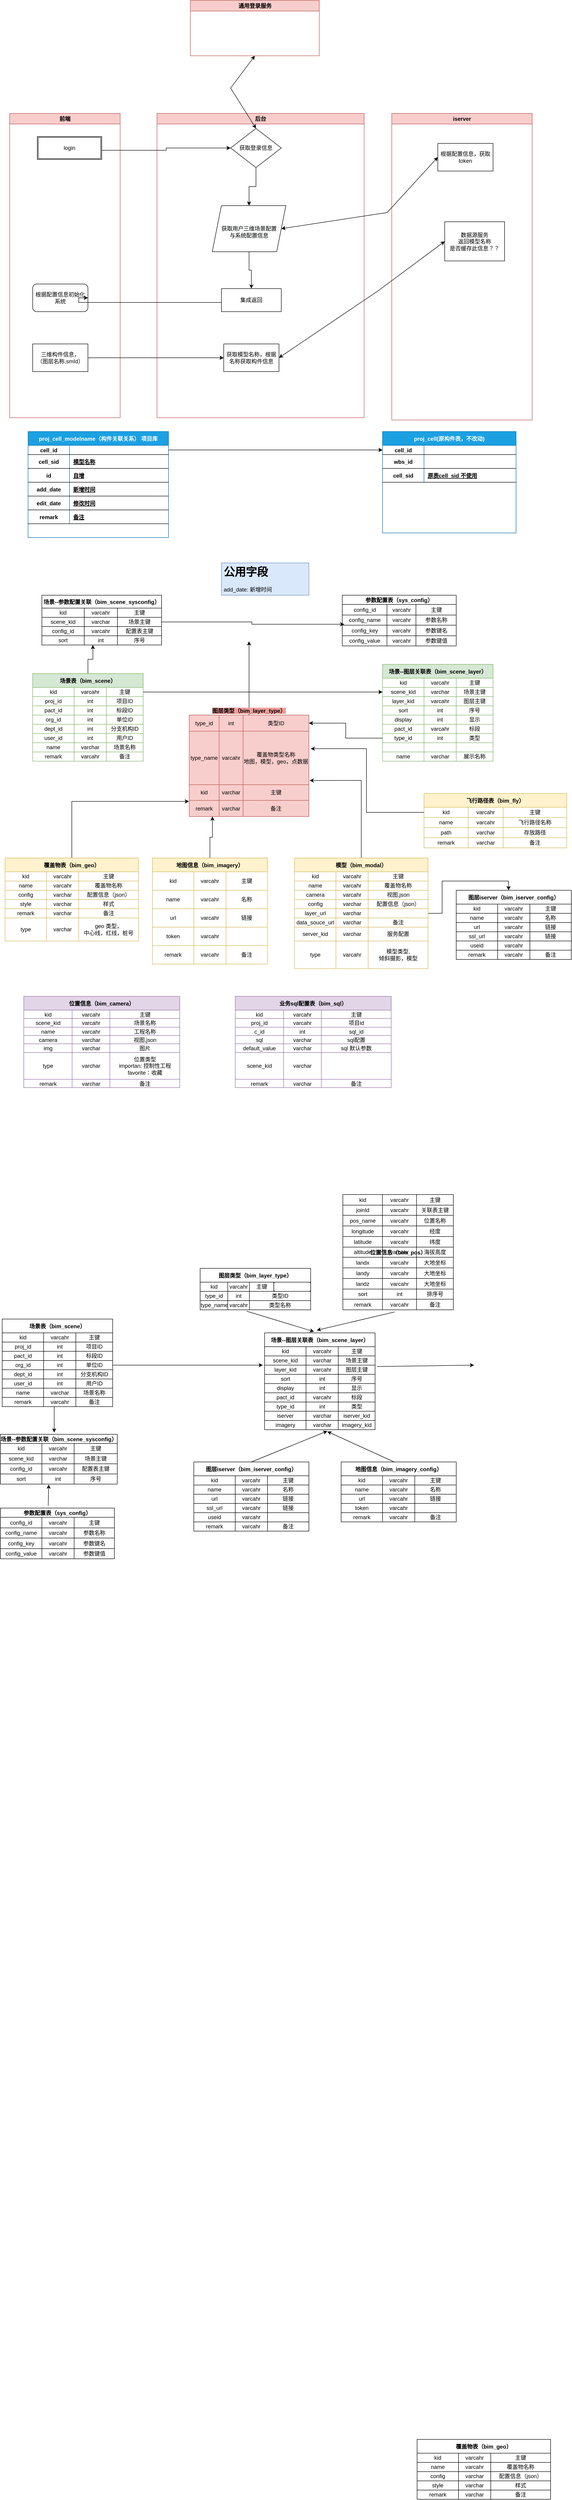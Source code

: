 <mxfile version="20.3.0" type="github">
  <diagram id="R2lEEEUBdFMjLlhIrx00" name="Page-1">
    <mxGraphModel dx="1422" dy="2962" grid="1" gridSize="10" guides="1" tooltips="1" connect="1" arrows="1" fold="1" page="1" pageScale="1" pageWidth="850" pageHeight="1100" math="0" shadow="0" extFonts="Permanent Marker^https://fonts.googleapis.com/css?family=Permanent+Marker">
      <root>
        <mxCell id="0" />
        <mxCell id="1" parent="0" />
        <mxCell id="dzGIcmRMJcthKxyKeev5-85" value="前端" style="swimlane;whiteSpace=wrap;fillColor=#f8cecc;strokeColor=#b85450;" parent="1" vertex="1">
          <mxGeometry x="160" y="-1205" width="240" height="660" as="geometry" />
        </mxCell>
        <mxCell id="dzGIcmRMJcthKxyKeev5-89" value="login" style="shape=ext;double=1;rounded=0;whiteSpace=wrap;html=1;" parent="dzGIcmRMJcthKxyKeev5-85" vertex="1">
          <mxGeometry x="60" y="50" width="140" height="50" as="geometry" />
        </mxCell>
        <mxCell id="dzGIcmRMJcthKxyKeev5-121" value="根据配置信息初始化系统" style="rounded=1;whiteSpace=wrap;html=1;" parent="dzGIcmRMJcthKxyKeev5-85" vertex="1">
          <mxGeometry x="50" y="370" width="120" height="60" as="geometry" />
        </mxCell>
        <mxCell id="dzGIcmRMJcthKxyKeev5-129" value="三维构件信息，&lt;br&gt;（图层名称,smId）" style="whiteSpace=wrap;html=1;" parent="dzGIcmRMJcthKxyKeev5-85" vertex="1">
          <mxGeometry x="50" y="500" width="120" height="60" as="geometry" />
        </mxCell>
        <mxCell id="dzGIcmRMJcthKxyKeev5-90" value="iserver" style="swimlane;whiteSpace=wrap;startSize=23;fillColor=#f8cecc;strokeColor=#b85450;" parent="1" vertex="1">
          <mxGeometry x="990" y="-1205" width="305" height="665" as="geometry" />
        </mxCell>
        <mxCell id="dzGIcmRMJcthKxyKeev5-123" value="根据配置信息，获取token" style="whiteSpace=wrap;html=1;fillColor=rgb(255, 255, 255);strokeColor=rgb(0, 0, 0);fontColor=rgb(0, 0, 0);" parent="dzGIcmRMJcthKxyKeev5-90" vertex="1">
          <mxGeometry x="100" y="65" width="120" height="60" as="geometry" />
        </mxCell>
        <mxCell id="dzGIcmRMJcthKxyKeev5-133" value="数据源服务&lt;br&gt;返回模型名称&lt;br&gt;是否缓存此信息？？" style="whiteSpace=wrap;html=1;" parent="dzGIcmRMJcthKxyKeev5-90" vertex="1">
          <mxGeometry x="115" y="235" width="130" height="85" as="geometry" />
        </mxCell>
        <mxCell id="dzGIcmRMJcthKxyKeev5-109" value="后台" style="swimlane;whiteSpace=wrap;fillColor=#f8cecc;strokeColor=#b85450;" parent="1" vertex="1">
          <mxGeometry x="480" y="-1205" width="450" height="660" as="geometry" />
        </mxCell>
        <mxCell id="dzGIcmRMJcthKxyKeev5-117" value="" style="edgeStyle=orthogonalEdgeStyle;rounded=0;orthogonalLoop=1;jettySize=auto;html=1;" parent="dzGIcmRMJcthKxyKeev5-109" source="dzGIcmRMJcthKxyKeev5-114" target="dzGIcmRMJcthKxyKeev5-116" edge="1">
          <mxGeometry relative="1" as="geometry" />
        </mxCell>
        <mxCell id="dzGIcmRMJcthKxyKeev5-114" value="获取登录信息" style="rhombus;whiteSpace=wrap;html=1;" parent="dzGIcmRMJcthKxyKeev5-109" vertex="1">
          <mxGeometry x="160" y="32.5" width="110" height="85" as="geometry" />
        </mxCell>
        <mxCell id="dzGIcmRMJcthKxyKeev5-127" value="" style="edgeStyle=orthogonalEdgeStyle;rounded=0;orthogonalLoop=1;jettySize=auto;html=1;" parent="dzGIcmRMJcthKxyKeev5-109" source="dzGIcmRMJcthKxyKeev5-116" target="dzGIcmRMJcthKxyKeev5-126" edge="1">
          <mxGeometry relative="1" as="geometry" />
        </mxCell>
        <mxCell id="dzGIcmRMJcthKxyKeev5-116" value="&lt;br&gt;&lt;span style=&quot;color: rgb(0, 0, 0); font-family: Helvetica; font-size: 12px; font-style: normal; font-variant-ligatures: normal; font-variant-caps: normal; font-weight: 400; letter-spacing: normal; orphans: 2; text-align: center; text-indent: 0px; text-transform: none; widows: 2; word-spacing: 0px; -webkit-text-stroke-width: 0px; background-color: rgb(248, 249, 250); text-decoration-thickness: initial; text-decoration-style: initial; text-decoration-color: initial; float: none; display: inline !important;&quot;&gt;获取用户三维场景配置&lt;/span&gt;&lt;br style=&quot;color: rgb(0, 0, 0); font-family: Helvetica; font-size: 12px; font-style: normal; font-variant-ligatures: normal; font-variant-caps: normal; font-weight: 400; letter-spacing: normal; orphans: 2; text-align: center; text-indent: 0px; text-transform: none; widows: 2; word-spacing: 0px; -webkit-text-stroke-width: 0px; background-color: rgb(248, 249, 250); text-decoration-thickness: initial; text-decoration-style: initial; text-decoration-color: initial;&quot;&gt;&lt;span style=&quot;color: rgb(0, 0, 0); font-family: Helvetica; font-size: 12px; font-style: normal; font-variant-ligatures: normal; font-variant-caps: normal; font-weight: 400; letter-spacing: normal; orphans: 2; text-align: center; text-indent: 0px; text-transform: none; widows: 2; word-spacing: 0px; -webkit-text-stroke-width: 0px; background-color: rgb(248, 249, 250); text-decoration-thickness: initial; text-decoration-style: initial; text-decoration-color: initial; float: none; display: inline !important;&quot;&gt;与系统配置信息&lt;/span&gt;&lt;br&gt;" style="shape=parallelogram;perimeter=parallelogramPerimeter;whiteSpace=wrap;html=1;fixedSize=1;fillColor=rgb(255, 255, 255);strokeColor=rgb(0, 0, 0);fontColor=rgb(0, 0, 0);" parent="dzGIcmRMJcthKxyKeev5-109" vertex="1">
          <mxGeometry x="120" y="200" width="160" height="100" as="geometry" />
        </mxCell>
        <mxCell id="dzGIcmRMJcthKxyKeev5-126" value="集成返回" style="whiteSpace=wrap;html=1;fillColor=rgb(255, 255, 255);strokeColor=rgb(0, 0, 0);fontColor=rgb(0, 0, 0);" parent="dzGIcmRMJcthKxyKeev5-109" vertex="1">
          <mxGeometry x="140" y="380" width="130" height="50" as="geometry" />
        </mxCell>
        <mxCell id="dzGIcmRMJcthKxyKeev5-130" value="获取模型名称，根据名称获取构件信息" style="whiteSpace=wrap;html=1;" parent="dzGIcmRMJcthKxyKeev5-109" vertex="1">
          <mxGeometry x="145" y="500" width="120" height="60" as="geometry" />
        </mxCell>
        <mxCell id="dzGIcmRMJcthKxyKeev5-111" value="" style="edgeStyle=orthogonalEdgeStyle;rounded=0;orthogonalLoop=1;jettySize=auto;html=1;entryX=0;entryY=0.5;entryDx=0;entryDy=0;" parent="1" source="dzGIcmRMJcthKxyKeev5-89" target="dzGIcmRMJcthKxyKeev5-114" edge="1">
          <mxGeometry relative="1" as="geometry">
            <mxPoint x="640" y="-1125" as="targetPoint" />
            <Array as="points">
              <mxPoint x="500" y="-1125" />
            </Array>
          </mxGeometry>
        </mxCell>
        <mxCell id="dzGIcmRMJcthKxyKeev5-113" value="" style="endArrow=classic;startArrow=classic;html=1;rounded=0;entryX=0.5;entryY=1;entryDx=0;entryDy=0;exitX=0.5;exitY=0;exitDx=0;exitDy=0;" parent="1" source="dzGIcmRMJcthKxyKeev5-114" target="dzGIcmRMJcthKxyKeev5-122" edge="1">
          <mxGeometry width="50" height="50" relative="1" as="geometry">
            <mxPoint x="670" y="-1160" as="sourcePoint" />
            <mxPoint x="930" y="-1350" as="targetPoint" />
            <Array as="points">
              <mxPoint x="640" y="-1260" />
            </Array>
          </mxGeometry>
        </mxCell>
        <mxCell id="dzGIcmRMJcthKxyKeev5-122" value="通用登录服务" style="swimlane;whiteSpace=wrap;startSize=23;fillColor=#f8cecc;strokeColor=#b85450;" parent="1" vertex="1">
          <mxGeometry x="552.5" y="-1450" width="280" height="120" as="geometry" />
        </mxCell>
        <mxCell id="dzGIcmRMJcthKxyKeev5-125" value="" style="endArrow=classic;startArrow=classic;html=1;rounded=0;entryX=1;entryY=0.5;entryDx=0;entryDy=0;exitX=0;exitY=0.5;exitDx=0;exitDy=0;" parent="1" source="dzGIcmRMJcthKxyKeev5-123" target="dzGIcmRMJcthKxyKeev5-116" edge="1">
          <mxGeometry width="50" height="50" relative="1" as="geometry">
            <mxPoint x="1220" y="-1080" as="sourcePoint" />
            <mxPoint x="750" y="-990" as="targetPoint" />
            <Array as="points">
              <mxPoint x="980" y="-990" />
            </Array>
          </mxGeometry>
        </mxCell>
        <mxCell id="dzGIcmRMJcthKxyKeev5-128" style="edgeStyle=orthogonalEdgeStyle;rounded=0;orthogonalLoop=1;jettySize=auto;html=1;entryX=1;entryY=0.5;entryDx=0;entryDy=0;" parent="1" source="dzGIcmRMJcthKxyKeev5-126" target="dzGIcmRMJcthKxyKeev5-121" edge="1">
          <mxGeometry relative="1" as="geometry">
            <Array as="points">
              <mxPoint x="310" y="-795" />
            </Array>
          </mxGeometry>
        </mxCell>
        <mxCell id="dzGIcmRMJcthKxyKeev5-131" style="edgeStyle=orthogonalEdgeStyle;rounded=0;orthogonalLoop=1;jettySize=auto;html=1;entryX=0;entryY=0.5;entryDx=0;entryDy=0;" parent="1" source="dzGIcmRMJcthKxyKeev5-129" target="dzGIcmRMJcthKxyKeev5-130" edge="1">
          <mxGeometry relative="1" as="geometry" />
        </mxCell>
        <mxCell id="C2XgYph1hvsGaVXbPwMu-63" value="proj_cell(原构件表，不改动)" style="shape=table;startSize=30;container=1;collapsible=1;childLayout=tableLayout;fixedRows=1;rowLines=0;fontStyle=1;align=center;resizeLast=1;fillColor=#1ba1e2;fontColor=#ffffff;strokeColor=#006EAF;" parent="1" vertex="1">
          <mxGeometry x="970" y="-515" width="290" height="220" as="geometry" />
        </mxCell>
        <mxCell id="C2XgYph1hvsGaVXbPwMu-64" value="" style="shape=partialRectangle;collapsible=0;dropTarget=0;pointerEvents=0;fillColor=none;points=[[0,0.5],[1,0.5]];portConstraint=eastwest;top=0;left=0;right=0;bottom=1;" parent="C2XgYph1hvsGaVXbPwMu-63" vertex="1">
          <mxGeometry y="30" width="290" height="20" as="geometry" />
        </mxCell>
        <mxCell id="C2XgYph1hvsGaVXbPwMu-65" value="cell_id" style="shape=partialRectangle;overflow=hidden;connectable=0;fillColor=none;top=0;left=0;bottom=0;right=0;fontStyle=1;" parent="C2XgYph1hvsGaVXbPwMu-64" vertex="1">
          <mxGeometry width="90" height="20" as="geometry">
            <mxRectangle width="90" height="20" as="alternateBounds" />
          </mxGeometry>
        </mxCell>
        <mxCell id="C2XgYph1hvsGaVXbPwMu-66" value="" style="shape=partialRectangle;overflow=hidden;connectable=0;fillColor=none;top=0;left=0;bottom=0;right=0;align=left;spacingLeft=6;fontStyle=5;" parent="C2XgYph1hvsGaVXbPwMu-64" vertex="1">
          <mxGeometry x="90" width="200" height="20" as="geometry">
            <mxRectangle width="200" height="20" as="alternateBounds" />
          </mxGeometry>
        </mxCell>
        <mxCell id="C2XgYph1hvsGaVXbPwMu-73" value="" style="shape=tableRow;horizontal=0;startSize=0;swimlaneHead=0;swimlaneBody=0;fillColor=none;collapsible=0;dropTarget=0;points=[[0,0.5],[1,0.5]];portConstraint=eastwest;top=0;left=0;right=0;bottom=1;" parent="C2XgYph1hvsGaVXbPwMu-63" vertex="1">
          <mxGeometry y="50" width="290" height="30" as="geometry" />
        </mxCell>
        <mxCell id="C2XgYph1hvsGaVXbPwMu-74" value="wbs_id" style="shape=partialRectangle;connectable=0;fillColor=none;top=0;left=0;bottom=0;right=0;fontStyle=1;overflow=hidden;" parent="C2XgYph1hvsGaVXbPwMu-73" vertex="1">
          <mxGeometry width="90" height="30" as="geometry">
            <mxRectangle width="90" height="30" as="alternateBounds" />
          </mxGeometry>
        </mxCell>
        <mxCell id="C2XgYph1hvsGaVXbPwMu-75" value="" style="shape=partialRectangle;connectable=0;fillColor=none;top=0;left=0;bottom=0;right=0;align=left;spacingLeft=6;fontStyle=5;overflow=hidden;" parent="C2XgYph1hvsGaVXbPwMu-73" vertex="1">
          <mxGeometry x="90" width="200" height="30" as="geometry">
            <mxRectangle width="200" height="30" as="alternateBounds" />
          </mxGeometry>
        </mxCell>
        <mxCell id="C2XgYph1hvsGaVXbPwMu-76" value="" style="shape=tableRow;horizontal=0;startSize=0;swimlaneHead=0;swimlaneBody=0;fillColor=none;collapsible=0;dropTarget=0;points=[[0,0.5],[1,0.5]];portConstraint=eastwest;top=0;left=0;right=0;bottom=1;" parent="C2XgYph1hvsGaVXbPwMu-63" vertex="1">
          <mxGeometry y="80" width="290" height="30" as="geometry" />
        </mxCell>
        <mxCell id="C2XgYph1hvsGaVXbPwMu-77" value="cell_sid" style="shape=partialRectangle;connectable=0;fillColor=none;top=0;left=0;bottom=0;right=0;fontStyle=1;overflow=hidden;" parent="C2XgYph1hvsGaVXbPwMu-76" vertex="1">
          <mxGeometry width="90" height="30" as="geometry">
            <mxRectangle width="90" height="30" as="alternateBounds" />
          </mxGeometry>
        </mxCell>
        <mxCell id="C2XgYph1hvsGaVXbPwMu-78" value="原表cell_sid 不使用" style="shape=partialRectangle;connectable=0;fillColor=none;top=0;left=0;bottom=0;right=0;align=left;spacingLeft=6;fontStyle=5;overflow=hidden;" parent="C2XgYph1hvsGaVXbPwMu-76" vertex="1">
          <mxGeometry x="90" width="200" height="30" as="geometry">
            <mxRectangle width="200" height="30" as="alternateBounds" />
          </mxGeometry>
        </mxCell>
        <mxCell id="C2XgYph1hvsGaVXbPwMu-83" value="proj_cell_modelname（构件关联关系） 项目库" style="shape=table;startSize=30;container=1;collapsible=1;childLayout=tableLayout;fixedRows=1;rowLines=0;fontStyle=1;align=center;resizeLast=1;fillColor=#1ba1e2;fontColor=#ffffff;strokeColor=#006EAF;" parent="1" vertex="1">
          <mxGeometry x="200" y="-515" width="305" height="230" as="geometry" />
        </mxCell>
        <mxCell id="C2XgYph1hvsGaVXbPwMu-84" value="" style="shape=partialRectangle;collapsible=0;dropTarget=0;pointerEvents=0;fillColor=none;points=[[0,0.5],[1,0.5]];portConstraint=eastwest;top=0;left=0;right=0;bottom=1;" parent="C2XgYph1hvsGaVXbPwMu-83" vertex="1">
          <mxGeometry y="30" width="305" height="20" as="geometry" />
        </mxCell>
        <mxCell id="C2XgYph1hvsGaVXbPwMu-85" value="cell_id" style="shape=partialRectangle;overflow=hidden;connectable=0;fillColor=none;top=0;left=0;bottom=0;right=0;fontStyle=1;" parent="C2XgYph1hvsGaVXbPwMu-84" vertex="1">
          <mxGeometry width="90" height="20" as="geometry">
            <mxRectangle width="90" height="20" as="alternateBounds" />
          </mxGeometry>
        </mxCell>
        <mxCell id="C2XgYph1hvsGaVXbPwMu-86" value="" style="shape=partialRectangle;overflow=hidden;connectable=0;fillColor=none;top=0;left=0;bottom=0;right=0;align=left;spacingLeft=6;fontStyle=5;" parent="C2XgYph1hvsGaVXbPwMu-84" vertex="1">
          <mxGeometry x="90" width="215" height="20" as="geometry">
            <mxRectangle width="215" height="20" as="alternateBounds" />
          </mxGeometry>
        </mxCell>
        <mxCell id="C2XgYph1hvsGaVXbPwMu-87" value="" style="shape=tableRow;horizontal=0;startSize=0;swimlaneHead=0;swimlaneBody=0;fillColor=none;collapsible=0;dropTarget=0;points=[[0,0.5],[1,0.5]];portConstraint=eastwest;top=0;left=0;right=0;bottom=1;" parent="C2XgYph1hvsGaVXbPwMu-83" vertex="1">
          <mxGeometry y="50" width="305" height="30" as="geometry" />
        </mxCell>
        <mxCell id="C2XgYph1hvsGaVXbPwMu-88" value="cell_sid" style="shape=partialRectangle;connectable=0;fillColor=none;top=0;left=0;bottom=0;right=0;fontStyle=1;overflow=hidden;" parent="C2XgYph1hvsGaVXbPwMu-87" vertex="1">
          <mxGeometry width="90" height="30" as="geometry">
            <mxRectangle width="90" height="30" as="alternateBounds" />
          </mxGeometry>
        </mxCell>
        <mxCell id="C2XgYph1hvsGaVXbPwMu-89" value="模型名称" style="shape=partialRectangle;connectable=0;fillColor=none;top=0;left=0;bottom=0;right=0;align=left;spacingLeft=6;fontStyle=5;overflow=hidden;" parent="C2XgYph1hvsGaVXbPwMu-87" vertex="1">
          <mxGeometry x="90" width="215" height="30" as="geometry">
            <mxRectangle width="215" height="30" as="alternateBounds" />
          </mxGeometry>
        </mxCell>
        <mxCell id="C2XgYph1hvsGaVXbPwMu-93" value="" style="shape=tableRow;horizontal=0;startSize=0;swimlaneHead=0;swimlaneBody=0;fillColor=none;collapsible=0;dropTarget=0;points=[[0,0.5],[1,0.5]];portConstraint=eastwest;top=0;left=0;right=0;bottom=1;" parent="C2XgYph1hvsGaVXbPwMu-83" vertex="1">
          <mxGeometry y="80" width="305" height="30" as="geometry" />
        </mxCell>
        <mxCell id="C2XgYph1hvsGaVXbPwMu-94" value="id" style="shape=partialRectangle;connectable=0;fillColor=none;top=0;left=0;bottom=0;right=0;fontStyle=1;overflow=hidden;" parent="C2XgYph1hvsGaVXbPwMu-93" vertex="1">
          <mxGeometry width="90" height="30" as="geometry">
            <mxRectangle width="90" height="30" as="alternateBounds" />
          </mxGeometry>
        </mxCell>
        <mxCell id="C2XgYph1hvsGaVXbPwMu-95" value="自增" style="shape=partialRectangle;connectable=0;fillColor=none;top=0;left=0;bottom=0;right=0;align=left;spacingLeft=6;fontStyle=5;overflow=hidden;" parent="C2XgYph1hvsGaVXbPwMu-93" vertex="1">
          <mxGeometry x="90" width="215" height="30" as="geometry">
            <mxRectangle width="215" height="30" as="alternateBounds" />
          </mxGeometry>
        </mxCell>
        <mxCell id="C2XgYph1hvsGaVXbPwMu-96" value="" style="shape=tableRow;horizontal=0;startSize=0;swimlaneHead=0;swimlaneBody=0;fillColor=none;collapsible=0;dropTarget=0;points=[[0,0.5],[1,0.5]];portConstraint=eastwest;top=0;left=0;right=0;bottom=1;" parent="C2XgYph1hvsGaVXbPwMu-83" vertex="1">
          <mxGeometry y="110" width="305" height="30" as="geometry" />
        </mxCell>
        <mxCell id="C2XgYph1hvsGaVXbPwMu-97" value="add_date" style="shape=partialRectangle;connectable=0;fillColor=none;top=0;left=0;bottom=0;right=0;fontStyle=1;overflow=hidden;" parent="C2XgYph1hvsGaVXbPwMu-96" vertex="1">
          <mxGeometry width="90" height="30" as="geometry">
            <mxRectangle width="90" height="30" as="alternateBounds" />
          </mxGeometry>
        </mxCell>
        <mxCell id="C2XgYph1hvsGaVXbPwMu-98" value="新增时间" style="shape=partialRectangle;connectable=0;fillColor=none;top=0;left=0;bottom=0;right=0;align=left;spacingLeft=6;fontStyle=5;overflow=hidden;" parent="C2XgYph1hvsGaVXbPwMu-96" vertex="1">
          <mxGeometry x="90" width="215" height="30" as="geometry">
            <mxRectangle width="215" height="30" as="alternateBounds" />
          </mxGeometry>
        </mxCell>
        <mxCell id="C2XgYph1hvsGaVXbPwMu-99" value="" style="shape=tableRow;horizontal=0;startSize=0;swimlaneHead=0;swimlaneBody=0;fillColor=none;collapsible=0;dropTarget=0;points=[[0,0.5],[1,0.5]];portConstraint=eastwest;top=0;left=0;right=0;bottom=1;" parent="C2XgYph1hvsGaVXbPwMu-83" vertex="1">
          <mxGeometry y="140" width="305" height="30" as="geometry" />
        </mxCell>
        <mxCell id="C2XgYph1hvsGaVXbPwMu-100" value="edit_date" style="shape=partialRectangle;connectable=0;fillColor=none;top=0;left=0;bottom=0;right=0;fontStyle=1;overflow=hidden;" parent="C2XgYph1hvsGaVXbPwMu-99" vertex="1">
          <mxGeometry width="90" height="30" as="geometry">
            <mxRectangle width="90" height="30" as="alternateBounds" />
          </mxGeometry>
        </mxCell>
        <mxCell id="C2XgYph1hvsGaVXbPwMu-101" value="修改时间" style="shape=partialRectangle;connectable=0;fillColor=none;top=0;left=0;bottom=0;right=0;align=left;spacingLeft=6;fontStyle=5;overflow=hidden;" parent="C2XgYph1hvsGaVXbPwMu-99" vertex="1">
          <mxGeometry x="90" width="215" height="30" as="geometry">
            <mxRectangle width="215" height="30" as="alternateBounds" />
          </mxGeometry>
        </mxCell>
        <mxCell id="C2XgYph1hvsGaVXbPwMu-90" value="" style="shape=tableRow;horizontal=0;startSize=0;swimlaneHead=0;swimlaneBody=0;fillColor=none;collapsible=0;dropTarget=0;points=[[0,0.5],[1,0.5]];portConstraint=eastwest;top=0;left=0;right=0;bottom=1;" parent="C2XgYph1hvsGaVXbPwMu-83" vertex="1">
          <mxGeometry y="170" width="305" height="30" as="geometry" />
        </mxCell>
        <mxCell id="C2XgYph1hvsGaVXbPwMu-91" value="remark" style="shape=partialRectangle;connectable=0;fillColor=none;top=0;left=0;bottom=0;right=0;fontStyle=1;overflow=hidden;" parent="C2XgYph1hvsGaVXbPwMu-90" vertex="1">
          <mxGeometry width="90" height="30" as="geometry">
            <mxRectangle width="90" height="30" as="alternateBounds" />
          </mxGeometry>
        </mxCell>
        <mxCell id="C2XgYph1hvsGaVXbPwMu-92" value="备注" style="shape=partialRectangle;connectable=0;fillColor=none;top=0;left=0;bottom=0;right=0;align=left;spacingLeft=6;fontStyle=5;overflow=hidden;" parent="C2XgYph1hvsGaVXbPwMu-90" vertex="1">
          <mxGeometry x="90" width="215" height="30" as="geometry">
            <mxRectangle width="215" height="30" as="alternateBounds" />
          </mxGeometry>
        </mxCell>
        <mxCell id="dzGIcmRMJcthKxyKeev5-137" style="edgeStyle=orthogonalEdgeStyle;rounded=0;orthogonalLoop=1;jettySize=auto;html=1;entryX=0;entryY=0.5;entryDx=0;entryDy=0;" parent="1" source="C2XgYph1hvsGaVXbPwMu-84" target="C2XgYph1hvsGaVXbPwMu-64" edge="1">
          <mxGeometry relative="1" as="geometry" />
        </mxCell>
        <mxCell id="dzGIcmRMJcthKxyKeev5-132" value="" style="endArrow=classic;startArrow=classic;html=1;rounded=0;exitX=1;exitY=0.5;exitDx=0;exitDy=0;entryX=0;entryY=0.5;entryDx=0;entryDy=0;" parent="1" source="dzGIcmRMJcthKxyKeev5-130" target="dzGIcmRMJcthKxyKeev5-133" edge="1">
          <mxGeometry width="50" height="50" relative="1" as="geometry">
            <mxPoint x="840" y="-645" as="sourcePoint" />
            <mxPoint x="1110" y="-930" as="targetPoint" />
            <Array as="points">
              <mxPoint x="960" y="-820" />
            </Array>
          </mxGeometry>
        </mxCell>
        <mxCell id="OdOBS8xs0UWjHwc_yTEr-97" value="场景表（bim_scene）" style="shape=table;startSize=30;container=1;collapsible=0;childLayout=tableLayout;fontStyle=1;align=center;" parent="1" vertex="1">
          <mxGeometry x="143.75" y="1410" width="240" height="190" as="geometry" />
        </mxCell>
        <mxCell id="OdOBS8xs0UWjHwc_yTEr-98" value="" style="shape=tableRow;horizontal=0;startSize=0;swimlaneHead=0;swimlaneBody=0;top=0;left=0;bottom=0;right=0;collapsible=0;dropTarget=0;fillColor=none;points=[[0,0.5],[1,0.5]];portConstraint=eastwest;" parent="OdOBS8xs0UWjHwc_yTEr-97" vertex="1">
          <mxGeometry y="30" width="240" height="20" as="geometry" />
        </mxCell>
        <mxCell id="OdOBS8xs0UWjHwc_yTEr-99" value="kid" style="shape=partialRectangle;html=1;whiteSpace=wrap;connectable=0;fillColor=none;top=0;left=0;bottom=0;right=0;overflow=hidden;" parent="OdOBS8xs0UWjHwc_yTEr-98" vertex="1">
          <mxGeometry width="90" height="20" as="geometry">
            <mxRectangle width="90" height="20" as="alternateBounds" />
          </mxGeometry>
        </mxCell>
        <mxCell id="OdOBS8xs0UWjHwc_yTEr-100" value="varcahr" style="shape=partialRectangle;html=1;whiteSpace=wrap;connectable=0;fillColor=none;top=0;left=0;bottom=0;right=0;overflow=hidden;" parent="OdOBS8xs0UWjHwc_yTEr-98" vertex="1">
          <mxGeometry x="90" width="70" height="20" as="geometry">
            <mxRectangle width="70" height="20" as="alternateBounds" />
          </mxGeometry>
        </mxCell>
        <mxCell id="OdOBS8xs0UWjHwc_yTEr-101" value="主键" style="shape=partialRectangle;html=1;whiteSpace=wrap;connectable=0;fillColor=none;top=0;left=0;bottom=0;right=0;overflow=hidden;" parent="OdOBS8xs0UWjHwc_yTEr-98" vertex="1">
          <mxGeometry x="160" width="80" height="20" as="geometry">
            <mxRectangle width="80" height="20" as="alternateBounds" />
          </mxGeometry>
        </mxCell>
        <mxCell id="OdOBS8xs0UWjHwc_yTEr-136" value="" style="shape=tableRow;horizontal=0;startSize=0;swimlaneHead=0;swimlaneBody=0;top=0;left=0;bottom=0;right=0;collapsible=0;dropTarget=0;fillColor=none;points=[[0,0.5],[1,0.5]];portConstraint=eastwest;" parent="OdOBS8xs0UWjHwc_yTEr-97" vertex="1">
          <mxGeometry y="50" width="240" height="20" as="geometry" />
        </mxCell>
        <mxCell id="OdOBS8xs0UWjHwc_yTEr-137" value="proj_id" style="shape=partialRectangle;html=1;whiteSpace=wrap;connectable=0;fillColor=none;top=0;left=0;bottom=0;right=0;overflow=hidden;" parent="OdOBS8xs0UWjHwc_yTEr-136" vertex="1">
          <mxGeometry width="90" height="20" as="geometry">
            <mxRectangle width="90" height="20" as="alternateBounds" />
          </mxGeometry>
        </mxCell>
        <mxCell id="OdOBS8xs0UWjHwc_yTEr-138" value="int" style="shape=partialRectangle;html=1;whiteSpace=wrap;connectable=0;fillColor=none;top=0;left=0;bottom=0;right=0;overflow=hidden;" parent="OdOBS8xs0UWjHwc_yTEr-136" vertex="1">
          <mxGeometry x="90" width="70" height="20" as="geometry">
            <mxRectangle width="70" height="20" as="alternateBounds" />
          </mxGeometry>
        </mxCell>
        <mxCell id="OdOBS8xs0UWjHwc_yTEr-139" value="项目ID" style="shape=partialRectangle;html=1;whiteSpace=wrap;connectable=0;fillColor=none;top=0;left=0;bottom=0;right=0;overflow=hidden;" parent="OdOBS8xs0UWjHwc_yTEr-136" vertex="1">
          <mxGeometry x="160" width="80" height="20" as="geometry">
            <mxRectangle width="80" height="20" as="alternateBounds" />
          </mxGeometry>
        </mxCell>
        <mxCell id="OdOBS8xs0UWjHwc_yTEr-102" value="" style="shape=tableRow;horizontal=0;startSize=0;swimlaneHead=0;swimlaneBody=0;top=0;left=0;bottom=0;right=0;collapsible=0;dropTarget=0;fillColor=none;points=[[0,0.5],[1,0.5]];portConstraint=eastwest;" parent="OdOBS8xs0UWjHwc_yTEr-97" vertex="1">
          <mxGeometry y="70" width="240" height="20" as="geometry" />
        </mxCell>
        <mxCell id="OdOBS8xs0UWjHwc_yTEr-103" value="pact_id" style="shape=partialRectangle;html=1;whiteSpace=wrap;connectable=0;fillColor=none;top=0;left=0;bottom=0;right=0;overflow=hidden;" parent="OdOBS8xs0UWjHwc_yTEr-102" vertex="1">
          <mxGeometry width="90" height="20" as="geometry">
            <mxRectangle width="90" height="20" as="alternateBounds" />
          </mxGeometry>
        </mxCell>
        <mxCell id="OdOBS8xs0UWjHwc_yTEr-104" value="int" style="shape=partialRectangle;html=1;whiteSpace=wrap;connectable=0;fillColor=none;top=0;left=0;bottom=0;right=0;overflow=hidden;" parent="OdOBS8xs0UWjHwc_yTEr-102" vertex="1">
          <mxGeometry x="90" width="70" height="20" as="geometry">
            <mxRectangle width="70" height="20" as="alternateBounds" />
          </mxGeometry>
        </mxCell>
        <mxCell id="OdOBS8xs0UWjHwc_yTEr-105" value="标段ID" style="shape=partialRectangle;html=1;whiteSpace=wrap;connectable=0;fillColor=none;top=0;left=0;bottom=0;right=0;overflow=hidden;" parent="OdOBS8xs0UWjHwc_yTEr-102" vertex="1">
          <mxGeometry x="160" width="80" height="20" as="geometry">
            <mxRectangle width="80" height="20" as="alternateBounds" />
          </mxGeometry>
        </mxCell>
        <mxCell id="OdOBS8xs0UWjHwc_yTEr-106" value="" style="shape=tableRow;horizontal=0;startSize=0;swimlaneHead=0;swimlaneBody=0;top=0;left=0;bottom=0;right=0;collapsible=0;dropTarget=0;fillColor=none;points=[[0,0.5],[1,0.5]];portConstraint=eastwest;" parent="OdOBS8xs0UWjHwc_yTEr-97" vertex="1">
          <mxGeometry y="90" width="240" height="20" as="geometry" />
        </mxCell>
        <mxCell id="OdOBS8xs0UWjHwc_yTEr-107" value="org_id" style="shape=partialRectangle;html=1;whiteSpace=wrap;connectable=0;fillColor=none;top=0;left=0;bottom=0;right=0;overflow=hidden;" parent="OdOBS8xs0UWjHwc_yTEr-106" vertex="1">
          <mxGeometry width="90" height="20" as="geometry">
            <mxRectangle width="90" height="20" as="alternateBounds" />
          </mxGeometry>
        </mxCell>
        <mxCell id="OdOBS8xs0UWjHwc_yTEr-108" value="int" style="shape=partialRectangle;html=1;whiteSpace=wrap;connectable=0;fillColor=none;top=0;left=0;bottom=0;right=0;overflow=hidden;" parent="OdOBS8xs0UWjHwc_yTEr-106" vertex="1">
          <mxGeometry x="90" width="70" height="20" as="geometry">
            <mxRectangle width="70" height="20" as="alternateBounds" />
          </mxGeometry>
        </mxCell>
        <mxCell id="OdOBS8xs0UWjHwc_yTEr-109" value="单位ID" style="shape=partialRectangle;html=1;whiteSpace=wrap;connectable=0;fillColor=none;top=0;left=0;bottom=0;right=0;overflow=hidden;" parent="OdOBS8xs0UWjHwc_yTEr-106" vertex="1">
          <mxGeometry x="160" width="80" height="20" as="geometry">
            <mxRectangle width="80" height="20" as="alternateBounds" />
          </mxGeometry>
        </mxCell>
        <mxCell id="OdOBS8xs0UWjHwc_yTEr-176" value="" style="shape=tableRow;horizontal=0;startSize=0;swimlaneHead=0;swimlaneBody=0;top=0;left=0;bottom=0;right=0;collapsible=0;dropTarget=0;fillColor=none;points=[[0,0.5],[1,0.5]];portConstraint=eastwest;" parent="OdOBS8xs0UWjHwc_yTEr-97" vertex="1">
          <mxGeometry y="110" width="240" height="20" as="geometry" />
        </mxCell>
        <mxCell id="OdOBS8xs0UWjHwc_yTEr-177" value="dept_id" style="shape=partialRectangle;html=1;whiteSpace=wrap;connectable=0;fillColor=none;top=0;left=0;bottom=0;right=0;overflow=hidden;" parent="OdOBS8xs0UWjHwc_yTEr-176" vertex="1">
          <mxGeometry width="90" height="20" as="geometry">
            <mxRectangle width="90" height="20" as="alternateBounds" />
          </mxGeometry>
        </mxCell>
        <mxCell id="OdOBS8xs0UWjHwc_yTEr-178" value="int" style="shape=partialRectangle;html=1;whiteSpace=wrap;connectable=0;fillColor=none;top=0;left=0;bottom=0;right=0;overflow=hidden;" parent="OdOBS8xs0UWjHwc_yTEr-176" vertex="1">
          <mxGeometry x="90" width="70" height="20" as="geometry">
            <mxRectangle width="70" height="20" as="alternateBounds" />
          </mxGeometry>
        </mxCell>
        <mxCell id="OdOBS8xs0UWjHwc_yTEr-179" value="分支机构ID" style="shape=partialRectangle;html=1;whiteSpace=wrap;connectable=0;fillColor=none;top=0;left=0;bottom=0;right=0;overflow=hidden;" parent="OdOBS8xs0UWjHwc_yTEr-176" vertex="1">
          <mxGeometry x="160" width="80" height="20" as="geometry">
            <mxRectangle width="80" height="20" as="alternateBounds" />
          </mxGeometry>
        </mxCell>
        <mxCell id="OdOBS8xs0UWjHwc_yTEr-180" value="" style="shape=tableRow;horizontal=0;startSize=0;swimlaneHead=0;swimlaneBody=0;top=0;left=0;bottom=0;right=0;collapsible=0;dropTarget=0;fillColor=none;points=[[0,0.5],[1,0.5]];portConstraint=eastwest;" parent="OdOBS8xs0UWjHwc_yTEr-97" vertex="1">
          <mxGeometry y="130" width="240" height="20" as="geometry" />
        </mxCell>
        <mxCell id="OdOBS8xs0UWjHwc_yTEr-181" value="user_id" style="shape=partialRectangle;html=1;whiteSpace=wrap;connectable=0;fillColor=none;top=0;left=0;bottom=0;right=0;overflow=hidden;" parent="OdOBS8xs0UWjHwc_yTEr-180" vertex="1">
          <mxGeometry width="90" height="20" as="geometry">
            <mxRectangle width="90" height="20" as="alternateBounds" />
          </mxGeometry>
        </mxCell>
        <mxCell id="OdOBS8xs0UWjHwc_yTEr-182" value="int" style="shape=partialRectangle;html=1;whiteSpace=wrap;connectable=0;fillColor=none;top=0;left=0;bottom=0;right=0;overflow=hidden;" parent="OdOBS8xs0UWjHwc_yTEr-180" vertex="1">
          <mxGeometry x="90" width="70" height="20" as="geometry">
            <mxRectangle width="70" height="20" as="alternateBounds" />
          </mxGeometry>
        </mxCell>
        <mxCell id="OdOBS8xs0UWjHwc_yTEr-183" value="用户ID" style="shape=partialRectangle;html=1;whiteSpace=wrap;connectable=0;fillColor=none;top=0;left=0;bottom=0;right=0;overflow=hidden;" parent="OdOBS8xs0UWjHwc_yTEr-180" vertex="1">
          <mxGeometry x="160" width="80" height="20" as="geometry">
            <mxRectangle width="80" height="20" as="alternateBounds" />
          </mxGeometry>
        </mxCell>
        <mxCell id="OdOBS8xs0UWjHwc_yTEr-184" value="" style="shape=tableRow;horizontal=0;startSize=0;swimlaneHead=0;swimlaneBody=0;top=0;left=0;bottom=0;right=0;collapsible=0;dropTarget=0;fillColor=none;points=[[0,0.5],[1,0.5]];portConstraint=eastwest;" parent="OdOBS8xs0UWjHwc_yTEr-97" vertex="1">
          <mxGeometry y="150" width="240" height="20" as="geometry" />
        </mxCell>
        <mxCell id="OdOBS8xs0UWjHwc_yTEr-185" value="name" style="shape=partialRectangle;html=1;whiteSpace=wrap;connectable=0;fillColor=none;top=0;left=0;bottom=0;right=0;overflow=hidden;" parent="OdOBS8xs0UWjHwc_yTEr-184" vertex="1">
          <mxGeometry width="90" height="20" as="geometry">
            <mxRectangle width="90" height="20" as="alternateBounds" />
          </mxGeometry>
        </mxCell>
        <mxCell id="OdOBS8xs0UWjHwc_yTEr-186" value="varchar" style="shape=partialRectangle;html=1;whiteSpace=wrap;connectable=0;fillColor=none;top=0;left=0;bottom=0;right=0;overflow=hidden;" parent="OdOBS8xs0UWjHwc_yTEr-184" vertex="1">
          <mxGeometry x="90" width="70" height="20" as="geometry">
            <mxRectangle width="70" height="20" as="alternateBounds" />
          </mxGeometry>
        </mxCell>
        <mxCell id="OdOBS8xs0UWjHwc_yTEr-187" value="场景名称" style="shape=partialRectangle;html=1;whiteSpace=wrap;connectable=0;fillColor=none;top=0;left=0;bottom=0;right=0;overflow=hidden;" parent="OdOBS8xs0UWjHwc_yTEr-184" vertex="1">
          <mxGeometry x="160" width="80" height="20" as="geometry">
            <mxRectangle width="80" height="20" as="alternateBounds" />
          </mxGeometry>
        </mxCell>
        <mxCell id="OdOBS8xs0UWjHwc_yTEr-188" value="" style="shape=tableRow;horizontal=0;startSize=0;swimlaneHead=0;swimlaneBody=0;top=0;left=0;bottom=0;right=0;collapsible=0;dropTarget=0;fillColor=none;points=[[0,0.5],[1,0.5]];portConstraint=eastwest;" parent="OdOBS8xs0UWjHwc_yTEr-97" vertex="1">
          <mxGeometry y="170" width="240" height="20" as="geometry" />
        </mxCell>
        <mxCell id="OdOBS8xs0UWjHwc_yTEr-189" value="remark" style="shape=partialRectangle;html=1;whiteSpace=wrap;connectable=0;fillColor=none;top=0;left=0;bottom=0;right=0;overflow=hidden;" parent="OdOBS8xs0UWjHwc_yTEr-188" vertex="1">
          <mxGeometry width="90" height="20" as="geometry">
            <mxRectangle width="90" height="20" as="alternateBounds" />
          </mxGeometry>
        </mxCell>
        <mxCell id="OdOBS8xs0UWjHwc_yTEr-190" value="varcahr" style="shape=partialRectangle;html=1;whiteSpace=wrap;connectable=0;fillColor=none;top=0;left=0;bottom=0;right=0;overflow=hidden;" parent="OdOBS8xs0UWjHwc_yTEr-188" vertex="1">
          <mxGeometry x="90" width="70" height="20" as="geometry">
            <mxRectangle width="70" height="20" as="alternateBounds" />
          </mxGeometry>
        </mxCell>
        <mxCell id="OdOBS8xs0UWjHwc_yTEr-191" value="备注" style="shape=partialRectangle;html=1;whiteSpace=wrap;connectable=0;fillColor=none;top=0;left=0;bottom=0;right=0;overflow=hidden;" parent="OdOBS8xs0UWjHwc_yTEr-188" vertex="1">
          <mxGeometry x="160" width="80" height="20" as="geometry">
            <mxRectangle width="80" height="20" as="alternateBounds" />
          </mxGeometry>
        </mxCell>
        <mxCell id="OdOBS8xs0UWjHwc_yTEr-253" value="图层类型（bim_layer_type）" style="shape=table;startSize=30;container=1;collapsible=0;childLayout=tableLayout;fontStyle=1;align=center;" parent="1" vertex="1">
          <mxGeometry x="573.75" y="1300" width="240" height="90" as="geometry" />
        </mxCell>
        <mxCell id="OdOBS8xs0UWjHwc_yTEr-254" value="" style="shape=tableRow;horizontal=0;startSize=0;swimlaneHead=0;swimlaneBody=0;top=0;left=0;bottom=0;right=0;collapsible=0;dropTarget=0;fillColor=none;points=[[0,0.5],[1,0.5]];portConstraint=eastwest;" parent="OdOBS8xs0UWjHwc_yTEr-253" vertex="1">
          <mxGeometry y="30" width="240" height="20" as="geometry" />
        </mxCell>
        <mxCell id="OdOBS8xs0UWjHwc_yTEr-255" value="kid" style="shape=partialRectangle;html=1;whiteSpace=wrap;connectable=0;fillColor=none;top=0;left=0;bottom=0;right=0;overflow=hidden;" parent="OdOBS8xs0UWjHwc_yTEr-254" vertex="1">
          <mxGeometry width="60" height="20" as="geometry">
            <mxRectangle width="60" height="20" as="alternateBounds" />
          </mxGeometry>
        </mxCell>
        <mxCell id="OdOBS8xs0UWjHwc_yTEr-256" value="varcahr" style="shape=partialRectangle;html=1;whiteSpace=wrap;connectable=0;fillColor=none;top=0;left=0;bottom=0;right=0;overflow=hidden;" parent="OdOBS8xs0UWjHwc_yTEr-254" vertex="1">
          <mxGeometry x="60" width="47" height="20" as="geometry">
            <mxRectangle width="47" height="20" as="alternateBounds" />
          </mxGeometry>
        </mxCell>
        <mxCell id="OdOBS8xs0UWjHwc_yTEr-257" value="主键" style="shape=partialRectangle;html=1;whiteSpace=wrap;connectable=0;fillColor=none;top=0;left=0;bottom=0;right=0;overflow=hidden;" parent="OdOBS8xs0UWjHwc_yTEr-254" vertex="1">
          <mxGeometry x="107" width="53" height="20" as="geometry">
            <mxRectangle width="53" height="20" as="alternateBounds" />
          </mxGeometry>
        </mxCell>
        <mxCell id="Uju90CEu-ddkQ2-pfyJD-1" value="" style="rounded=1;whiteSpace=wrap;html=1;startSize=30;fontStyle=1;" parent="OdOBS8xs0UWjHwc_yTEr-254" vertex="1">
          <mxGeometry x="160" width="80" height="20" as="geometry">
            <mxRectangle width="80" height="20" as="alternateBounds" />
          </mxGeometry>
        </mxCell>
        <mxCell id="OdOBS8xs0UWjHwc_yTEr-258" value="" style="shape=tableRow;horizontal=0;startSize=0;swimlaneHead=0;swimlaneBody=0;top=0;left=0;bottom=0;right=0;collapsible=0;dropTarget=0;fillColor=none;points=[[0,0.5],[1,0.5]];portConstraint=eastwest;" parent="OdOBS8xs0UWjHwc_yTEr-253" vertex="1">
          <mxGeometry y="50" width="240" height="20" as="geometry" />
        </mxCell>
        <mxCell id="OdOBS8xs0UWjHwc_yTEr-259" value="type_id" style="shape=partialRectangle;html=1;whiteSpace=wrap;connectable=0;fillColor=none;top=0;left=0;bottom=0;right=0;overflow=hidden;" parent="OdOBS8xs0UWjHwc_yTEr-258" vertex="1">
          <mxGeometry width="60" height="20" as="geometry">
            <mxRectangle width="60" height="20" as="alternateBounds" />
          </mxGeometry>
        </mxCell>
        <mxCell id="OdOBS8xs0UWjHwc_yTEr-260" value="int" style="shape=partialRectangle;html=1;whiteSpace=wrap;connectable=0;fillColor=none;top=0;left=0;bottom=0;right=0;overflow=hidden;" parent="OdOBS8xs0UWjHwc_yTEr-258" vertex="1">
          <mxGeometry x="60" width="47" height="20" as="geometry">
            <mxRectangle width="47" height="20" as="alternateBounds" />
          </mxGeometry>
        </mxCell>
        <mxCell id="OdOBS8xs0UWjHwc_yTEr-261" value="类型ID" style="shape=partialRectangle;html=1;whiteSpace=wrap;connectable=0;fillColor=none;top=0;left=0;bottom=0;right=0;overflow=hidden;" parent="OdOBS8xs0UWjHwc_yTEr-258" vertex="1">
          <mxGeometry x="107" width="133" height="20" as="geometry">
            <mxRectangle width="133" height="20" as="alternateBounds" />
          </mxGeometry>
        </mxCell>
        <mxCell id="OdOBS8xs0UWjHwc_yTEr-262" value="" style="shape=tableRow;horizontal=0;startSize=0;swimlaneHead=0;swimlaneBody=0;top=0;left=0;bottom=0;right=0;collapsible=0;dropTarget=0;fillColor=none;points=[[0,0.5],[1,0.5]];portConstraint=eastwest;" parent="OdOBS8xs0UWjHwc_yTEr-253" vertex="1">
          <mxGeometry y="70" width="240" height="20" as="geometry" />
        </mxCell>
        <mxCell id="OdOBS8xs0UWjHwc_yTEr-263" value="type_name" style="shape=partialRectangle;html=1;whiteSpace=wrap;connectable=0;fillColor=none;top=0;left=0;bottom=0;right=0;overflow=hidden;" parent="OdOBS8xs0UWjHwc_yTEr-262" vertex="1">
          <mxGeometry width="60" height="20" as="geometry">
            <mxRectangle width="60" height="20" as="alternateBounds" />
          </mxGeometry>
        </mxCell>
        <mxCell id="OdOBS8xs0UWjHwc_yTEr-264" value="varcahr" style="shape=partialRectangle;html=1;whiteSpace=wrap;connectable=0;fillColor=none;top=0;left=0;bottom=0;right=0;overflow=hidden;" parent="OdOBS8xs0UWjHwc_yTEr-262" vertex="1">
          <mxGeometry x="60" width="47" height="20" as="geometry">
            <mxRectangle width="47" height="20" as="alternateBounds" />
          </mxGeometry>
        </mxCell>
        <mxCell id="OdOBS8xs0UWjHwc_yTEr-265" value="类型名称" style="shape=partialRectangle;html=1;whiteSpace=wrap;connectable=0;fillColor=none;top=0;left=0;bottom=0;right=0;overflow=hidden;" parent="OdOBS8xs0UWjHwc_yTEr-262" vertex="1">
          <mxGeometry x="107" width="133" height="20" as="geometry">
            <mxRectangle width="133" height="20" as="alternateBounds" />
          </mxGeometry>
        </mxCell>
        <mxCell id="OdOBS8xs0UWjHwc_yTEr-325" value="位置信息（bim_pos）" style="shape=table;startSize=0;container=1;collapsible=0;childLayout=tableLayout;fontStyle=1;align=center;" parent="1" vertex="1">
          <mxGeometry x="883.75" y="1140" width="240" height="250" as="geometry" />
        </mxCell>
        <mxCell id="OdOBS8xs0UWjHwc_yTEr-326" value="" style="shape=tableRow;horizontal=0;startSize=0;swimlaneHead=0;swimlaneBody=0;top=0;left=0;bottom=0;right=0;collapsible=0;dropTarget=0;fillColor=none;points=[[0,0.5],[1,0.5]];portConstraint=eastwest;" parent="OdOBS8xs0UWjHwc_yTEr-325" vertex="1">
          <mxGeometry width="240" height="23" as="geometry" />
        </mxCell>
        <mxCell id="OdOBS8xs0UWjHwc_yTEr-327" value="kid" style="shape=partialRectangle;html=1;whiteSpace=wrap;connectable=0;fillColor=none;top=0;left=0;bottom=0;right=0;overflow=hidden;" parent="OdOBS8xs0UWjHwc_yTEr-326" vertex="1">
          <mxGeometry width="86" height="23" as="geometry">
            <mxRectangle width="86" height="23" as="alternateBounds" />
          </mxGeometry>
        </mxCell>
        <mxCell id="OdOBS8xs0UWjHwc_yTEr-328" value="varcahr" style="shape=partialRectangle;html=1;whiteSpace=wrap;connectable=0;fillColor=none;top=0;left=0;bottom=0;right=0;overflow=hidden;" parent="OdOBS8xs0UWjHwc_yTEr-326" vertex="1">
          <mxGeometry x="86" width="74" height="23" as="geometry">
            <mxRectangle width="74" height="23" as="alternateBounds" />
          </mxGeometry>
        </mxCell>
        <mxCell id="OdOBS8xs0UWjHwc_yTEr-329" value="主键" style="shape=partialRectangle;html=1;whiteSpace=wrap;connectable=0;fillColor=none;top=0;left=0;bottom=0;right=0;overflow=hidden;" parent="OdOBS8xs0UWjHwc_yTEr-326" vertex="1">
          <mxGeometry x="160" width="80" height="23" as="geometry">
            <mxRectangle width="80" height="23" as="alternateBounds" />
          </mxGeometry>
        </mxCell>
        <mxCell id="OdOBS8xs0UWjHwc_yTEr-342" value="" style="shape=tableRow;horizontal=0;startSize=0;swimlaneHead=0;swimlaneBody=0;top=0;left=0;bottom=0;right=0;collapsible=0;dropTarget=0;fillColor=none;points=[[0,0.5],[1,0.5]];portConstraint=eastwest;" parent="OdOBS8xs0UWjHwc_yTEr-325" vertex="1">
          <mxGeometry y="23" width="240" height="22" as="geometry" />
        </mxCell>
        <mxCell id="OdOBS8xs0UWjHwc_yTEr-343" value="joinId" style="shape=partialRectangle;html=1;whiteSpace=wrap;connectable=0;fillColor=none;top=0;left=0;bottom=0;right=0;overflow=hidden;" parent="OdOBS8xs0UWjHwc_yTEr-342" vertex="1">
          <mxGeometry width="86" height="22" as="geometry">
            <mxRectangle width="86" height="22" as="alternateBounds" />
          </mxGeometry>
        </mxCell>
        <mxCell id="OdOBS8xs0UWjHwc_yTEr-344" value="varcahr" style="shape=partialRectangle;html=1;whiteSpace=wrap;connectable=0;fillColor=none;top=0;left=0;bottom=0;right=0;overflow=hidden;" parent="OdOBS8xs0UWjHwc_yTEr-342" vertex="1">
          <mxGeometry x="86" width="74" height="22" as="geometry">
            <mxRectangle width="74" height="22" as="alternateBounds" />
          </mxGeometry>
        </mxCell>
        <mxCell id="OdOBS8xs0UWjHwc_yTEr-345" value="关联表主键" style="shape=partialRectangle;html=1;whiteSpace=wrap;connectable=0;fillColor=none;top=0;left=0;bottom=0;right=0;overflow=hidden;" parent="OdOBS8xs0UWjHwc_yTEr-342" vertex="1">
          <mxGeometry x="160" width="80" height="22" as="geometry">
            <mxRectangle width="80" height="22" as="alternateBounds" />
          </mxGeometry>
        </mxCell>
        <mxCell id="OdOBS8xs0UWjHwc_yTEr-346" value="" style="shape=tableRow;horizontal=0;startSize=0;swimlaneHead=0;swimlaneBody=0;top=0;left=0;bottom=0;right=0;collapsible=0;dropTarget=0;fillColor=none;points=[[0,0.5],[1,0.5]];portConstraint=eastwest;" parent="OdOBS8xs0UWjHwc_yTEr-325" vertex="1">
          <mxGeometry y="45" width="240" height="23" as="geometry" />
        </mxCell>
        <mxCell id="OdOBS8xs0UWjHwc_yTEr-347" value="pos_name" style="shape=partialRectangle;html=1;whiteSpace=wrap;connectable=0;fillColor=none;top=0;left=0;bottom=0;right=0;overflow=hidden;" parent="OdOBS8xs0UWjHwc_yTEr-346" vertex="1">
          <mxGeometry width="86" height="23" as="geometry">
            <mxRectangle width="86" height="23" as="alternateBounds" />
          </mxGeometry>
        </mxCell>
        <mxCell id="OdOBS8xs0UWjHwc_yTEr-348" value="varcahr" style="shape=partialRectangle;html=1;whiteSpace=wrap;connectable=0;fillColor=none;top=0;left=0;bottom=0;right=0;overflow=hidden;" parent="OdOBS8xs0UWjHwc_yTEr-346" vertex="1">
          <mxGeometry x="86" width="74" height="23" as="geometry">
            <mxRectangle width="74" height="23" as="alternateBounds" />
          </mxGeometry>
        </mxCell>
        <mxCell id="OdOBS8xs0UWjHwc_yTEr-349" value="位置名称" style="shape=partialRectangle;html=1;whiteSpace=wrap;connectable=0;fillColor=none;top=0;left=0;bottom=0;right=0;overflow=hidden;" parent="OdOBS8xs0UWjHwc_yTEr-346" vertex="1">
          <mxGeometry x="160" width="80" height="23" as="geometry">
            <mxRectangle width="80" height="23" as="alternateBounds" />
          </mxGeometry>
        </mxCell>
        <mxCell id="OdOBS8xs0UWjHwc_yTEr-350" value="" style="shape=tableRow;horizontal=0;startSize=0;swimlaneHead=0;swimlaneBody=0;top=0;left=0;bottom=0;right=0;collapsible=0;dropTarget=0;fillColor=none;points=[[0,0.5],[1,0.5]];portConstraint=eastwest;" parent="OdOBS8xs0UWjHwc_yTEr-325" vertex="1">
          <mxGeometry y="68" width="240" height="23" as="geometry" />
        </mxCell>
        <mxCell id="OdOBS8xs0UWjHwc_yTEr-351" value="longitude" style="shape=partialRectangle;html=1;whiteSpace=wrap;connectable=0;fillColor=none;top=0;left=0;bottom=0;right=0;overflow=hidden;" parent="OdOBS8xs0UWjHwc_yTEr-350" vertex="1">
          <mxGeometry width="86" height="23" as="geometry">
            <mxRectangle width="86" height="23" as="alternateBounds" />
          </mxGeometry>
        </mxCell>
        <mxCell id="OdOBS8xs0UWjHwc_yTEr-352" value="varcahr" style="shape=partialRectangle;html=1;whiteSpace=wrap;connectable=0;fillColor=none;top=0;left=0;bottom=0;right=0;overflow=hidden;" parent="OdOBS8xs0UWjHwc_yTEr-350" vertex="1">
          <mxGeometry x="86" width="74" height="23" as="geometry">
            <mxRectangle width="74" height="23" as="alternateBounds" />
          </mxGeometry>
        </mxCell>
        <mxCell id="OdOBS8xs0UWjHwc_yTEr-353" value="经度" style="shape=partialRectangle;html=1;whiteSpace=wrap;connectable=0;fillColor=none;top=0;left=0;bottom=0;right=0;overflow=hidden;" parent="OdOBS8xs0UWjHwc_yTEr-350" vertex="1">
          <mxGeometry x="160" width="80" height="23" as="geometry">
            <mxRectangle width="80" height="23" as="alternateBounds" />
          </mxGeometry>
        </mxCell>
        <mxCell id="OdOBS8xs0UWjHwc_yTEr-354" value="" style="shape=tableRow;horizontal=0;startSize=0;swimlaneHead=0;swimlaneBody=0;top=0;left=0;bottom=0;right=0;collapsible=0;dropTarget=0;fillColor=none;points=[[0,0.5],[1,0.5]];portConstraint=eastwest;" parent="OdOBS8xs0UWjHwc_yTEr-325" vertex="1">
          <mxGeometry y="91" width="240" height="23" as="geometry" />
        </mxCell>
        <mxCell id="OdOBS8xs0UWjHwc_yTEr-355" value="latitude" style="shape=partialRectangle;html=1;whiteSpace=wrap;connectable=0;fillColor=none;top=0;left=0;bottom=0;right=0;overflow=hidden;" parent="OdOBS8xs0UWjHwc_yTEr-354" vertex="1">
          <mxGeometry width="86" height="23" as="geometry">
            <mxRectangle width="86" height="23" as="alternateBounds" />
          </mxGeometry>
        </mxCell>
        <mxCell id="OdOBS8xs0UWjHwc_yTEr-356" value="varcahr" style="shape=partialRectangle;html=1;whiteSpace=wrap;connectable=0;fillColor=none;top=0;left=0;bottom=0;right=0;overflow=hidden;" parent="OdOBS8xs0UWjHwc_yTEr-354" vertex="1">
          <mxGeometry x="86" width="74" height="23" as="geometry">
            <mxRectangle width="74" height="23" as="alternateBounds" />
          </mxGeometry>
        </mxCell>
        <mxCell id="OdOBS8xs0UWjHwc_yTEr-357" value="纬度" style="shape=partialRectangle;html=1;whiteSpace=wrap;connectable=0;fillColor=none;top=0;left=0;bottom=0;right=0;overflow=hidden;" parent="OdOBS8xs0UWjHwc_yTEr-354" vertex="1">
          <mxGeometry x="160" width="80" height="23" as="geometry">
            <mxRectangle width="80" height="23" as="alternateBounds" />
          </mxGeometry>
        </mxCell>
        <mxCell id="OdOBS8xs0UWjHwc_yTEr-358" value="" style="shape=tableRow;horizontal=0;startSize=0;swimlaneHead=0;swimlaneBody=0;top=0;left=0;bottom=0;right=0;collapsible=0;dropTarget=0;fillColor=none;points=[[0,0.5],[1,0.5]];portConstraint=eastwest;" parent="OdOBS8xs0UWjHwc_yTEr-325" vertex="1">
          <mxGeometry y="114" width="240" height="22" as="geometry" />
        </mxCell>
        <mxCell id="OdOBS8xs0UWjHwc_yTEr-359" value="altitude" style="shape=partialRectangle;html=1;whiteSpace=wrap;connectable=0;fillColor=none;top=0;left=0;bottom=0;right=0;overflow=hidden;" parent="OdOBS8xs0UWjHwc_yTEr-358" vertex="1">
          <mxGeometry width="86" height="22" as="geometry">
            <mxRectangle width="86" height="22" as="alternateBounds" />
          </mxGeometry>
        </mxCell>
        <mxCell id="OdOBS8xs0UWjHwc_yTEr-360" value="varcahr" style="shape=partialRectangle;html=1;whiteSpace=wrap;connectable=0;fillColor=none;top=0;left=0;bottom=0;right=0;overflow=hidden;" parent="OdOBS8xs0UWjHwc_yTEr-358" vertex="1">
          <mxGeometry x="86" width="74" height="22" as="geometry">
            <mxRectangle width="74" height="22" as="alternateBounds" />
          </mxGeometry>
        </mxCell>
        <mxCell id="OdOBS8xs0UWjHwc_yTEr-361" value="海拔高度" style="shape=partialRectangle;html=1;whiteSpace=wrap;connectable=0;fillColor=none;top=0;left=0;bottom=0;right=0;overflow=hidden;" parent="OdOBS8xs0UWjHwc_yTEr-358" vertex="1">
          <mxGeometry x="160" width="80" height="22" as="geometry">
            <mxRectangle width="80" height="22" as="alternateBounds" />
          </mxGeometry>
        </mxCell>
        <mxCell id="OdOBS8xs0UWjHwc_yTEr-362" value="" style="shape=tableRow;horizontal=0;startSize=0;swimlaneHead=0;swimlaneBody=0;top=0;left=0;bottom=0;right=0;collapsible=0;dropTarget=0;fillColor=none;points=[[0,0.5],[1,0.5]];portConstraint=eastwest;" parent="OdOBS8xs0UWjHwc_yTEr-325" vertex="1">
          <mxGeometry y="136" width="240" height="23" as="geometry" />
        </mxCell>
        <mxCell id="OdOBS8xs0UWjHwc_yTEr-363" value="landx" style="shape=partialRectangle;html=1;whiteSpace=wrap;connectable=0;fillColor=none;top=0;left=0;bottom=0;right=0;overflow=hidden;" parent="OdOBS8xs0UWjHwc_yTEr-362" vertex="1">
          <mxGeometry width="86" height="23" as="geometry">
            <mxRectangle width="86" height="23" as="alternateBounds" />
          </mxGeometry>
        </mxCell>
        <mxCell id="OdOBS8xs0UWjHwc_yTEr-364" value="varcahr" style="shape=partialRectangle;html=1;whiteSpace=wrap;connectable=0;fillColor=none;top=0;left=0;bottom=0;right=0;overflow=hidden;" parent="OdOBS8xs0UWjHwc_yTEr-362" vertex="1">
          <mxGeometry x="86" width="74" height="23" as="geometry">
            <mxRectangle width="74" height="23" as="alternateBounds" />
          </mxGeometry>
        </mxCell>
        <mxCell id="OdOBS8xs0UWjHwc_yTEr-365" value="大地坐标" style="shape=partialRectangle;html=1;whiteSpace=wrap;connectable=0;fillColor=none;top=0;left=0;bottom=0;right=0;overflow=hidden;" parent="OdOBS8xs0UWjHwc_yTEr-362" vertex="1">
          <mxGeometry x="160" width="80" height="23" as="geometry">
            <mxRectangle width="80" height="23" as="alternateBounds" />
          </mxGeometry>
        </mxCell>
        <mxCell id="OdOBS8xs0UWjHwc_yTEr-366" value="" style="shape=tableRow;horizontal=0;startSize=0;swimlaneHead=0;swimlaneBody=0;top=0;left=0;bottom=0;right=0;collapsible=0;dropTarget=0;fillColor=none;points=[[0,0.5],[1,0.5]];portConstraint=eastwest;" parent="OdOBS8xs0UWjHwc_yTEr-325" vertex="1">
          <mxGeometry y="159" width="240" height="23" as="geometry" />
        </mxCell>
        <mxCell id="OdOBS8xs0UWjHwc_yTEr-367" value="landy" style="shape=partialRectangle;html=1;whiteSpace=wrap;connectable=0;fillColor=none;top=0;left=0;bottom=0;right=0;overflow=hidden;" parent="OdOBS8xs0UWjHwc_yTEr-366" vertex="1">
          <mxGeometry width="86" height="23" as="geometry">
            <mxRectangle width="86" height="23" as="alternateBounds" />
          </mxGeometry>
        </mxCell>
        <mxCell id="OdOBS8xs0UWjHwc_yTEr-368" value="varcahr" style="shape=partialRectangle;html=1;whiteSpace=wrap;connectable=0;fillColor=none;top=0;left=0;bottom=0;right=0;overflow=hidden;" parent="OdOBS8xs0UWjHwc_yTEr-366" vertex="1">
          <mxGeometry x="86" width="74" height="23" as="geometry">
            <mxRectangle width="74" height="23" as="alternateBounds" />
          </mxGeometry>
        </mxCell>
        <mxCell id="OdOBS8xs0UWjHwc_yTEr-369" value="大地坐标" style="shape=partialRectangle;html=1;whiteSpace=wrap;connectable=0;fillColor=none;top=0;left=0;bottom=0;right=0;overflow=hidden;" parent="OdOBS8xs0UWjHwc_yTEr-366" vertex="1">
          <mxGeometry x="160" width="80" height="23" as="geometry">
            <mxRectangle width="80" height="23" as="alternateBounds" />
          </mxGeometry>
        </mxCell>
        <mxCell id="OdOBS8xs0UWjHwc_yTEr-370" value="" style="shape=tableRow;horizontal=0;startSize=0;swimlaneHead=0;swimlaneBody=0;top=0;left=0;bottom=0;right=0;collapsible=0;dropTarget=0;fillColor=none;points=[[0,0.5],[1,0.5]];portConstraint=eastwest;" parent="OdOBS8xs0UWjHwc_yTEr-325" vertex="1">
          <mxGeometry y="182" width="240" height="23" as="geometry" />
        </mxCell>
        <mxCell id="OdOBS8xs0UWjHwc_yTEr-371" value="landz" style="shape=partialRectangle;html=1;whiteSpace=wrap;connectable=0;fillColor=none;top=0;left=0;bottom=0;right=0;overflow=hidden;" parent="OdOBS8xs0UWjHwc_yTEr-370" vertex="1">
          <mxGeometry width="86" height="23" as="geometry">
            <mxRectangle width="86" height="23" as="alternateBounds" />
          </mxGeometry>
        </mxCell>
        <mxCell id="OdOBS8xs0UWjHwc_yTEr-372" value="varcahr" style="shape=partialRectangle;html=1;whiteSpace=wrap;connectable=0;fillColor=none;top=0;left=0;bottom=0;right=0;overflow=hidden;" parent="OdOBS8xs0UWjHwc_yTEr-370" vertex="1">
          <mxGeometry x="86" width="74" height="23" as="geometry">
            <mxRectangle width="74" height="23" as="alternateBounds" />
          </mxGeometry>
        </mxCell>
        <mxCell id="OdOBS8xs0UWjHwc_yTEr-373" value="大地坐标" style="shape=partialRectangle;html=1;whiteSpace=wrap;connectable=0;fillColor=none;top=0;left=0;bottom=0;right=0;overflow=hidden;" parent="OdOBS8xs0UWjHwc_yTEr-370" vertex="1">
          <mxGeometry x="160" width="80" height="23" as="geometry">
            <mxRectangle width="80" height="23" as="alternateBounds" />
          </mxGeometry>
        </mxCell>
        <mxCell id="OdOBS8xs0UWjHwc_yTEr-382" value="" style="shape=tableRow;horizontal=0;startSize=0;swimlaneHead=0;swimlaneBody=0;top=0;left=0;bottom=0;right=0;collapsible=0;dropTarget=0;fillColor=none;points=[[0,0.5],[1,0.5]];portConstraint=eastwest;" parent="OdOBS8xs0UWjHwc_yTEr-325" vertex="1">
          <mxGeometry y="205" width="240" height="22" as="geometry" />
        </mxCell>
        <mxCell id="OdOBS8xs0UWjHwc_yTEr-383" value="sort" style="shape=partialRectangle;html=1;whiteSpace=wrap;connectable=0;fillColor=none;top=0;left=0;bottom=0;right=0;overflow=hidden;" parent="OdOBS8xs0UWjHwc_yTEr-382" vertex="1">
          <mxGeometry width="86" height="22" as="geometry">
            <mxRectangle width="86" height="22" as="alternateBounds" />
          </mxGeometry>
        </mxCell>
        <mxCell id="OdOBS8xs0UWjHwc_yTEr-384" value="int" style="shape=partialRectangle;html=1;whiteSpace=wrap;connectable=0;fillColor=none;top=0;left=0;bottom=0;right=0;overflow=hidden;" parent="OdOBS8xs0UWjHwc_yTEr-382" vertex="1">
          <mxGeometry x="86" width="74" height="22" as="geometry">
            <mxRectangle width="74" height="22" as="alternateBounds" />
          </mxGeometry>
        </mxCell>
        <mxCell id="OdOBS8xs0UWjHwc_yTEr-385" value="排序号" style="shape=partialRectangle;html=1;whiteSpace=wrap;connectable=0;fillColor=none;top=0;left=0;bottom=0;right=0;overflow=hidden;" parent="OdOBS8xs0UWjHwc_yTEr-382" vertex="1">
          <mxGeometry x="160" width="80" height="22" as="geometry">
            <mxRectangle width="80" height="22" as="alternateBounds" />
          </mxGeometry>
        </mxCell>
        <mxCell id="OdOBS8xs0UWjHwc_yTEr-374" value="" style="shape=tableRow;horizontal=0;startSize=0;swimlaneHead=0;swimlaneBody=0;top=0;left=0;bottom=0;right=0;collapsible=0;dropTarget=0;fillColor=none;points=[[0,0.5],[1,0.5]];portConstraint=eastwest;" parent="OdOBS8xs0UWjHwc_yTEr-325" vertex="1">
          <mxGeometry y="227" width="240" height="23" as="geometry" />
        </mxCell>
        <mxCell id="OdOBS8xs0UWjHwc_yTEr-375" value="remark" style="shape=partialRectangle;html=1;whiteSpace=wrap;connectable=0;fillColor=none;top=0;left=0;bottom=0;right=0;overflow=hidden;" parent="OdOBS8xs0UWjHwc_yTEr-374" vertex="1">
          <mxGeometry width="86" height="23" as="geometry">
            <mxRectangle width="86" height="23" as="alternateBounds" />
          </mxGeometry>
        </mxCell>
        <mxCell id="OdOBS8xs0UWjHwc_yTEr-376" value="varcahr" style="shape=partialRectangle;html=1;whiteSpace=wrap;connectable=0;fillColor=none;top=0;left=0;bottom=0;right=0;overflow=hidden;" parent="OdOBS8xs0UWjHwc_yTEr-374" vertex="1">
          <mxGeometry x="86" width="74" height="23" as="geometry">
            <mxRectangle width="74" height="23" as="alternateBounds" />
          </mxGeometry>
        </mxCell>
        <mxCell id="OdOBS8xs0UWjHwc_yTEr-377" value="备注" style="shape=partialRectangle;html=1;whiteSpace=wrap;connectable=0;fillColor=none;top=0;left=0;bottom=0;right=0;overflow=hidden;" parent="OdOBS8xs0UWjHwc_yTEr-374" vertex="1">
          <mxGeometry x="160" width="80" height="23" as="geometry">
            <mxRectangle width="80" height="23" as="alternateBounds" />
          </mxGeometry>
        </mxCell>
        <mxCell id="OdOBS8xs0UWjHwc_yTEr-386" value="图层iserver（bim_iserver_config）" style="shape=table;startSize=30;container=1;collapsible=0;childLayout=tableLayout;fontStyle=1;align=center;" parent="1" vertex="1">
          <mxGeometry x="560" y="1720" width="250" height="150" as="geometry" />
        </mxCell>
        <mxCell id="OdOBS8xs0UWjHwc_yTEr-387" value="" style="shape=tableRow;horizontal=0;startSize=0;swimlaneHead=0;swimlaneBody=0;top=0;left=0;bottom=0;right=0;collapsible=0;dropTarget=0;fillColor=none;points=[[0,0.5],[1,0.5]];portConstraint=eastwest;" parent="OdOBS8xs0UWjHwc_yTEr-386" vertex="1">
          <mxGeometry y="30" width="250" height="20" as="geometry" />
        </mxCell>
        <mxCell id="OdOBS8xs0UWjHwc_yTEr-388" value="kid" style="shape=partialRectangle;html=1;whiteSpace=wrap;connectable=0;fillColor=none;top=0;left=0;bottom=0;right=0;overflow=hidden;" parent="OdOBS8xs0UWjHwc_yTEr-387" vertex="1">
          <mxGeometry width="90" height="20" as="geometry">
            <mxRectangle width="90" height="20" as="alternateBounds" />
          </mxGeometry>
        </mxCell>
        <mxCell id="OdOBS8xs0UWjHwc_yTEr-389" value="varcahr" style="shape=partialRectangle;html=1;whiteSpace=wrap;connectable=0;fillColor=none;top=0;left=0;bottom=0;right=0;overflow=hidden;" parent="OdOBS8xs0UWjHwc_yTEr-387" vertex="1">
          <mxGeometry x="90" width="70" height="20" as="geometry">
            <mxRectangle width="70" height="20" as="alternateBounds" />
          </mxGeometry>
        </mxCell>
        <mxCell id="OdOBS8xs0UWjHwc_yTEr-390" value="主键" style="shape=partialRectangle;html=1;whiteSpace=wrap;connectable=0;fillColor=none;top=0;left=0;bottom=0;right=0;overflow=hidden;" parent="OdOBS8xs0UWjHwc_yTEr-387" vertex="1">
          <mxGeometry x="160" width="90" height="20" as="geometry">
            <mxRectangle width="90" height="20" as="alternateBounds" />
          </mxGeometry>
        </mxCell>
        <mxCell id="OdOBS8xs0UWjHwc_yTEr-399" value="" style="shape=tableRow;horizontal=0;startSize=0;swimlaneHead=0;swimlaneBody=0;top=0;left=0;bottom=0;right=0;collapsible=0;dropTarget=0;fillColor=none;points=[[0,0.5],[1,0.5]];portConstraint=eastwest;" parent="OdOBS8xs0UWjHwc_yTEr-386" vertex="1">
          <mxGeometry y="50" width="250" height="20" as="geometry" />
        </mxCell>
        <mxCell id="OdOBS8xs0UWjHwc_yTEr-400" value="name" style="shape=partialRectangle;html=1;whiteSpace=wrap;connectable=0;fillColor=none;top=0;left=0;bottom=0;right=0;overflow=hidden;" parent="OdOBS8xs0UWjHwc_yTEr-399" vertex="1">
          <mxGeometry width="90" height="20" as="geometry">
            <mxRectangle width="90" height="20" as="alternateBounds" />
          </mxGeometry>
        </mxCell>
        <mxCell id="OdOBS8xs0UWjHwc_yTEr-401" value="varcahr" style="shape=partialRectangle;html=1;whiteSpace=wrap;connectable=0;fillColor=none;top=0;left=0;bottom=0;right=0;overflow=hidden;" parent="OdOBS8xs0UWjHwc_yTEr-399" vertex="1">
          <mxGeometry x="90" width="70" height="20" as="geometry">
            <mxRectangle width="70" height="20" as="alternateBounds" />
          </mxGeometry>
        </mxCell>
        <mxCell id="OdOBS8xs0UWjHwc_yTEr-402" value="名称" style="shape=partialRectangle;html=1;whiteSpace=wrap;connectable=0;fillColor=none;top=0;left=0;bottom=0;right=0;overflow=hidden;" parent="OdOBS8xs0UWjHwc_yTEr-399" vertex="1">
          <mxGeometry x="160" width="90" height="20" as="geometry">
            <mxRectangle width="90" height="20" as="alternateBounds" />
          </mxGeometry>
        </mxCell>
        <mxCell id="OdOBS8xs0UWjHwc_yTEr-403" value="" style="shape=tableRow;horizontal=0;startSize=0;swimlaneHead=0;swimlaneBody=0;top=0;left=0;bottom=0;right=0;collapsible=0;dropTarget=0;fillColor=none;points=[[0,0.5],[1,0.5]];portConstraint=eastwest;" parent="OdOBS8xs0UWjHwc_yTEr-386" vertex="1">
          <mxGeometry y="70" width="250" height="20" as="geometry" />
        </mxCell>
        <mxCell id="OdOBS8xs0UWjHwc_yTEr-404" value="url" style="shape=partialRectangle;html=1;whiteSpace=wrap;connectable=0;fillColor=none;top=0;left=0;bottom=0;right=0;overflow=hidden;" parent="OdOBS8xs0UWjHwc_yTEr-403" vertex="1">
          <mxGeometry width="90" height="20" as="geometry">
            <mxRectangle width="90" height="20" as="alternateBounds" />
          </mxGeometry>
        </mxCell>
        <mxCell id="OdOBS8xs0UWjHwc_yTEr-405" value="varcahr" style="shape=partialRectangle;html=1;whiteSpace=wrap;connectable=0;fillColor=none;top=0;left=0;bottom=0;right=0;overflow=hidden;" parent="OdOBS8xs0UWjHwc_yTEr-403" vertex="1">
          <mxGeometry x="90" width="70" height="20" as="geometry">
            <mxRectangle width="70" height="20" as="alternateBounds" />
          </mxGeometry>
        </mxCell>
        <mxCell id="OdOBS8xs0UWjHwc_yTEr-406" value="链接" style="shape=partialRectangle;html=1;whiteSpace=wrap;connectable=0;fillColor=none;top=0;left=0;bottom=0;right=0;overflow=hidden;" parent="OdOBS8xs0UWjHwc_yTEr-403" vertex="1">
          <mxGeometry x="160" width="90" height="20" as="geometry">
            <mxRectangle width="90" height="20" as="alternateBounds" />
          </mxGeometry>
        </mxCell>
        <mxCell id="OdOBS8xs0UWjHwc_yTEr-407" value="" style="shape=tableRow;horizontal=0;startSize=0;swimlaneHead=0;swimlaneBody=0;top=0;left=0;bottom=0;right=0;collapsible=0;dropTarget=0;fillColor=none;points=[[0,0.5],[1,0.5]];portConstraint=eastwest;" parent="OdOBS8xs0UWjHwc_yTEr-386" vertex="1">
          <mxGeometry y="90" width="250" height="20" as="geometry" />
        </mxCell>
        <mxCell id="OdOBS8xs0UWjHwc_yTEr-408" value="ssl_url" style="shape=partialRectangle;html=1;whiteSpace=wrap;connectable=0;fillColor=none;top=0;left=0;bottom=0;right=0;overflow=hidden;" parent="OdOBS8xs0UWjHwc_yTEr-407" vertex="1">
          <mxGeometry width="90" height="20" as="geometry">
            <mxRectangle width="90" height="20" as="alternateBounds" />
          </mxGeometry>
        </mxCell>
        <mxCell id="OdOBS8xs0UWjHwc_yTEr-409" value="varcahr" style="shape=partialRectangle;html=1;whiteSpace=wrap;connectable=0;fillColor=none;top=0;left=0;bottom=0;right=0;overflow=hidden;" parent="OdOBS8xs0UWjHwc_yTEr-407" vertex="1">
          <mxGeometry x="90" width="70" height="20" as="geometry">
            <mxRectangle width="70" height="20" as="alternateBounds" />
          </mxGeometry>
        </mxCell>
        <mxCell id="OdOBS8xs0UWjHwc_yTEr-410" value="链接" style="shape=partialRectangle;html=1;whiteSpace=wrap;connectable=0;fillColor=none;top=0;left=0;bottom=0;right=0;overflow=hidden;" parent="OdOBS8xs0UWjHwc_yTEr-407" vertex="1">
          <mxGeometry x="160" width="90" height="20" as="geometry">
            <mxRectangle width="90" height="20" as="alternateBounds" />
          </mxGeometry>
        </mxCell>
        <mxCell id="OdOBS8xs0UWjHwc_yTEr-411" value="" style="shape=tableRow;horizontal=0;startSize=0;swimlaneHead=0;swimlaneBody=0;top=0;left=0;bottom=0;right=0;collapsible=0;dropTarget=0;fillColor=none;points=[[0,0.5],[1,0.5]];portConstraint=eastwest;" parent="OdOBS8xs0UWjHwc_yTEr-386" vertex="1">
          <mxGeometry y="110" width="250" height="20" as="geometry" />
        </mxCell>
        <mxCell id="OdOBS8xs0UWjHwc_yTEr-412" value="useid" style="shape=partialRectangle;html=1;whiteSpace=wrap;connectable=0;fillColor=none;top=0;left=0;bottom=0;right=0;overflow=hidden;" parent="OdOBS8xs0UWjHwc_yTEr-411" vertex="1">
          <mxGeometry width="90" height="20" as="geometry">
            <mxRectangle width="90" height="20" as="alternateBounds" />
          </mxGeometry>
        </mxCell>
        <mxCell id="OdOBS8xs0UWjHwc_yTEr-413" value="varcahr" style="shape=partialRectangle;html=1;whiteSpace=wrap;connectable=0;fillColor=none;top=0;left=0;bottom=0;right=0;overflow=hidden;" parent="OdOBS8xs0UWjHwc_yTEr-411" vertex="1">
          <mxGeometry x="90" width="70" height="20" as="geometry">
            <mxRectangle width="70" height="20" as="alternateBounds" />
          </mxGeometry>
        </mxCell>
        <mxCell id="OdOBS8xs0UWjHwc_yTEr-414" value="" style="shape=partialRectangle;html=1;whiteSpace=wrap;connectable=0;fillColor=none;top=0;left=0;bottom=0;right=0;overflow=hidden;" parent="OdOBS8xs0UWjHwc_yTEr-411" vertex="1">
          <mxGeometry x="160" width="90" height="20" as="geometry">
            <mxRectangle width="90" height="20" as="alternateBounds" />
          </mxGeometry>
        </mxCell>
        <mxCell id="OdOBS8xs0UWjHwc_yTEr-419" value="" style="shape=tableRow;horizontal=0;startSize=0;swimlaneHead=0;swimlaneBody=0;top=0;left=0;bottom=0;right=0;collapsible=0;dropTarget=0;fillColor=none;points=[[0,0.5],[1,0.5]];portConstraint=eastwest;" parent="OdOBS8xs0UWjHwc_yTEr-386" vertex="1">
          <mxGeometry y="130" width="250" height="20" as="geometry" />
        </mxCell>
        <mxCell id="OdOBS8xs0UWjHwc_yTEr-420" value="remark" style="shape=partialRectangle;html=1;whiteSpace=wrap;connectable=0;fillColor=none;top=0;left=0;bottom=0;right=0;overflow=hidden;" parent="OdOBS8xs0UWjHwc_yTEr-419" vertex="1">
          <mxGeometry width="90" height="20" as="geometry">
            <mxRectangle width="90" height="20" as="alternateBounds" />
          </mxGeometry>
        </mxCell>
        <mxCell id="OdOBS8xs0UWjHwc_yTEr-421" value="varcahr" style="shape=partialRectangle;html=1;whiteSpace=wrap;connectable=0;fillColor=none;top=0;left=0;bottom=0;right=0;overflow=hidden;" parent="OdOBS8xs0UWjHwc_yTEr-419" vertex="1">
          <mxGeometry x="90" width="70" height="20" as="geometry">
            <mxRectangle width="70" height="20" as="alternateBounds" />
          </mxGeometry>
        </mxCell>
        <mxCell id="OdOBS8xs0UWjHwc_yTEr-422" value="备注" style="shape=partialRectangle;html=1;whiteSpace=wrap;connectable=0;fillColor=none;top=0;left=0;bottom=0;right=0;overflow=hidden;" parent="OdOBS8xs0UWjHwc_yTEr-419" vertex="1">
          <mxGeometry x="160" width="90" height="20" as="geometry">
            <mxRectangle width="90" height="20" as="alternateBounds" />
          </mxGeometry>
        </mxCell>
        <mxCell id="OdOBS8xs0UWjHwc_yTEr-423" value="参数配置表（sys_config）" style="shape=table;startSize=20;container=1;collapsible=0;childLayout=tableLayout;fontStyle=1;align=center;" parent="1" vertex="1">
          <mxGeometry x="140" y="1820" width="247.5" height="110" as="geometry" />
        </mxCell>
        <mxCell id="OdOBS8xs0UWjHwc_yTEr-424" value="" style="shape=tableRow;horizontal=0;startSize=0;swimlaneHead=0;swimlaneBody=0;top=0;left=0;bottom=0;right=0;collapsible=0;dropTarget=0;fillColor=none;points=[[0,0.5],[1,0.5]];portConstraint=eastwest;" parent="OdOBS8xs0UWjHwc_yTEr-423" vertex="1">
          <mxGeometry y="20" width="247.5" height="23" as="geometry" />
        </mxCell>
        <mxCell id="OdOBS8xs0UWjHwc_yTEr-425" value="config_id" style="shape=partialRectangle;html=1;whiteSpace=wrap;connectable=0;fillColor=none;top=0;left=0;bottom=0;right=0;overflow=hidden;" parent="OdOBS8xs0UWjHwc_yTEr-424" vertex="1">
          <mxGeometry width="90" height="23" as="geometry">
            <mxRectangle width="90" height="23" as="alternateBounds" />
          </mxGeometry>
        </mxCell>
        <mxCell id="OdOBS8xs0UWjHwc_yTEr-426" value="varcahr" style="shape=partialRectangle;html=1;whiteSpace=wrap;connectable=0;fillColor=none;top=0;left=0;bottom=0;right=0;overflow=hidden;" parent="OdOBS8xs0UWjHwc_yTEr-424" vertex="1">
          <mxGeometry x="90" width="70" height="23" as="geometry">
            <mxRectangle width="70" height="23" as="alternateBounds" />
          </mxGeometry>
        </mxCell>
        <mxCell id="OdOBS8xs0UWjHwc_yTEr-427" value="主键" style="shape=partialRectangle;html=1;whiteSpace=wrap;connectable=0;fillColor=none;top=0;left=0;bottom=0;right=0;overflow=hidden;" parent="OdOBS8xs0UWjHwc_yTEr-424" vertex="1">
          <mxGeometry x="160" width="88" height="23" as="geometry">
            <mxRectangle width="88" height="23" as="alternateBounds" />
          </mxGeometry>
        </mxCell>
        <mxCell id="OdOBS8xs0UWjHwc_yTEr-448" value="" style="shape=tableRow;horizontal=0;startSize=0;swimlaneHead=0;swimlaneBody=0;top=0;left=0;bottom=0;right=0;collapsible=0;dropTarget=0;fillColor=none;points=[[0,0.5],[1,0.5]];portConstraint=eastwest;" parent="OdOBS8xs0UWjHwc_yTEr-423" vertex="1">
          <mxGeometry y="43" width="247.5" height="22" as="geometry" />
        </mxCell>
        <mxCell id="OdOBS8xs0UWjHwc_yTEr-449" value="config_name" style="shape=partialRectangle;html=1;whiteSpace=wrap;connectable=0;fillColor=none;top=0;left=0;bottom=0;right=0;overflow=hidden;" parent="OdOBS8xs0UWjHwc_yTEr-448" vertex="1">
          <mxGeometry width="90" height="22" as="geometry">
            <mxRectangle width="90" height="22" as="alternateBounds" />
          </mxGeometry>
        </mxCell>
        <mxCell id="OdOBS8xs0UWjHwc_yTEr-450" value="varcahr" style="shape=partialRectangle;html=1;whiteSpace=wrap;connectable=0;fillColor=none;top=0;left=0;bottom=0;right=0;overflow=hidden;" parent="OdOBS8xs0UWjHwc_yTEr-448" vertex="1">
          <mxGeometry x="90" width="70" height="22" as="geometry">
            <mxRectangle width="70" height="22" as="alternateBounds" />
          </mxGeometry>
        </mxCell>
        <mxCell id="OdOBS8xs0UWjHwc_yTEr-451" value="参数名称" style="shape=partialRectangle;html=1;whiteSpace=wrap;connectable=0;fillColor=none;top=0;left=0;bottom=0;right=0;overflow=hidden;" parent="OdOBS8xs0UWjHwc_yTEr-448" vertex="1">
          <mxGeometry x="160" width="88" height="22" as="geometry">
            <mxRectangle width="88" height="22" as="alternateBounds" />
          </mxGeometry>
        </mxCell>
        <mxCell id="OdOBS8xs0UWjHwc_yTEr-452" value="" style="shape=tableRow;horizontal=0;startSize=0;swimlaneHead=0;swimlaneBody=0;top=0;left=0;bottom=0;right=0;collapsible=0;dropTarget=0;fillColor=none;points=[[0,0.5],[1,0.5]];portConstraint=eastwest;" parent="OdOBS8xs0UWjHwc_yTEr-423" vertex="1">
          <mxGeometry y="65" width="247.5" height="23" as="geometry" />
        </mxCell>
        <mxCell id="OdOBS8xs0UWjHwc_yTEr-453" value="config_key" style="shape=partialRectangle;html=1;whiteSpace=wrap;connectable=0;fillColor=none;top=0;left=0;bottom=0;right=0;overflow=hidden;" parent="OdOBS8xs0UWjHwc_yTEr-452" vertex="1">
          <mxGeometry width="90" height="23" as="geometry">
            <mxRectangle width="90" height="23" as="alternateBounds" />
          </mxGeometry>
        </mxCell>
        <mxCell id="OdOBS8xs0UWjHwc_yTEr-454" value="varcahr" style="shape=partialRectangle;html=1;whiteSpace=wrap;connectable=0;fillColor=none;top=0;left=0;bottom=0;right=0;overflow=hidden;" parent="OdOBS8xs0UWjHwc_yTEr-452" vertex="1">
          <mxGeometry x="90" width="70" height="23" as="geometry">
            <mxRectangle width="70" height="23" as="alternateBounds" />
          </mxGeometry>
        </mxCell>
        <mxCell id="OdOBS8xs0UWjHwc_yTEr-455" value="参数键名" style="shape=partialRectangle;html=1;whiteSpace=wrap;connectable=0;fillColor=none;top=0;left=0;bottom=0;right=0;overflow=hidden;" parent="OdOBS8xs0UWjHwc_yTEr-452" vertex="1">
          <mxGeometry x="160" width="88" height="23" as="geometry">
            <mxRectangle width="88" height="23" as="alternateBounds" />
          </mxGeometry>
        </mxCell>
        <mxCell id="OdOBS8xs0UWjHwc_yTEr-456" value="" style="shape=tableRow;horizontal=0;startSize=0;swimlaneHead=0;swimlaneBody=0;top=0;left=0;bottom=0;right=0;collapsible=0;dropTarget=0;fillColor=none;points=[[0,0.5],[1,0.5]];portConstraint=eastwest;" parent="OdOBS8xs0UWjHwc_yTEr-423" vertex="1">
          <mxGeometry y="88" width="247.5" height="22" as="geometry" />
        </mxCell>
        <mxCell id="OdOBS8xs0UWjHwc_yTEr-457" value="config_value" style="shape=partialRectangle;html=1;whiteSpace=wrap;connectable=0;fillColor=none;top=0;left=0;bottom=0;right=0;overflow=hidden;" parent="OdOBS8xs0UWjHwc_yTEr-456" vertex="1">
          <mxGeometry width="90" height="22" as="geometry">
            <mxRectangle width="90" height="22" as="alternateBounds" />
          </mxGeometry>
        </mxCell>
        <mxCell id="OdOBS8xs0UWjHwc_yTEr-458" value="varcahr" style="shape=partialRectangle;html=1;whiteSpace=wrap;connectable=0;fillColor=none;top=0;left=0;bottom=0;right=0;overflow=hidden;" parent="OdOBS8xs0UWjHwc_yTEr-456" vertex="1">
          <mxGeometry x="90" width="70" height="22" as="geometry">
            <mxRectangle width="70" height="22" as="alternateBounds" />
          </mxGeometry>
        </mxCell>
        <mxCell id="OdOBS8xs0UWjHwc_yTEr-459" value="参数键值" style="shape=partialRectangle;html=1;whiteSpace=wrap;connectable=0;fillColor=none;top=0;left=0;bottom=0;right=0;overflow=hidden;" parent="OdOBS8xs0UWjHwc_yTEr-456" vertex="1">
          <mxGeometry x="160" width="88" height="22" as="geometry">
            <mxRectangle width="88" height="22" as="alternateBounds" />
          </mxGeometry>
        </mxCell>
        <mxCell id="OdOBS8xs0UWjHwc_yTEr-460" value="场景--图层关联表（bim_scene_layer）" style="shape=table;startSize=30;container=1;collapsible=0;childLayout=tableLayout;fontStyle=1;align=center;" parent="1" vertex="1">
          <mxGeometry x="713.75" y="1440" width="240" height="210" as="geometry" />
        </mxCell>
        <mxCell id="OdOBS8xs0UWjHwc_yTEr-461" value="" style="shape=tableRow;horizontal=0;startSize=0;swimlaneHead=0;swimlaneBody=0;top=0;left=0;bottom=0;right=0;collapsible=0;dropTarget=0;fillColor=none;points=[[0,0.5],[1,0.5]];portConstraint=eastwest;" parent="OdOBS8xs0UWjHwc_yTEr-460" vertex="1">
          <mxGeometry y="30" width="240" height="20" as="geometry" />
        </mxCell>
        <mxCell id="OdOBS8xs0UWjHwc_yTEr-462" value="kid" style="shape=partialRectangle;html=1;whiteSpace=wrap;connectable=0;fillColor=none;top=0;left=0;bottom=0;right=0;overflow=hidden;" parent="OdOBS8xs0UWjHwc_yTEr-461" vertex="1">
          <mxGeometry width="90" height="20" as="geometry">
            <mxRectangle width="90" height="20" as="alternateBounds" />
          </mxGeometry>
        </mxCell>
        <mxCell id="OdOBS8xs0UWjHwc_yTEr-463" value="varcahr" style="shape=partialRectangle;html=1;whiteSpace=wrap;connectable=0;fillColor=none;top=0;left=0;bottom=0;right=0;overflow=hidden;" parent="OdOBS8xs0UWjHwc_yTEr-461" vertex="1">
          <mxGeometry x="90" width="70" height="20" as="geometry">
            <mxRectangle width="70" height="20" as="alternateBounds" />
          </mxGeometry>
        </mxCell>
        <mxCell id="OdOBS8xs0UWjHwc_yTEr-464" value="主键" style="shape=partialRectangle;html=1;whiteSpace=wrap;connectable=0;fillColor=none;top=0;left=0;bottom=0;right=0;overflow=hidden;" parent="OdOBS8xs0UWjHwc_yTEr-461" vertex="1">
          <mxGeometry x="160" width="80" height="20" as="geometry">
            <mxRectangle width="80" height="20" as="alternateBounds" />
          </mxGeometry>
        </mxCell>
        <mxCell id="OdOBS8xs0UWjHwc_yTEr-465" value="" style="shape=tableRow;horizontal=0;startSize=0;swimlaneHead=0;swimlaneBody=0;top=0;left=0;bottom=0;right=0;collapsible=0;dropTarget=0;fillColor=none;points=[[0,0.5],[1,0.5]];portConstraint=eastwest;" parent="OdOBS8xs0UWjHwc_yTEr-460" vertex="1">
          <mxGeometry y="50" width="240" height="20" as="geometry" />
        </mxCell>
        <mxCell id="OdOBS8xs0UWjHwc_yTEr-466" value="scene_kid" style="shape=partialRectangle;html=1;whiteSpace=wrap;connectable=0;fillColor=none;top=0;left=0;bottom=0;right=0;overflow=hidden;" parent="OdOBS8xs0UWjHwc_yTEr-465" vertex="1">
          <mxGeometry width="90" height="20" as="geometry">
            <mxRectangle width="90" height="20" as="alternateBounds" />
          </mxGeometry>
        </mxCell>
        <mxCell id="OdOBS8xs0UWjHwc_yTEr-467" value="varchar" style="shape=partialRectangle;html=1;whiteSpace=wrap;connectable=0;fillColor=none;top=0;left=0;bottom=0;right=0;overflow=hidden;" parent="OdOBS8xs0UWjHwc_yTEr-465" vertex="1">
          <mxGeometry x="90" width="70" height="20" as="geometry">
            <mxRectangle width="70" height="20" as="alternateBounds" />
          </mxGeometry>
        </mxCell>
        <mxCell id="OdOBS8xs0UWjHwc_yTEr-468" value="场景主键" style="shape=partialRectangle;html=1;whiteSpace=wrap;connectable=0;fillColor=none;top=0;left=0;bottom=0;right=0;overflow=hidden;" parent="OdOBS8xs0UWjHwc_yTEr-465" vertex="1">
          <mxGeometry x="160" width="80" height="20" as="geometry">
            <mxRectangle width="80" height="20" as="alternateBounds" />
          </mxGeometry>
        </mxCell>
        <mxCell id="OdOBS8xs0UWjHwc_yTEr-469" value="" style="shape=tableRow;horizontal=0;startSize=0;swimlaneHead=0;swimlaneBody=0;top=0;left=0;bottom=0;right=0;collapsible=0;dropTarget=0;fillColor=none;points=[[0,0.5],[1,0.5]];portConstraint=eastwest;" parent="OdOBS8xs0UWjHwc_yTEr-460" vertex="1">
          <mxGeometry y="70" width="240" height="20" as="geometry" />
        </mxCell>
        <mxCell id="OdOBS8xs0UWjHwc_yTEr-470" value="layer_kid" style="shape=partialRectangle;html=1;whiteSpace=wrap;connectable=0;fillColor=none;top=0;left=0;bottom=0;right=0;overflow=hidden;" parent="OdOBS8xs0UWjHwc_yTEr-469" vertex="1">
          <mxGeometry width="90" height="20" as="geometry">
            <mxRectangle width="90" height="20" as="alternateBounds" />
          </mxGeometry>
        </mxCell>
        <mxCell id="OdOBS8xs0UWjHwc_yTEr-471" value="varcahr" style="shape=partialRectangle;html=1;whiteSpace=wrap;connectable=0;fillColor=none;top=0;left=0;bottom=0;right=0;overflow=hidden;" parent="OdOBS8xs0UWjHwc_yTEr-469" vertex="1">
          <mxGeometry x="90" width="70" height="20" as="geometry">
            <mxRectangle width="70" height="20" as="alternateBounds" />
          </mxGeometry>
        </mxCell>
        <mxCell id="OdOBS8xs0UWjHwc_yTEr-472" value="图层主键" style="shape=partialRectangle;html=1;whiteSpace=wrap;connectable=0;fillColor=none;top=0;left=0;bottom=0;right=0;overflow=hidden;" parent="OdOBS8xs0UWjHwc_yTEr-469" vertex="1">
          <mxGeometry x="160" width="80" height="20" as="geometry">
            <mxRectangle width="80" height="20" as="alternateBounds" />
          </mxGeometry>
        </mxCell>
        <mxCell id="OdOBS8xs0UWjHwc_yTEr-473" value="" style="shape=tableRow;horizontal=0;startSize=0;swimlaneHead=0;swimlaneBody=0;top=0;left=0;bottom=0;right=0;collapsible=0;dropTarget=0;fillColor=none;points=[[0,0.5],[1,0.5]];portConstraint=eastwest;" parent="OdOBS8xs0UWjHwc_yTEr-460" vertex="1">
          <mxGeometry y="90" width="240" height="20" as="geometry" />
        </mxCell>
        <mxCell id="OdOBS8xs0UWjHwc_yTEr-474" value="sort" style="shape=partialRectangle;html=1;whiteSpace=wrap;connectable=0;fillColor=none;top=0;left=0;bottom=0;right=0;overflow=hidden;" parent="OdOBS8xs0UWjHwc_yTEr-473" vertex="1">
          <mxGeometry width="90" height="20" as="geometry">
            <mxRectangle width="90" height="20" as="alternateBounds" />
          </mxGeometry>
        </mxCell>
        <mxCell id="OdOBS8xs0UWjHwc_yTEr-475" value="int" style="shape=partialRectangle;html=1;whiteSpace=wrap;connectable=0;fillColor=none;top=0;left=0;bottom=0;right=0;overflow=hidden;" parent="OdOBS8xs0UWjHwc_yTEr-473" vertex="1">
          <mxGeometry x="90" width="70" height="20" as="geometry">
            <mxRectangle width="70" height="20" as="alternateBounds" />
          </mxGeometry>
        </mxCell>
        <mxCell id="OdOBS8xs0UWjHwc_yTEr-476" value="序号" style="shape=partialRectangle;html=1;whiteSpace=wrap;connectable=0;fillColor=none;top=0;left=0;bottom=0;right=0;overflow=hidden;" parent="OdOBS8xs0UWjHwc_yTEr-473" vertex="1">
          <mxGeometry x="160" width="80" height="20" as="geometry">
            <mxRectangle width="80" height="20" as="alternateBounds" />
          </mxGeometry>
        </mxCell>
        <mxCell id="OdOBS8xs0UWjHwc_yTEr-477" value="" style="shape=tableRow;horizontal=0;startSize=0;swimlaneHead=0;swimlaneBody=0;top=0;left=0;bottom=0;right=0;collapsible=0;dropTarget=0;fillColor=none;points=[[0,0.5],[1,0.5]];portConstraint=eastwest;" parent="OdOBS8xs0UWjHwc_yTEr-460" vertex="1">
          <mxGeometry y="110" width="240" height="20" as="geometry" />
        </mxCell>
        <mxCell id="OdOBS8xs0UWjHwc_yTEr-478" value="display" style="shape=partialRectangle;html=1;whiteSpace=wrap;connectable=0;fillColor=none;top=0;left=0;bottom=0;right=0;overflow=hidden;" parent="OdOBS8xs0UWjHwc_yTEr-477" vertex="1">
          <mxGeometry width="90" height="20" as="geometry">
            <mxRectangle width="90" height="20" as="alternateBounds" />
          </mxGeometry>
        </mxCell>
        <mxCell id="OdOBS8xs0UWjHwc_yTEr-479" value="int" style="shape=partialRectangle;html=1;whiteSpace=wrap;connectable=0;fillColor=none;top=0;left=0;bottom=0;right=0;overflow=hidden;" parent="OdOBS8xs0UWjHwc_yTEr-477" vertex="1">
          <mxGeometry x="90" width="70" height="20" as="geometry">
            <mxRectangle width="70" height="20" as="alternateBounds" />
          </mxGeometry>
        </mxCell>
        <mxCell id="OdOBS8xs0UWjHwc_yTEr-480" value="显示" style="shape=partialRectangle;html=1;whiteSpace=wrap;connectable=0;fillColor=none;top=0;left=0;bottom=0;right=0;overflow=hidden;" parent="OdOBS8xs0UWjHwc_yTEr-477" vertex="1">
          <mxGeometry x="160" width="80" height="20" as="geometry">
            <mxRectangle width="80" height="20" as="alternateBounds" />
          </mxGeometry>
        </mxCell>
        <mxCell id="faVBGGLchtkkVg02MVjF-32" value="" style="shape=tableRow;horizontal=0;startSize=0;swimlaneHead=0;swimlaneBody=0;top=0;left=0;bottom=0;right=0;collapsible=0;dropTarget=0;fillColor=none;points=[[0,0.5],[1,0.5]];portConstraint=eastwest;" parent="OdOBS8xs0UWjHwc_yTEr-460" vertex="1">
          <mxGeometry y="130" width="240" height="20" as="geometry" />
        </mxCell>
        <mxCell id="faVBGGLchtkkVg02MVjF-33" value="pact_id" style="shape=partialRectangle;html=1;whiteSpace=wrap;connectable=0;fillColor=none;top=0;left=0;bottom=0;right=0;overflow=hidden;" parent="faVBGGLchtkkVg02MVjF-32" vertex="1">
          <mxGeometry width="90" height="20" as="geometry">
            <mxRectangle width="90" height="20" as="alternateBounds" />
          </mxGeometry>
        </mxCell>
        <mxCell id="faVBGGLchtkkVg02MVjF-34" value="varcahr" style="shape=partialRectangle;html=1;whiteSpace=wrap;connectable=0;fillColor=none;top=0;left=0;bottom=0;right=0;overflow=hidden;" parent="faVBGGLchtkkVg02MVjF-32" vertex="1">
          <mxGeometry x="90" width="70" height="20" as="geometry">
            <mxRectangle width="70" height="20" as="alternateBounds" />
          </mxGeometry>
        </mxCell>
        <mxCell id="faVBGGLchtkkVg02MVjF-35" value="标段" style="shape=partialRectangle;html=1;whiteSpace=wrap;connectable=0;fillColor=none;top=0;left=0;bottom=0;right=0;overflow=hidden;" parent="faVBGGLchtkkVg02MVjF-32" vertex="1">
          <mxGeometry x="160" width="80" height="20" as="geometry">
            <mxRectangle width="80" height="20" as="alternateBounds" />
          </mxGeometry>
        </mxCell>
        <mxCell id="Uju90CEu-ddkQ2-pfyJD-50" value="" style="shape=tableRow;horizontal=0;startSize=0;swimlaneHead=0;swimlaneBody=0;top=0;left=0;bottom=0;right=0;collapsible=0;dropTarget=0;fillColor=none;points=[[0,0.5],[1,0.5]];portConstraint=eastwest;" parent="OdOBS8xs0UWjHwc_yTEr-460" vertex="1">
          <mxGeometry y="150" width="240" height="20" as="geometry" />
        </mxCell>
        <mxCell id="Uju90CEu-ddkQ2-pfyJD-51" value="type_id" style="shape=partialRectangle;html=1;whiteSpace=wrap;connectable=0;fillColor=none;top=0;left=0;bottom=0;right=0;overflow=hidden;" parent="Uju90CEu-ddkQ2-pfyJD-50" vertex="1">
          <mxGeometry width="90" height="20" as="geometry">
            <mxRectangle width="90" height="20" as="alternateBounds" />
          </mxGeometry>
        </mxCell>
        <mxCell id="Uju90CEu-ddkQ2-pfyJD-52" value="int" style="shape=partialRectangle;html=1;whiteSpace=wrap;connectable=0;fillColor=none;top=0;left=0;bottom=0;right=0;overflow=hidden;" parent="Uju90CEu-ddkQ2-pfyJD-50" vertex="1">
          <mxGeometry x="90" width="70" height="20" as="geometry">
            <mxRectangle width="70" height="20" as="alternateBounds" />
          </mxGeometry>
        </mxCell>
        <mxCell id="Uju90CEu-ddkQ2-pfyJD-53" value="类型" style="shape=partialRectangle;html=1;whiteSpace=wrap;connectable=0;fillColor=none;top=0;left=0;bottom=0;right=0;overflow=hidden;" parent="Uju90CEu-ddkQ2-pfyJD-50" vertex="1">
          <mxGeometry x="160" width="80" height="20" as="geometry">
            <mxRectangle width="80" height="20" as="alternateBounds" />
          </mxGeometry>
        </mxCell>
        <mxCell id="Uju90CEu-ddkQ2-pfyJD-54" value="" style="shape=tableRow;horizontal=0;startSize=0;swimlaneHead=0;swimlaneBody=0;top=0;left=0;bottom=0;right=0;collapsible=0;dropTarget=0;fillColor=none;points=[[0,0.5],[1,0.5]];portConstraint=eastwest;" parent="OdOBS8xs0UWjHwc_yTEr-460" vertex="1">
          <mxGeometry y="170" width="240" height="20" as="geometry" />
        </mxCell>
        <mxCell id="Uju90CEu-ddkQ2-pfyJD-55" value="iserver" style="shape=partialRectangle;html=1;whiteSpace=wrap;connectable=0;fillColor=none;top=0;left=0;bottom=0;right=0;overflow=hidden;" parent="Uju90CEu-ddkQ2-pfyJD-54" vertex="1">
          <mxGeometry width="90" height="20" as="geometry">
            <mxRectangle width="90" height="20" as="alternateBounds" />
          </mxGeometry>
        </mxCell>
        <mxCell id="Uju90CEu-ddkQ2-pfyJD-56" value="varchar" style="shape=partialRectangle;html=1;whiteSpace=wrap;connectable=0;fillColor=none;top=0;left=0;bottom=0;right=0;overflow=hidden;" parent="Uju90CEu-ddkQ2-pfyJD-54" vertex="1">
          <mxGeometry x="90" width="70" height="20" as="geometry">
            <mxRectangle width="70" height="20" as="alternateBounds" />
          </mxGeometry>
        </mxCell>
        <mxCell id="Uju90CEu-ddkQ2-pfyJD-57" value="iserver_kid" style="shape=partialRectangle;html=1;whiteSpace=wrap;connectable=0;fillColor=none;top=0;left=0;bottom=0;right=0;overflow=hidden;" parent="Uju90CEu-ddkQ2-pfyJD-54" vertex="1">
          <mxGeometry x="160" width="80" height="20" as="geometry">
            <mxRectangle width="80" height="20" as="alternateBounds" />
          </mxGeometry>
        </mxCell>
        <mxCell id="Uju90CEu-ddkQ2-pfyJD-58" value="" style="shape=tableRow;horizontal=0;startSize=0;swimlaneHead=0;swimlaneBody=0;top=0;left=0;bottom=0;right=0;collapsible=0;dropTarget=0;fillColor=none;points=[[0,0.5],[1,0.5]];portConstraint=eastwest;" parent="OdOBS8xs0UWjHwc_yTEr-460" vertex="1">
          <mxGeometry y="190" width="240" height="20" as="geometry" />
        </mxCell>
        <mxCell id="Uju90CEu-ddkQ2-pfyJD-59" value="imagery" style="shape=partialRectangle;html=1;whiteSpace=wrap;connectable=0;fillColor=none;top=0;left=0;bottom=0;right=0;overflow=hidden;" parent="Uju90CEu-ddkQ2-pfyJD-58" vertex="1">
          <mxGeometry width="90" height="20" as="geometry">
            <mxRectangle width="90" height="20" as="alternateBounds" />
          </mxGeometry>
        </mxCell>
        <mxCell id="Uju90CEu-ddkQ2-pfyJD-60" value="varchar" style="shape=partialRectangle;html=1;whiteSpace=wrap;connectable=0;fillColor=none;top=0;left=0;bottom=0;right=0;overflow=hidden;" parent="Uju90CEu-ddkQ2-pfyJD-58" vertex="1">
          <mxGeometry x="90" width="70" height="20" as="geometry">
            <mxRectangle width="70" height="20" as="alternateBounds" />
          </mxGeometry>
        </mxCell>
        <mxCell id="Uju90CEu-ddkQ2-pfyJD-61" value="imagery_kid" style="shape=partialRectangle;html=1;whiteSpace=wrap;connectable=0;fillColor=none;top=0;left=0;bottom=0;right=0;overflow=hidden;" parent="Uju90CEu-ddkQ2-pfyJD-58" vertex="1">
          <mxGeometry x="160" width="80" height="20" as="geometry">
            <mxRectangle width="80" height="20" as="alternateBounds" />
          </mxGeometry>
        </mxCell>
        <mxCell id="OdOBS8xs0UWjHwc_yTEr-481" value="场景--参数配置关联（bim_scene_sysconfig）" style="shape=table;startSize=20;container=1;collapsible=0;childLayout=tableLayout;fontStyle=1;align=center;" parent="1" vertex="1">
          <mxGeometry x="140" y="1660" width="253.75" height="108" as="geometry" />
        </mxCell>
        <mxCell id="OdOBS8xs0UWjHwc_yTEr-482" value="" style="shape=tableRow;horizontal=0;startSize=0;swimlaneHead=0;swimlaneBody=0;top=0;left=0;bottom=0;right=0;collapsible=0;dropTarget=0;fillColor=none;points=[[0,0.5],[1,0.5]];portConstraint=eastwest;" parent="OdOBS8xs0UWjHwc_yTEr-481" vertex="1">
          <mxGeometry y="20" width="253.75" height="22" as="geometry" />
        </mxCell>
        <mxCell id="OdOBS8xs0UWjHwc_yTEr-483" value="kid" style="shape=partialRectangle;html=1;whiteSpace=wrap;connectable=0;fillColor=none;top=0;left=0;bottom=0;right=0;overflow=hidden;" parent="OdOBS8xs0UWjHwc_yTEr-482" vertex="1">
          <mxGeometry width="90" height="22" as="geometry">
            <mxRectangle width="90" height="22" as="alternateBounds" />
          </mxGeometry>
        </mxCell>
        <mxCell id="OdOBS8xs0UWjHwc_yTEr-484" value="varcahr" style="shape=partialRectangle;html=1;whiteSpace=wrap;connectable=0;fillColor=none;top=0;left=0;bottom=0;right=0;overflow=hidden;" parent="OdOBS8xs0UWjHwc_yTEr-482" vertex="1">
          <mxGeometry x="90" width="70" height="22" as="geometry">
            <mxRectangle width="70" height="22" as="alternateBounds" />
          </mxGeometry>
        </mxCell>
        <mxCell id="OdOBS8xs0UWjHwc_yTEr-485" value="主键" style="shape=partialRectangle;html=1;whiteSpace=wrap;connectable=0;fillColor=none;top=0;left=0;bottom=0;right=0;overflow=hidden;" parent="OdOBS8xs0UWjHwc_yTEr-482" vertex="1">
          <mxGeometry x="160" width="94" height="22" as="geometry">
            <mxRectangle width="94" height="22" as="alternateBounds" />
          </mxGeometry>
        </mxCell>
        <mxCell id="OdOBS8xs0UWjHwc_yTEr-486" value="" style="shape=tableRow;horizontal=0;startSize=0;swimlaneHead=0;swimlaneBody=0;top=0;left=0;bottom=0;right=0;collapsible=0;dropTarget=0;fillColor=none;points=[[0,0.5],[1,0.5]];portConstraint=eastwest;" parent="OdOBS8xs0UWjHwc_yTEr-481" vertex="1">
          <mxGeometry y="42" width="253.75" height="22" as="geometry" />
        </mxCell>
        <mxCell id="OdOBS8xs0UWjHwc_yTEr-487" value="scene_kid" style="shape=partialRectangle;html=1;whiteSpace=wrap;connectable=0;fillColor=none;top=0;left=0;bottom=0;right=0;overflow=hidden;" parent="OdOBS8xs0UWjHwc_yTEr-486" vertex="1">
          <mxGeometry width="90" height="22" as="geometry">
            <mxRectangle width="90" height="22" as="alternateBounds" />
          </mxGeometry>
        </mxCell>
        <mxCell id="OdOBS8xs0UWjHwc_yTEr-488" value="varchar" style="shape=partialRectangle;html=1;whiteSpace=wrap;connectable=0;fillColor=none;top=0;left=0;bottom=0;right=0;overflow=hidden;" parent="OdOBS8xs0UWjHwc_yTEr-486" vertex="1">
          <mxGeometry x="90" width="70" height="22" as="geometry">
            <mxRectangle width="70" height="22" as="alternateBounds" />
          </mxGeometry>
        </mxCell>
        <mxCell id="OdOBS8xs0UWjHwc_yTEr-489" value="场景主键" style="shape=partialRectangle;html=1;whiteSpace=wrap;connectable=0;fillColor=none;top=0;left=0;bottom=0;right=0;overflow=hidden;" parent="OdOBS8xs0UWjHwc_yTEr-486" vertex="1">
          <mxGeometry x="160" width="94" height="22" as="geometry">
            <mxRectangle width="94" height="22" as="alternateBounds" />
          </mxGeometry>
        </mxCell>
        <mxCell id="OdOBS8xs0UWjHwc_yTEr-490" value="" style="shape=tableRow;horizontal=0;startSize=0;swimlaneHead=0;swimlaneBody=0;top=0;left=0;bottom=0;right=0;collapsible=0;dropTarget=0;fillColor=none;points=[[0,0.5],[1,0.5]];portConstraint=eastwest;" parent="OdOBS8xs0UWjHwc_yTEr-481" vertex="1">
          <mxGeometry y="64" width="253.75" height="22" as="geometry" />
        </mxCell>
        <mxCell id="OdOBS8xs0UWjHwc_yTEr-491" value="config_id" style="shape=partialRectangle;html=1;whiteSpace=wrap;connectable=0;fillColor=none;top=0;left=0;bottom=0;right=0;overflow=hidden;" parent="OdOBS8xs0UWjHwc_yTEr-490" vertex="1">
          <mxGeometry width="90" height="22" as="geometry">
            <mxRectangle width="90" height="22" as="alternateBounds" />
          </mxGeometry>
        </mxCell>
        <mxCell id="OdOBS8xs0UWjHwc_yTEr-492" value="varcahr" style="shape=partialRectangle;html=1;whiteSpace=wrap;connectable=0;fillColor=none;top=0;left=0;bottom=0;right=0;overflow=hidden;" parent="OdOBS8xs0UWjHwc_yTEr-490" vertex="1">
          <mxGeometry x="90" width="70" height="22" as="geometry">
            <mxRectangle width="70" height="22" as="alternateBounds" />
          </mxGeometry>
        </mxCell>
        <mxCell id="OdOBS8xs0UWjHwc_yTEr-493" value="配置表主键" style="shape=partialRectangle;html=1;whiteSpace=wrap;connectable=0;fillColor=none;top=0;left=0;bottom=0;right=0;overflow=hidden;" parent="OdOBS8xs0UWjHwc_yTEr-490" vertex="1">
          <mxGeometry x="160" width="94" height="22" as="geometry">
            <mxRectangle width="94" height="22" as="alternateBounds" />
          </mxGeometry>
        </mxCell>
        <mxCell id="OdOBS8xs0UWjHwc_yTEr-494" value="" style="shape=tableRow;horizontal=0;startSize=0;swimlaneHead=0;swimlaneBody=0;top=0;left=0;bottom=0;right=0;collapsible=0;dropTarget=0;fillColor=none;points=[[0,0.5],[1,0.5]];portConstraint=eastwest;" parent="OdOBS8xs0UWjHwc_yTEr-481" vertex="1">
          <mxGeometry y="86" width="253.75" height="22" as="geometry" />
        </mxCell>
        <mxCell id="OdOBS8xs0UWjHwc_yTEr-495" value="sort" style="shape=partialRectangle;html=1;whiteSpace=wrap;connectable=0;fillColor=none;top=0;left=0;bottom=0;right=0;overflow=hidden;" parent="OdOBS8xs0UWjHwc_yTEr-494" vertex="1">
          <mxGeometry width="90" height="22" as="geometry">
            <mxRectangle width="90" height="22" as="alternateBounds" />
          </mxGeometry>
        </mxCell>
        <mxCell id="OdOBS8xs0UWjHwc_yTEr-496" value="int" style="shape=partialRectangle;html=1;whiteSpace=wrap;connectable=0;fillColor=none;top=0;left=0;bottom=0;right=0;overflow=hidden;" parent="OdOBS8xs0UWjHwc_yTEr-494" vertex="1">
          <mxGeometry x="90" width="70" height="22" as="geometry">
            <mxRectangle width="70" height="22" as="alternateBounds" />
          </mxGeometry>
        </mxCell>
        <mxCell id="OdOBS8xs0UWjHwc_yTEr-497" value="序号" style="shape=partialRectangle;html=1;whiteSpace=wrap;connectable=0;fillColor=none;top=0;left=0;bottom=0;right=0;overflow=hidden;" parent="OdOBS8xs0UWjHwc_yTEr-494" vertex="1">
          <mxGeometry x="160" width="94" height="22" as="geometry">
            <mxRectangle width="94" height="22" as="alternateBounds" />
          </mxGeometry>
        </mxCell>
        <mxCell id="OdOBS8xs0UWjHwc_yTEr-502" value="覆盖物表（bim_geo）" style="shape=table;startSize=30;container=1;collapsible=0;childLayout=tableLayout;fontStyle=1;align=center;" parent="1" vertex="1">
          <mxGeometry x="1045" y="3840" width="290" height="130" as="geometry" />
        </mxCell>
        <mxCell id="OdOBS8xs0UWjHwc_yTEr-503" value="" style="shape=tableRow;horizontal=0;startSize=0;swimlaneHead=0;swimlaneBody=0;top=0;left=0;bottom=0;right=0;collapsible=0;dropTarget=0;fillColor=none;points=[[0,0.5],[1,0.5]];portConstraint=eastwest;" parent="OdOBS8xs0UWjHwc_yTEr-502" vertex="1">
          <mxGeometry y="30" width="290" height="20" as="geometry" />
        </mxCell>
        <mxCell id="OdOBS8xs0UWjHwc_yTEr-504" value="kid" style="shape=partialRectangle;html=1;whiteSpace=wrap;connectable=0;fillColor=none;top=0;left=0;bottom=0;right=0;overflow=hidden;" parent="OdOBS8xs0UWjHwc_yTEr-503" vertex="1">
          <mxGeometry width="90" height="20" as="geometry">
            <mxRectangle width="90" height="20" as="alternateBounds" />
          </mxGeometry>
        </mxCell>
        <mxCell id="OdOBS8xs0UWjHwc_yTEr-505" value="varcahr" style="shape=partialRectangle;html=1;whiteSpace=wrap;connectable=0;fillColor=none;top=0;left=0;bottom=0;right=0;overflow=hidden;" parent="OdOBS8xs0UWjHwc_yTEr-503" vertex="1">
          <mxGeometry x="90" width="70" height="20" as="geometry">
            <mxRectangle width="70" height="20" as="alternateBounds" />
          </mxGeometry>
        </mxCell>
        <mxCell id="OdOBS8xs0UWjHwc_yTEr-506" value="主键" style="shape=partialRectangle;html=1;whiteSpace=wrap;connectable=0;fillColor=none;top=0;left=0;bottom=0;right=0;overflow=hidden;" parent="OdOBS8xs0UWjHwc_yTEr-503" vertex="1">
          <mxGeometry x="160" width="130" height="20" as="geometry">
            <mxRectangle width="130" height="20" as="alternateBounds" />
          </mxGeometry>
        </mxCell>
        <mxCell id="OdOBS8xs0UWjHwc_yTEr-507" value="" style="shape=tableRow;horizontal=0;startSize=0;swimlaneHead=0;swimlaneBody=0;top=0;left=0;bottom=0;right=0;collapsible=0;dropTarget=0;fillColor=none;points=[[0,0.5],[1,0.5]];portConstraint=eastwest;" parent="OdOBS8xs0UWjHwc_yTEr-502" vertex="1">
          <mxGeometry y="50" width="290" height="20" as="geometry" />
        </mxCell>
        <mxCell id="OdOBS8xs0UWjHwc_yTEr-508" value="name" style="shape=partialRectangle;html=1;whiteSpace=wrap;connectable=0;fillColor=none;top=0;left=0;bottom=0;right=0;overflow=hidden;" parent="OdOBS8xs0UWjHwc_yTEr-507" vertex="1">
          <mxGeometry width="90" height="20" as="geometry">
            <mxRectangle width="90" height="20" as="alternateBounds" />
          </mxGeometry>
        </mxCell>
        <mxCell id="OdOBS8xs0UWjHwc_yTEr-509" value="varcahr" style="shape=partialRectangle;html=1;whiteSpace=wrap;connectable=0;fillColor=none;top=0;left=0;bottom=0;right=0;overflow=hidden;" parent="OdOBS8xs0UWjHwc_yTEr-507" vertex="1">
          <mxGeometry x="90" width="70" height="20" as="geometry">
            <mxRectangle width="70" height="20" as="alternateBounds" />
          </mxGeometry>
        </mxCell>
        <mxCell id="OdOBS8xs0UWjHwc_yTEr-510" value="覆盖物名称" style="shape=partialRectangle;html=1;whiteSpace=wrap;connectable=0;fillColor=none;top=0;left=0;bottom=0;right=0;overflow=hidden;" parent="OdOBS8xs0UWjHwc_yTEr-507" vertex="1">
          <mxGeometry x="160" width="130" height="20" as="geometry">
            <mxRectangle width="130" height="20" as="alternateBounds" />
          </mxGeometry>
        </mxCell>
        <mxCell id="OdOBS8xs0UWjHwc_yTEr-515" value="" style="shape=tableRow;horizontal=0;startSize=0;swimlaneHead=0;swimlaneBody=0;top=0;left=0;bottom=0;right=0;collapsible=0;dropTarget=0;fillColor=none;points=[[0,0.5],[1,0.5]];portConstraint=eastwest;" parent="OdOBS8xs0UWjHwc_yTEr-502" vertex="1">
          <mxGeometry y="70" width="290" height="20" as="geometry" />
        </mxCell>
        <mxCell id="OdOBS8xs0UWjHwc_yTEr-516" value="config" style="shape=partialRectangle;html=1;whiteSpace=wrap;connectable=0;fillColor=none;top=0;left=0;bottom=0;right=0;overflow=hidden;" parent="OdOBS8xs0UWjHwc_yTEr-515" vertex="1">
          <mxGeometry width="90" height="20" as="geometry">
            <mxRectangle width="90" height="20" as="alternateBounds" />
          </mxGeometry>
        </mxCell>
        <mxCell id="OdOBS8xs0UWjHwc_yTEr-517" value="varchar" style="shape=partialRectangle;html=1;whiteSpace=wrap;connectable=0;fillColor=none;top=0;left=0;bottom=0;right=0;overflow=hidden;" parent="OdOBS8xs0UWjHwc_yTEr-515" vertex="1">
          <mxGeometry x="90" width="70" height="20" as="geometry">
            <mxRectangle width="70" height="20" as="alternateBounds" />
          </mxGeometry>
        </mxCell>
        <mxCell id="OdOBS8xs0UWjHwc_yTEr-518" value="配置信息（json）" style="shape=partialRectangle;html=1;whiteSpace=wrap;connectable=0;fillColor=none;top=0;left=0;bottom=0;right=0;overflow=hidden;" parent="OdOBS8xs0UWjHwc_yTEr-515" vertex="1">
          <mxGeometry x="160" width="130" height="20" as="geometry">
            <mxRectangle width="130" height="20" as="alternateBounds" />
          </mxGeometry>
        </mxCell>
        <mxCell id="OdOBS8xs0UWjHwc_yTEr-519" value="" style="shape=tableRow;horizontal=0;startSize=0;swimlaneHead=0;swimlaneBody=0;top=0;left=0;bottom=0;right=0;collapsible=0;dropTarget=0;fillColor=none;points=[[0,0.5],[1,0.5]];portConstraint=eastwest;" parent="OdOBS8xs0UWjHwc_yTEr-502" vertex="1">
          <mxGeometry y="90" width="290" height="20" as="geometry" />
        </mxCell>
        <mxCell id="OdOBS8xs0UWjHwc_yTEr-520" value="style" style="shape=partialRectangle;html=1;whiteSpace=wrap;connectable=0;fillColor=none;top=0;left=0;bottom=0;right=0;overflow=hidden;" parent="OdOBS8xs0UWjHwc_yTEr-519" vertex="1">
          <mxGeometry width="90" height="20" as="geometry">
            <mxRectangle width="90" height="20" as="alternateBounds" />
          </mxGeometry>
        </mxCell>
        <mxCell id="OdOBS8xs0UWjHwc_yTEr-521" value="varchar" style="shape=partialRectangle;html=1;whiteSpace=wrap;connectable=0;fillColor=none;top=0;left=0;bottom=0;right=0;overflow=hidden;" parent="OdOBS8xs0UWjHwc_yTEr-519" vertex="1">
          <mxGeometry x="90" width="70" height="20" as="geometry">
            <mxRectangle width="70" height="20" as="alternateBounds" />
          </mxGeometry>
        </mxCell>
        <mxCell id="OdOBS8xs0UWjHwc_yTEr-522" value="样式" style="shape=partialRectangle;html=1;whiteSpace=wrap;connectable=0;fillColor=none;top=0;left=0;bottom=0;right=0;overflow=hidden;" parent="OdOBS8xs0UWjHwc_yTEr-519" vertex="1">
          <mxGeometry x="160" width="130" height="20" as="geometry">
            <mxRectangle width="130" height="20" as="alternateBounds" />
          </mxGeometry>
        </mxCell>
        <mxCell id="OdOBS8xs0UWjHwc_yTEr-523" value="" style="shape=tableRow;horizontal=0;startSize=0;swimlaneHead=0;swimlaneBody=0;top=0;left=0;bottom=0;right=0;collapsible=0;dropTarget=0;fillColor=none;points=[[0,0.5],[1,0.5]];portConstraint=eastwest;" parent="OdOBS8xs0UWjHwc_yTEr-502" vertex="1">
          <mxGeometry y="110" width="290" height="20" as="geometry" />
        </mxCell>
        <mxCell id="OdOBS8xs0UWjHwc_yTEr-524" value="remark" style="shape=partialRectangle;html=1;whiteSpace=wrap;connectable=0;fillColor=none;top=0;left=0;bottom=0;right=0;overflow=hidden;" parent="OdOBS8xs0UWjHwc_yTEr-523" vertex="1">
          <mxGeometry width="90" height="20" as="geometry">
            <mxRectangle width="90" height="20" as="alternateBounds" />
          </mxGeometry>
        </mxCell>
        <mxCell id="OdOBS8xs0UWjHwc_yTEr-525" value="varchar" style="shape=partialRectangle;html=1;whiteSpace=wrap;connectable=0;fillColor=none;top=0;left=0;bottom=0;right=0;overflow=hidden;" parent="OdOBS8xs0UWjHwc_yTEr-523" vertex="1">
          <mxGeometry x="90" width="70" height="20" as="geometry">
            <mxRectangle width="70" height="20" as="alternateBounds" />
          </mxGeometry>
        </mxCell>
        <mxCell id="OdOBS8xs0UWjHwc_yTEr-526" value="备注" style="shape=partialRectangle;html=1;whiteSpace=wrap;connectable=0;fillColor=none;top=0;left=0;bottom=0;right=0;overflow=hidden;" parent="OdOBS8xs0UWjHwc_yTEr-523" vertex="1">
          <mxGeometry x="160" width="130" height="20" as="geometry">
            <mxRectangle width="130" height="20" as="alternateBounds" />
          </mxGeometry>
        </mxCell>
        <mxCell id="OdOBS8xs0UWjHwc_yTEr-534" value="" style="endArrow=classic;html=1;rounded=0;exitX=0.471;exitY=1;exitDx=0;exitDy=0;exitPerimeter=0;entryX=0.46;entryY=-0.037;entryDx=0;entryDy=0;entryPerimeter=0;" parent="1" source="OdOBS8xs0UWjHwc_yTEr-188" target="OdOBS8xs0UWjHwc_yTEr-481" edge="1">
          <mxGeometry width="50" height="50" relative="1" as="geometry">
            <mxPoint x="713.75" y="1750" as="sourcePoint" />
            <mxPoint x="763.75" y="1700" as="targetPoint" />
          </mxGeometry>
        </mxCell>
        <mxCell id="OdOBS8xs0UWjHwc_yTEr-536" value="" style="endArrow=classic;html=1;rounded=0;entryX=0.413;entryY=1.045;entryDx=0;entryDy=0;entryPerimeter=0;exitX=0.419;exitY=-0.045;exitDx=0;exitDy=0;exitPerimeter=0;" parent="1" source="OdOBS8xs0UWjHwc_yTEr-423" target="OdOBS8xs0UWjHwc_yTEr-494" edge="1">
          <mxGeometry width="50" height="50" relative="1" as="geometry">
            <mxPoint x="238.75" y="1820" as="sourcePoint" />
            <mxPoint x="288.75" y="1770" as="targetPoint" />
          </mxGeometry>
        </mxCell>
        <mxCell id="Uju90CEu-ddkQ2-pfyJD-2" value="地图信息（bim_imagery_config）" style="shape=table;startSize=30;container=1;collapsible=0;childLayout=tableLayout;fontStyle=1;align=center;" parent="1" vertex="1">
          <mxGeometry x="880" y="1720" width="250" height="130" as="geometry" />
        </mxCell>
        <mxCell id="Uju90CEu-ddkQ2-pfyJD-3" value="" style="shape=tableRow;horizontal=0;startSize=0;swimlaneHead=0;swimlaneBody=0;top=0;left=0;bottom=0;right=0;collapsible=0;dropTarget=0;fillColor=none;points=[[0,0.5],[1,0.5]];portConstraint=eastwest;" parent="Uju90CEu-ddkQ2-pfyJD-2" vertex="1">
          <mxGeometry y="30" width="250" height="20" as="geometry" />
        </mxCell>
        <mxCell id="Uju90CEu-ddkQ2-pfyJD-4" value="kid" style="shape=partialRectangle;html=1;whiteSpace=wrap;connectable=0;fillColor=none;top=0;left=0;bottom=0;right=0;overflow=hidden;" parent="Uju90CEu-ddkQ2-pfyJD-3" vertex="1">
          <mxGeometry width="90" height="20" as="geometry">
            <mxRectangle width="90" height="20" as="alternateBounds" />
          </mxGeometry>
        </mxCell>
        <mxCell id="Uju90CEu-ddkQ2-pfyJD-5" value="varcahr" style="shape=partialRectangle;html=1;whiteSpace=wrap;connectable=0;fillColor=none;top=0;left=0;bottom=0;right=0;overflow=hidden;" parent="Uju90CEu-ddkQ2-pfyJD-3" vertex="1">
          <mxGeometry x="90" width="70" height="20" as="geometry">
            <mxRectangle width="70" height="20" as="alternateBounds" />
          </mxGeometry>
        </mxCell>
        <mxCell id="Uju90CEu-ddkQ2-pfyJD-6" value="主键" style="shape=partialRectangle;html=1;whiteSpace=wrap;connectable=0;fillColor=none;top=0;left=0;bottom=0;right=0;overflow=hidden;" parent="Uju90CEu-ddkQ2-pfyJD-3" vertex="1">
          <mxGeometry x="160" width="90" height="20" as="geometry">
            <mxRectangle width="90" height="20" as="alternateBounds" />
          </mxGeometry>
        </mxCell>
        <mxCell id="Uju90CEu-ddkQ2-pfyJD-27" value="" style="shape=tableRow;horizontal=0;startSize=0;swimlaneHead=0;swimlaneBody=0;top=0;left=0;bottom=0;right=0;collapsible=0;dropTarget=0;fillColor=none;points=[[0,0.5],[1,0.5]];portConstraint=eastwest;" parent="Uju90CEu-ddkQ2-pfyJD-2" vertex="1">
          <mxGeometry y="50" width="250" height="20" as="geometry" />
        </mxCell>
        <mxCell id="Uju90CEu-ddkQ2-pfyJD-28" value="name" style="shape=partialRectangle;html=1;whiteSpace=wrap;connectable=0;fillColor=none;top=0;left=0;bottom=0;right=0;overflow=hidden;" parent="Uju90CEu-ddkQ2-pfyJD-27" vertex="1">
          <mxGeometry width="90" height="20" as="geometry">
            <mxRectangle width="90" height="20" as="alternateBounds" />
          </mxGeometry>
        </mxCell>
        <mxCell id="Uju90CEu-ddkQ2-pfyJD-29" value="varcahr" style="shape=partialRectangle;html=1;whiteSpace=wrap;connectable=0;fillColor=none;top=0;left=0;bottom=0;right=0;overflow=hidden;" parent="Uju90CEu-ddkQ2-pfyJD-27" vertex="1">
          <mxGeometry x="90" width="70" height="20" as="geometry">
            <mxRectangle width="70" height="20" as="alternateBounds" />
          </mxGeometry>
        </mxCell>
        <mxCell id="Uju90CEu-ddkQ2-pfyJD-30" value="名称" style="shape=partialRectangle;html=1;whiteSpace=wrap;connectable=0;fillColor=none;top=0;left=0;bottom=0;right=0;overflow=hidden;" parent="Uju90CEu-ddkQ2-pfyJD-27" vertex="1">
          <mxGeometry x="160" width="90" height="20" as="geometry">
            <mxRectangle width="90" height="20" as="alternateBounds" />
          </mxGeometry>
        </mxCell>
        <mxCell id="Uju90CEu-ddkQ2-pfyJD-31" value="" style="shape=tableRow;horizontal=0;startSize=0;swimlaneHead=0;swimlaneBody=0;top=0;left=0;bottom=0;right=0;collapsible=0;dropTarget=0;fillColor=none;points=[[0,0.5],[1,0.5]];portConstraint=eastwest;" parent="Uju90CEu-ddkQ2-pfyJD-2" vertex="1">
          <mxGeometry y="70" width="250" height="20" as="geometry" />
        </mxCell>
        <mxCell id="Uju90CEu-ddkQ2-pfyJD-32" value="url" style="shape=partialRectangle;html=1;whiteSpace=wrap;connectable=0;fillColor=none;top=0;left=0;bottom=0;right=0;overflow=hidden;" parent="Uju90CEu-ddkQ2-pfyJD-31" vertex="1">
          <mxGeometry width="90" height="20" as="geometry">
            <mxRectangle width="90" height="20" as="alternateBounds" />
          </mxGeometry>
        </mxCell>
        <mxCell id="Uju90CEu-ddkQ2-pfyJD-33" value="varcahr" style="shape=partialRectangle;html=1;whiteSpace=wrap;connectable=0;fillColor=none;top=0;left=0;bottom=0;right=0;overflow=hidden;" parent="Uju90CEu-ddkQ2-pfyJD-31" vertex="1">
          <mxGeometry x="90" width="70" height="20" as="geometry">
            <mxRectangle width="70" height="20" as="alternateBounds" />
          </mxGeometry>
        </mxCell>
        <mxCell id="Uju90CEu-ddkQ2-pfyJD-34" value="链接" style="shape=partialRectangle;html=1;whiteSpace=wrap;connectable=0;fillColor=none;top=0;left=0;bottom=0;right=0;overflow=hidden;" parent="Uju90CEu-ddkQ2-pfyJD-31" vertex="1">
          <mxGeometry x="160" width="90" height="20" as="geometry">
            <mxRectangle width="90" height="20" as="alternateBounds" />
          </mxGeometry>
        </mxCell>
        <mxCell id="Uju90CEu-ddkQ2-pfyJD-35" value="" style="shape=tableRow;horizontal=0;startSize=0;swimlaneHead=0;swimlaneBody=0;top=0;left=0;bottom=0;right=0;collapsible=0;dropTarget=0;fillColor=none;points=[[0,0.5],[1,0.5]];portConstraint=eastwest;" parent="Uju90CEu-ddkQ2-pfyJD-2" vertex="1">
          <mxGeometry y="90" width="250" height="20" as="geometry" />
        </mxCell>
        <mxCell id="Uju90CEu-ddkQ2-pfyJD-36" value="token" style="shape=partialRectangle;html=1;whiteSpace=wrap;connectable=0;fillColor=none;top=0;left=0;bottom=0;right=0;overflow=hidden;" parent="Uju90CEu-ddkQ2-pfyJD-35" vertex="1">
          <mxGeometry width="90" height="20" as="geometry">
            <mxRectangle width="90" height="20" as="alternateBounds" />
          </mxGeometry>
        </mxCell>
        <mxCell id="Uju90CEu-ddkQ2-pfyJD-37" value="varcahr" style="shape=partialRectangle;html=1;whiteSpace=wrap;connectable=0;fillColor=none;top=0;left=0;bottom=0;right=0;overflow=hidden;" parent="Uju90CEu-ddkQ2-pfyJD-35" vertex="1">
          <mxGeometry x="90" width="70" height="20" as="geometry">
            <mxRectangle width="70" height="20" as="alternateBounds" />
          </mxGeometry>
        </mxCell>
        <mxCell id="Uju90CEu-ddkQ2-pfyJD-38" value="" style="shape=partialRectangle;html=1;whiteSpace=wrap;connectable=0;fillColor=none;top=0;left=0;bottom=0;right=0;overflow=hidden;" parent="Uju90CEu-ddkQ2-pfyJD-35" vertex="1">
          <mxGeometry x="160" width="90" height="20" as="geometry">
            <mxRectangle width="90" height="20" as="alternateBounds" />
          </mxGeometry>
        </mxCell>
        <mxCell id="Uju90CEu-ddkQ2-pfyJD-39" value="" style="shape=tableRow;horizontal=0;startSize=0;swimlaneHead=0;swimlaneBody=0;top=0;left=0;bottom=0;right=0;collapsible=0;dropTarget=0;fillColor=none;points=[[0,0.5],[1,0.5]];portConstraint=eastwest;" parent="Uju90CEu-ddkQ2-pfyJD-2" vertex="1">
          <mxGeometry y="110" width="250" height="20" as="geometry" />
        </mxCell>
        <mxCell id="Uju90CEu-ddkQ2-pfyJD-40" value="remark" style="shape=partialRectangle;html=1;whiteSpace=wrap;connectable=0;fillColor=none;top=0;left=0;bottom=0;right=0;overflow=hidden;" parent="Uju90CEu-ddkQ2-pfyJD-39" vertex="1">
          <mxGeometry width="90" height="20" as="geometry">
            <mxRectangle width="90" height="20" as="alternateBounds" />
          </mxGeometry>
        </mxCell>
        <mxCell id="Uju90CEu-ddkQ2-pfyJD-41" value="varcahr" style="shape=partialRectangle;html=1;whiteSpace=wrap;connectable=0;fillColor=none;top=0;left=0;bottom=0;right=0;overflow=hidden;" parent="Uju90CEu-ddkQ2-pfyJD-39" vertex="1">
          <mxGeometry x="90" width="70" height="20" as="geometry">
            <mxRectangle width="70" height="20" as="alternateBounds" />
          </mxGeometry>
        </mxCell>
        <mxCell id="Uju90CEu-ddkQ2-pfyJD-42" value="备注" style="shape=partialRectangle;html=1;whiteSpace=wrap;connectable=0;fillColor=none;top=0;left=0;bottom=0;right=0;overflow=hidden;" parent="Uju90CEu-ddkQ2-pfyJD-39" vertex="1">
          <mxGeometry x="160" width="90" height="20" as="geometry">
            <mxRectangle width="90" height="20" as="alternateBounds" />
          </mxGeometry>
        </mxCell>
        <mxCell id="Uju90CEu-ddkQ2-pfyJD-43" value="" style="endArrow=classic;html=1;rounded=0;exitX=1;exitY=0.5;exitDx=0;exitDy=0;entryX=-0.016;entryY=0;entryDx=0;entryDy=0;entryPerimeter=0;" parent="1" source="OdOBS8xs0UWjHwc_yTEr-106" target="OdOBS8xs0UWjHwc_yTEr-469" edge="1">
          <mxGeometry width="50" height="50" relative="1" as="geometry">
            <mxPoint x="800" y="1660" as="sourcePoint" />
            <mxPoint x="850" y="1610" as="targetPoint" />
          </mxGeometry>
        </mxCell>
        <mxCell id="Uju90CEu-ddkQ2-pfyJD-45" value="" style="endArrow=classic;html=1;rounded=0;exitX=1.018;exitY=0.15;exitDx=0;exitDy=0;exitPerimeter=0;entryX=0;entryY=0.5;entryDx=0;entryDy=0;" parent="1" source="OdOBS8xs0UWjHwc_yTEr-469" edge="1">
          <mxGeometry width="50" height="50" relative="1" as="geometry">
            <mxPoint x="1030" y="1540" as="sourcePoint" />
            <mxPoint x="1168.75" y="1510" as="targetPoint" />
          </mxGeometry>
        </mxCell>
        <mxCell id="Uju90CEu-ddkQ2-pfyJD-46" value="" style="endArrow=classic;html=1;rounded=0;exitX=0.5;exitY=0;exitDx=0;exitDy=0;entryX=0.568;entryY=1.15;entryDx=0;entryDy=0;entryPerimeter=0;" parent="1" source="OdOBS8xs0UWjHwc_yTEr-386" target="Uju90CEu-ddkQ2-pfyJD-58" edge="1">
          <mxGeometry width="50" height="50" relative="1" as="geometry">
            <mxPoint x="660" y="1650" as="sourcePoint" />
            <mxPoint x="790" y="1670" as="targetPoint" />
          </mxGeometry>
        </mxCell>
        <mxCell id="Uju90CEu-ddkQ2-pfyJD-47" value="" style="endArrow=classic;html=1;rounded=0;exitX=0.461;exitY=0;exitDx=0;exitDy=0;exitPerimeter=0;entryX=0.568;entryY=1.2;entryDx=0;entryDy=0;entryPerimeter=0;" parent="1" source="Uju90CEu-ddkQ2-pfyJD-2" target="Uju90CEu-ddkQ2-pfyJD-58" edge="1">
          <mxGeometry width="50" height="50" relative="1" as="geometry">
            <mxPoint x="940" y="1660" as="sourcePoint" />
            <mxPoint x="860" y="1680" as="targetPoint" />
          </mxGeometry>
        </mxCell>
        <mxCell id="Uju90CEu-ddkQ2-pfyJD-48" value="" style="endArrow=classic;html=1;rounded=0;exitX=0.422;exitY=1.15;exitDx=0;exitDy=0;exitPerimeter=0;entryX=0.447;entryY=-0.013;entryDx=0;entryDy=0;entryPerimeter=0;" parent="1" source="OdOBS8xs0UWjHwc_yTEr-262" target="OdOBS8xs0UWjHwc_yTEr-460" edge="1">
          <mxGeometry width="50" height="50" relative="1" as="geometry">
            <mxPoint x="660" y="1460" as="sourcePoint" />
            <mxPoint x="710" y="1410" as="targetPoint" />
          </mxGeometry>
        </mxCell>
        <mxCell id="Uju90CEu-ddkQ2-pfyJD-49" value="" style="endArrow=classic;html=1;rounded=0;exitX=0.468;exitY=1.2;exitDx=0;exitDy=0;exitPerimeter=0;entryX=0.472;entryY=-0.027;entryDx=0;entryDy=0;entryPerimeter=0;" parent="1" source="OdOBS8xs0UWjHwc_yTEr-374" target="OdOBS8xs0UWjHwc_yTEr-460" edge="1">
          <mxGeometry width="50" height="50" relative="1" as="geometry">
            <mxPoint x="800" y="1660" as="sourcePoint" />
            <mxPoint x="850" y="1610" as="targetPoint" />
          </mxGeometry>
        </mxCell>
        <mxCell id="TFwDsU0tX_jAxqqcdt1s-252" style="edgeStyle=orthogonalEdgeStyle;rounded=0;orthogonalLoop=1;jettySize=auto;html=1;exitX=0.5;exitY=0;exitDx=0;exitDy=0;entryX=0.426;entryY=1;entryDx=0;entryDy=0;entryPerimeter=0;" edge="1" parent="1" source="TFwDsU0tX_jAxqqcdt1s-1" target="TFwDsU0tX_jAxqqcdt1s-185">
          <mxGeometry relative="1" as="geometry">
            <mxPoint x="430" y="-50" as="targetPoint" />
          </mxGeometry>
        </mxCell>
        <mxCell id="TFwDsU0tX_jAxqqcdt1s-1" value="场景表（bim_scene）" style="shape=table;startSize=30;container=1;collapsible=0;childLayout=tableLayout;fontStyle=1;align=center;fillColor=#d5e8d4;strokeColor=#82b366;" vertex="1" parent="1">
          <mxGeometry x="210" y="10" width="240" height="190" as="geometry" />
        </mxCell>
        <mxCell id="TFwDsU0tX_jAxqqcdt1s-2" value="" style="shape=tableRow;horizontal=0;startSize=0;swimlaneHead=0;swimlaneBody=0;top=0;left=0;bottom=0;right=0;collapsible=0;dropTarget=0;fillColor=none;points=[[0,0.5],[1,0.5]];portConstraint=eastwest;" vertex="1" parent="TFwDsU0tX_jAxqqcdt1s-1">
          <mxGeometry y="30" width="240" height="20" as="geometry" />
        </mxCell>
        <mxCell id="TFwDsU0tX_jAxqqcdt1s-3" value="kid" style="shape=partialRectangle;html=1;whiteSpace=wrap;connectable=0;fillColor=none;top=0;left=0;bottom=0;right=0;overflow=hidden;" vertex="1" parent="TFwDsU0tX_jAxqqcdt1s-2">
          <mxGeometry width="90" height="20" as="geometry">
            <mxRectangle width="90" height="20" as="alternateBounds" />
          </mxGeometry>
        </mxCell>
        <mxCell id="TFwDsU0tX_jAxqqcdt1s-4" value="varcahr" style="shape=partialRectangle;html=1;whiteSpace=wrap;connectable=0;fillColor=none;top=0;left=0;bottom=0;right=0;overflow=hidden;" vertex="1" parent="TFwDsU0tX_jAxqqcdt1s-2">
          <mxGeometry x="90" width="70" height="20" as="geometry">
            <mxRectangle width="70" height="20" as="alternateBounds" />
          </mxGeometry>
        </mxCell>
        <mxCell id="TFwDsU0tX_jAxqqcdt1s-5" value="主键" style="shape=partialRectangle;html=1;whiteSpace=wrap;connectable=0;fillColor=none;top=0;left=0;bottom=0;right=0;overflow=hidden;" vertex="1" parent="TFwDsU0tX_jAxqqcdt1s-2">
          <mxGeometry x="160" width="80" height="20" as="geometry">
            <mxRectangle width="80" height="20" as="alternateBounds" />
          </mxGeometry>
        </mxCell>
        <mxCell id="TFwDsU0tX_jAxqqcdt1s-6" value="" style="shape=tableRow;horizontal=0;startSize=0;swimlaneHead=0;swimlaneBody=0;top=0;left=0;bottom=0;right=0;collapsible=0;dropTarget=0;fillColor=none;points=[[0,0.5],[1,0.5]];portConstraint=eastwest;" vertex="1" parent="TFwDsU0tX_jAxqqcdt1s-1">
          <mxGeometry y="50" width="240" height="20" as="geometry" />
        </mxCell>
        <mxCell id="TFwDsU0tX_jAxqqcdt1s-7" value="proj_id" style="shape=partialRectangle;html=1;whiteSpace=wrap;connectable=0;fillColor=none;top=0;left=0;bottom=0;right=0;overflow=hidden;" vertex="1" parent="TFwDsU0tX_jAxqqcdt1s-6">
          <mxGeometry width="90" height="20" as="geometry">
            <mxRectangle width="90" height="20" as="alternateBounds" />
          </mxGeometry>
        </mxCell>
        <mxCell id="TFwDsU0tX_jAxqqcdt1s-8" value="int" style="shape=partialRectangle;html=1;whiteSpace=wrap;connectable=0;fillColor=none;top=0;left=0;bottom=0;right=0;overflow=hidden;" vertex="1" parent="TFwDsU0tX_jAxqqcdt1s-6">
          <mxGeometry x="90" width="70" height="20" as="geometry">
            <mxRectangle width="70" height="20" as="alternateBounds" />
          </mxGeometry>
        </mxCell>
        <mxCell id="TFwDsU0tX_jAxqqcdt1s-9" value="项目ID" style="shape=partialRectangle;html=1;whiteSpace=wrap;connectable=0;fillColor=none;top=0;left=0;bottom=0;right=0;overflow=hidden;" vertex="1" parent="TFwDsU0tX_jAxqqcdt1s-6">
          <mxGeometry x="160" width="80" height="20" as="geometry">
            <mxRectangle width="80" height="20" as="alternateBounds" />
          </mxGeometry>
        </mxCell>
        <mxCell id="TFwDsU0tX_jAxqqcdt1s-10" value="" style="shape=tableRow;horizontal=0;startSize=0;swimlaneHead=0;swimlaneBody=0;top=0;left=0;bottom=0;right=0;collapsible=0;dropTarget=0;fillColor=none;points=[[0,0.5],[1,0.5]];portConstraint=eastwest;" vertex="1" parent="TFwDsU0tX_jAxqqcdt1s-1">
          <mxGeometry y="70" width="240" height="20" as="geometry" />
        </mxCell>
        <mxCell id="TFwDsU0tX_jAxqqcdt1s-11" value="pact_id" style="shape=partialRectangle;html=1;whiteSpace=wrap;connectable=0;fillColor=none;top=0;left=0;bottom=0;right=0;overflow=hidden;" vertex="1" parent="TFwDsU0tX_jAxqqcdt1s-10">
          <mxGeometry width="90" height="20" as="geometry">
            <mxRectangle width="90" height="20" as="alternateBounds" />
          </mxGeometry>
        </mxCell>
        <mxCell id="TFwDsU0tX_jAxqqcdt1s-12" value="int" style="shape=partialRectangle;html=1;whiteSpace=wrap;connectable=0;fillColor=none;top=0;left=0;bottom=0;right=0;overflow=hidden;" vertex="1" parent="TFwDsU0tX_jAxqqcdt1s-10">
          <mxGeometry x="90" width="70" height="20" as="geometry">
            <mxRectangle width="70" height="20" as="alternateBounds" />
          </mxGeometry>
        </mxCell>
        <mxCell id="TFwDsU0tX_jAxqqcdt1s-13" value="标段ID" style="shape=partialRectangle;html=1;whiteSpace=wrap;connectable=0;fillColor=none;top=0;left=0;bottom=0;right=0;overflow=hidden;" vertex="1" parent="TFwDsU0tX_jAxqqcdt1s-10">
          <mxGeometry x="160" width="80" height="20" as="geometry">
            <mxRectangle width="80" height="20" as="alternateBounds" />
          </mxGeometry>
        </mxCell>
        <mxCell id="TFwDsU0tX_jAxqqcdt1s-14" value="" style="shape=tableRow;horizontal=0;startSize=0;swimlaneHead=0;swimlaneBody=0;top=0;left=0;bottom=0;right=0;collapsible=0;dropTarget=0;fillColor=none;points=[[0,0.5],[1,0.5]];portConstraint=eastwest;" vertex="1" parent="TFwDsU0tX_jAxqqcdt1s-1">
          <mxGeometry y="90" width="240" height="20" as="geometry" />
        </mxCell>
        <mxCell id="TFwDsU0tX_jAxqqcdt1s-15" value="org_id" style="shape=partialRectangle;html=1;whiteSpace=wrap;connectable=0;fillColor=none;top=0;left=0;bottom=0;right=0;overflow=hidden;" vertex="1" parent="TFwDsU0tX_jAxqqcdt1s-14">
          <mxGeometry width="90" height="20" as="geometry">
            <mxRectangle width="90" height="20" as="alternateBounds" />
          </mxGeometry>
        </mxCell>
        <mxCell id="TFwDsU0tX_jAxqqcdt1s-16" value="int" style="shape=partialRectangle;html=1;whiteSpace=wrap;connectable=0;fillColor=none;top=0;left=0;bottom=0;right=0;overflow=hidden;" vertex="1" parent="TFwDsU0tX_jAxqqcdt1s-14">
          <mxGeometry x="90" width="70" height="20" as="geometry">
            <mxRectangle width="70" height="20" as="alternateBounds" />
          </mxGeometry>
        </mxCell>
        <mxCell id="TFwDsU0tX_jAxqqcdt1s-17" value="单位ID" style="shape=partialRectangle;html=1;whiteSpace=wrap;connectable=0;fillColor=none;top=0;left=0;bottom=0;right=0;overflow=hidden;" vertex="1" parent="TFwDsU0tX_jAxqqcdt1s-14">
          <mxGeometry x="160" width="80" height="20" as="geometry">
            <mxRectangle width="80" height="20" as="alternateBounds" />
          </mxGeometry>
        </mxCell>
        <mxCell id="TFwDsU0tX_jAxqqcdt1s-18" value="" style="shape=tableRow;horizontal=0;startSize=0;swimlaneHead=0;swimlaneBody=0;top=0;left=0;bottom=0;right=0;collapsible=0;dropTarget=0;fillColor=none;points=[[0,0.5],[1,0.5]];portConstraint=eastwest;" vertex="1" parent="TFwDsU0tX_jAxqqcdt1s-1">
          <mxGeometry y="110" width="240" height="20" as="geometry" />
        </mxCell>
        <mxCell id="TFwDsU0tX_jAxqqcdt1s-19" value="dept_id" style="shape=partialRectangle;html=1;whiteSpace=wrap;connectable=0;fillColor=none;top=0;left=0;bottom=0;right=0;overflow=hidden;" vertex="1" parent="TFwDsU0tX_jAxqqcdt1s-18">
          <mxGeometry width="90" height="20" as="geometry">
            <mxRectangle width="90" height="20" as="alternateBounds" />
          </mxGeometry>
        </mxCell>
        <mxCell id="TFwDsU0tX_jAxqqcdt1s-20" value="int" style="shape=partialRectangle;html=1;whiteSpace=wrap;connectable=0;fillColor=none;top=0;left=0;bottom=0;right=0;overflow=hidden;" vertex="1" parent="TFwDsU0tX_jAxqqcdt1s-18">
          <mxGeometry x="90" width="70" height="20" as="geometry">
            <mxRectangle width="70" height="20" as="alternateBounds" />
          </mxGeometry>
        </mxCell>
        <mxCell id="TFwDsU0tX_jAxqqcdt1s-21" value="分支机构ID" style="shape=partialRectangle;html=1;whiteSpace=wrap;connectable=0;fillColor=none;top=0;left=0;bottom=0;right=0;overflow=hidden;" vertex="1" parent="TFwDsU0tX_jAxqqcdt1s-18">
          <mxGeometry x="160" width="80" height="20" as="geometry">
            <mxRectangle width="80" height="20" as="alternateBounds" />
          </mxGeometry>
        </mxCell>
        <mxCell id="TFwDsU0tX_jAxqqcdt1s-22" value="" style="shape=tableRow;horizontal=0;startSize=0;swimlaneHead=0;swimlaneBody=0;top=0;left=0;bottom=0;right=0;collapsible=0;dropTarget=0;fillColor=none;points=[[0,0.5],[1,0.5]];portConstraint=eastwest;" vertex="1" parent="TFwDsU0tX_jAxqqcdt1s-1">
          <mxGeometry y="130" width="240" height="20" as="geometry" />
        </mxCell>
        <mxCell id="TFwDsU0tX_jAxqqcdt1s-23" value="user_id" style="shape=partialRectangle;html=1;whiteSpace=wrap;connectable=0;fillColor=none;top=0;left=0;bottom=0;right=0;overflow=hidden;" vertex="1" parent="TFwDsU0tX_jAxqqcdt1s-22">
          <mxGeometry width="90" height="20" as="geometry">
            <mxRectangle width="90" height="20" as="alternateBounds" />
          </mxGeometry>
        </mxCell>
        <mxCell id="TFwDsU0tX_jAxqqcdt1s-24" value="int" style="shape=partialRectangle;html=1;whiteSpace=wrap;connectable=0;fillColor=none;top=0;left=0;bottom=0;right=0;overflow=hidden;" vertex="1" parent="TFwDsU0tX_jAxqqcdt1s-22">
          <mxGeometry x="90" width="70" height="20" as="geometry">
            <mxRectangle width="70" height="20" as="alternateBounds" />
          </mxGeometry>
        </mxCell>
        <mxCell id="TFwDsU0tX_jAxqqcdt1s-25" value="用户ID" style="shape=partialRectangle;html=1;whiteSpace=wrap;connectable=0;fillColor=none;top=0;left=0;bottom=0;right=0;overflow=hidden;" vertex="1" parent="TFwDsU0tX_jAxqqcdt1s-22">
          <mxGeometry x="160" width="80" height="20" as="geometry">
            <mxRectangle width="80" height="20" as="alternateBounds" />
          </mxGeometry>
        </mxCell>
        <mxCell id="TFwDsU0tX_jAxqqcdt1s-26" value="" style="shape=tableRow;horizontal=0;startSize=0;swimlaneHead=0;swimlaneBody=0;top=0;left=0;bottom=0;right=0;collapsible=0;dropTarget=0;fillColor=none;points=[[0,0.5],[1,0.5]];portConstraint=eastwest;" vertex="1" parent="TFwDsU0tX_jAxqqcdt1s-1">
          <mxGeometry y="150" width="240" height="20" as="geometry" />
        </mxCell>
        <mxCell id="TFwDsU0tX_jAxqqcdt1s-27" value="name" style="shape=partialRectangle;html=1;whiteSpace=wrap;connectable=0;fillColor=none;top=0;left=0;bottom=0;right=0;overflow=hidden;" vertex="1" parent="TFwDsU0tX_jAxqqcdt1s-26">
          <mxGeometry width="90" height="20" as="geometry">
            <mxRectangle width="90" height="20" as="alternateBounds" />
          </mxGeometry>
        </mxCell>
        <mxCell id="TFwDsU0tX_jAxqqcdt1s-28" value="varchar" style="shape=partialRectangle;html=1;whiteSpace=wrap;connectable=0;fillColor=none;top=0;left=0;bottom=0;right=0;overflow=hidden;" vertex="1" parent="TFwDsU0tX_jAxqqcdt1s-26">
          <mxGeometry x="90" width="70" height="20" as="geometry">
            <mxRectangle width="70" height="20" as="alternateBounds" />
          </mxGeometry>
        </mxCell>
        <mxCell id="TFwDsU0tX_jAxqqcdt1s-29" value="场景名称" style="shape=partialRectangle;html=1;whiteSpace=wrap;connectable=0;fillColor=none;top=0;left=0;bottom=0;right=0;overflow=hidden;" vertex="1" parent="TFwDsU0tX_jAxqqcdt1s-26">
          <mxGeometry x="160" width="80" height="20" as="geometry">
            <mxRectangle width="80" height="20" as="alternateBounds" />
          </mxGeometry>
        </mxCell>
        <mxCell id="TFwDsU0tX_jAxqqcdt1s-30" value="" style="shape=tableRow;horizontal=0;startSize=0;swimlaneHead=0;swimlaneBody=0;top=0;left=0;bottom=0;right=0;collapsible=0;dropTarget=0;fillColor=none;points=[[0,0.5],[1,0.5]];portConstraint=eastwest;" vertex="1" parent="TFwDsU0tX_jAxqqcdt1s-1">
          <mxGeometry y="170" width="240" height="20" as="geometry" />
        </mxCell>
        <mxCell id="TFwDsU0tX_jAxqqcdt1s-31" value="remark" style="shape=partialRectangle;html=1;whiteSpace=wrap;connectable=0;fillColor=none;top=0;left=0;bottom=0;right=0;overflow=hidden;" vertex="1" parent="TFwDsU0tX_jAxqqcdt1s-30">
          <mxGeometry width="90" height="20" as="geometry">
            <mxRectangle width="90" height="20" as="alternateBounds" />
          </mxGeometry>
        </mxCell>
        <mxCell id="TFwDsU0tX_jAxqqcdt1s-32" value="varcahr" style="shape=partialRectangle;html=1;whiteSpace=wrap;connectable=0;fillColor=none;top=0;left=0;bottom=0;right=0;overflow=hidden;" vertex="1" parent="TFwDsU0tX_jAxqqcdt1s-30">
          <mxGeometry x="90" width="70" height="20" as="geometry">
            <mxRectangle width="70" height="20" as="alternateBounds" />
          </mxGeometry>
        </mxCell>
        <mxCell id="TFwDsU0tX_jAxqqcdt1s-33" value="备注" style="shape=partialRectangle;html=1;whiteSpace=wrap;connectable=0;fillColor=none;top=0;left=0;bottom=0;right=0;overflow=hidden;" vertex="1" parent="TFwDsU0tX_jAxqqcdt1s-30">
          <mxGeometry x="160" width="80" height="20" as="geometry">
            <mxRectangle width="80" height="20" as="alternateBounds" />
          </mxGeometry>
        </mxCell>
        <mxCell id="TFwDsU0tX_jAxqqcdt1s-460" value="" style="edgeStyle=orthogonalEdgeStyle;rounded=0;orthogonalLoop=1;jettySize=auto;html=1;" edge="1" parent="1" source="TFwDsU0tX_jAxqqcdt1s-34">
          <mxGeometry relative="1" as="geometry">
            <mxPoint x="680" y="-60" as="targetPoint" />
          </mxGeometry>
        </mxCell>
        <mxCell id="TFwDsU0tX_jAxqqcdt1s-34" value="图层类型（bim_layer_type）" style="shape=table;startSize=0;container=1;collapsible=0;childLayout=tableLayout;fontStyle=1;align=center;fillColor=#f8cecc;strokeColor=#b85450;labelPosition=center;verticalLabelPosition=top;verticalAlign=bottom;labelBackgroundColor=#F19C99;labelBorderColor=none;" vertex="1" parent="1">
          <mxGeometry x="550" y="100" width="260" height="220" as="geometry" />
        </mxCell>
        <mxCell id="TFwDsU0tX_jAxqqcdt1s-40" value="" style="shape=tableRow;horizontal=0;startSize=0;swimlaneHead=0;swimlaneBody=0;top=0;left=0;bottom=0;right=0;collapsible=0;dropTarget=0;fillColor=none;points=[[0,0.5],[1,0.5]];portConstraint=eastwest;" vertex="1" parent="TFwDsU0tX_jAxqqcdt1s-34">
          <mxGeometry width="260" height="35" as="geometry" />
        </mxCell>
        <mxCell id="TFwDsU0tX_jAxqqcdt1s-41" value="type_id" style="shape=partialRectangle;html=1;whiteSpace=wrap;connectable=0;fillColor=none;top=0;left=0;bottom=0;right=0;overflow=hidden;" vertex="1" parent="TFwDsU0tX_jAxqqcdt1s-40">
          <mxGeometry width="65" height="35" as="geometry">
            <mxRectangle width="65" height="35" as="alternateBounds" />
          </mxGeometry>
        </mxCell>
        <mxCell id="TFwDsU0tX_jAxqqcdt1s-42" value="int" style="shape=partialRectangle;html=1;whiteSpace=wrap;connectable=0;fillColor=none;top=0;left=0;bottom=0;right=0;overflow=hidden;" vertex="1" parent="TFwDsU0tX_jAxqqcdt1s-40">
          <mxGeometry x="65" width="52" height="35" as="geometry">
            <mxRectangle width="52" height="35" as="alternateBounds" />
          </mxGeometry>
        </mxCell>
        <mxCell id="TFwDsU0tX_jAxqqcdt1s-43" value="类型ID" style="shape=partialRectangle;html=1;whiteSpace=wrap;connectable=0;fillColor=none;top=0;left=0;bottom=0;right=0;overflow=hidden;" vertex="1" parent="TFwDsU0tX_jAxqqcdt1s-40">
          <mxGeometry x="117" width="143" height="35" as="geometry">
            <mxRectangle width="143" height="35" as="alternateBounds" />
          </mxGeometry>
        </mxCell>
        <mxCell id="TFwDsU0tX_jAxqqcdt1s-44" value="" style="shape=tableRow;horizontal=0;startSize=0;swimlaneHead=0;swimlaneBody=0;top=0;left=0;bottom=0;right=0;collapsible=0;dropTarget=0;fillColor=none;points=[[0,0.5],[1,0.5]];portConstraint=eastwest;" vertex="1" parent="TFwDsU0tX_jAxqqcdt1s-34">
          <mxGeometry y="35" width="260" height="116" as="geometry" />
        </mxCell>
        <mxCell id="TFwDsU0tX_jAxqqcdt1s-45" value="type_name" style="shape=partialRectangle;html=1;whiteSpace=wrap;connectable=0;fillColor=none;top=0;left=0;bottom=0;right=0;overflow=hidden;" vertex="1" parent="TFwDsU0tX_jAxqqcdt1s-44">
          <mxGeometry width="65" height="116" as="geometry">
            <mxRectangle width="65" height="116" as="alternateBounds" />
          </mxGeometry>
        </mxCell>
        <mxCell id="TFwDsU0tX_jAxqqcdt1s-46" value="varcahr" style="shape=partialRectangle;html=1;whiteSpace=wrap;connectable=0;fillColor=none;top=0;left=0;bottom=0;right=0;overflow=hidden;" vertex="1" parent="TFwDsU0tX_jAxqqcdt1s-44">
          <mxGeometry x="65" width="52" height="116" as="geometry">
            <mxRectangle width="52" height="116" as="alternateBounds" />
          </mxGeometry>
        </mxCell>
        <mxCell id="TFwDsU0tX_jAxqqcdt1s-47" value="覆盖物类型名称&lt;br&gt;地图，模型，geo，点数据" style="shape=partialRectangle;html=1;whiteSpace=wrap;connectable=0;fillColor=none;top=0;left=0;bottom=0;right=0;overflow=hidden;" vertex="1" parent="TFwDsU0tX_jAxqqcdt1s-44">
          <mxGeometry x="117" width="143" height="116" as="geometry">
            <mxRectangle width="143" height="116" as="alternateBounds" />
          </mxGeometry>
        </mxCell>
        <mxCell id="TFwDsU0tX_jAxqqcdt1s-287" value="" style="shape=tableRow;horizontal=0;startSize=0;swimlaneHead=0;swimlaneBody=0;top=0;left=0;bottom=0;right=0;collapsible=0;dropTarget=0;fillColor=none;points=[[0,0.5],[1,0.5]];portConstraint=eastwest;" vertex="1" parent="TFwDsU0tX_jAxqqcdt1s-34">
          <mxGeometry y="151" width="260" height="34" as="geometry" />
        </mxCell>
        <mxCell id="TFwDsU0tX_jAxqqcdt1s-288" value="kid" style="shape=partialRectangle;html=1;whiteSpace=wrap;connectable=0;fillColor=none;top=0;left=0;bottom=0;right=0;overflow=hidden;" vertex="1" parent="TFwDsU0tX_jAxqqcdt1s-287">
          <mxGeometry width="65" height="34" as="geometry">
            <mxRectangle width="65" height="34" as="alternateBounds" />
          </mxGeometry>
        </mxCell>
        <mxCell id="TFwDsU0tX_jAxqqcdt1s-289" value="varchar" style="shape=partialRectangle;html=1;whiteSpace=wrap;connectable=0;fillColor=none;top=0;left=0;bottom=0;right=0;overflow=hidden;" vertex="1" parent="TFwDsU0tX_jAxqqcdt1s-287">
          <mxGeometry x="65" width="52" height="34" as="geometry">
            <mxRectangle width="52" height="34" as="alternateBounds" />
          </mxGeometry>
        </mxCell>
        <mxCell id="TFwDsU0tX_jAxqqcdt1s-290" value="主键" style="shape=partialRectangle;html=1;whiteSpace=wrap;connectable=0;fillColor=none;top=0;left=0;bottom=0;right=0;overflow=hidden;" vertex="1" parent="TFwDsU0tX_jAxqqcdt1s-287">
          <mxGeometry x="117" width="143" height="34" as="geometry">
            <mxRectangle width="143" height="34" as="alternateBounds" />
          </mxGeometry>
        </mxCell>
        <mxCell id="TFwDsU0tX_jAxqqcdt1s-291" value="" style="shape=tableRow;horizontal=0;startSize=0;swimlaneHead=0;swimlaneBody=0;top=0;left=0;bottom=0;right=0;collapsible=0;dropTarget=0;fillColor=none;points=[[0,0.5],[1,0.5]];portConstraint=eastwest;" vertex="1" parent="TFwDsU0tX_jAxqqcdt1s-34">
          <mxGeometry y="185" width="260" height="35" as="geometry" />
        </mxCell>
        <mxCell id="TFwDsU0tX_jAxqqcdt1s-292" value="remark" style="shape=partialRectangle;html=1;whiteSpace=wrap;connectable=0;fillColor=none;top=0;left=0;bottom=0;right=0;overflow=hidden;" vertex="1" parent="TFwDsU0tX_jAxqqcdt1s-291">
          <mxGeometry width="65" height="35" as="geometry">
            <mxRectangle width="65" height="35" as="alternateBounds" />
          </mxGeometry>
        </mxCell>
        <mxCell id="TFwDsU0tX_jAxqqcdt1s-293" value="varchar" style="shape=partialRectangle;html=1;whiteSpace=wrap;connectable=0;fillColor=none;top=0;left=0;bottom=0;right=0;overflow=hidden;" vertex="1" parent="TFwDsU0tX_jAxqqcdt1s-291">
          <mxGeometry x="65" width="52" height="35" as="geometry">
            <mxRectangle width="52" height="35" as="alternateBounds" />
          </mxGeometry>
        </mxCell>
        <mxCell id="TFwDsU0tX_jAxqqcdt1s-294" value="备注" style="shape=partialRectangle;html=1;whiteSpace=wrap;connectable=0;fillColor=none;top=0;left=0;bottom=0;right=0;overflow=hidden;" vertex="1" parent="TFwDsU0tX_jAxqqcdt1s-291">
          <mxGeometry x="117" width="143" height="35" as="geometry">
            <mxRectangle width="143" height="35" as="alternateBounds" />
          </mxGeometry>
        </mxCell>
        <mxCell id="TFwDsU0tX_jAxqqcdt1s-93" value="图层iserver（bim_iserver_config）" style="shape=table;startSize=30;container=1;collapsible=0;childLayout=tableLayout;fontStyle=1;align=center;" vertex="1" parent="1">
          <mxGeometry x="1130" y="480" width="250" height="150" as="geometry" />
        </mxCell>
        <mxCell id="TFwDsU0tX_jAxqqcdt1s-94" value="" style="shape=tableRow;horizontal=0;startSize=0;swimlaneHead=0;swimlaneBody=0;top=0;left=0;bottom=0;right=0;collapsible=0;dropTarget=0;fillColor=none;points=[[0,0.5],[1,0.5]];portConstraint=eastwest;" vertex="1" parent="TFwDsU0tX_jAxqqcdt1s-93">
          <mxGeometry y="30" width="250" height="20" as="geometry" />
        </mxCell>
        <mxCell id="TFwDsU0tX_jAxqqcdt1s-95" value="kid" style="shape=partialRectangle;html=1;whiteSpace=wrap;connectable=0;fillColor=none;top=0;left=0;bottom=0;right=0;overflow=hidden;" vertex="1" parent="TFwDsU0tX_jAxqqcdt1s-94">
          <mxGeometry width="90" height="20" as="geometry">
            <mxRectangle width="90" height="20" as="alternateBounds" />
          </mxGeometry>
        </mxCell>
        <mxCell id="TFwDsU0tX_jAxqqcdt1s-96" value="varcahr" style="shape=partialRectangle;html=1;whiteSpace=wrap;connectable=0;fillColor=none;top=0;left=0;bottom=0;right=0;overflow=hidden;" vertex="1" parent="TFwDsU0tX_jAxqqcdt1s-94">
          <mxGeometry x="90" width="70" height="20" as="geometry">
            <mxRectangle width="70" height="20" as="alternateBounds" />
          </mxGeometry>
        </mxCell>
        <mxCell id="TFwDsU0tX_jAxqqcdt1s-97" value="主键" style="shape=partialRectangle;html=1;whiteSpace=wrap;connectable=0;fillColor=none;top=0;left=0;bottom=0;right=0;overflow=hidden;" vertex="1" parent="TFwDsU0tX_jAxqqcdt1s-94">
          <mxGeometry x="160" width="90" height="20" as="geometry">
            <mxRectangle width="90" height="20" as="alternateBounds" />
          </mxGeometry>
        </mxCell>
        <mxCell id="TFwDsU0tX_jAxqqcdt1s-98" value="" style="shape=tableRow;horizontal=0;startSize=0;swimlaneHead=0;swimlaneBody=0;top=0;left=0;bottom=0;right=0;collapsible=0;dropTarget=0;fillColor=none;points=[[0,0.5],[1,0.5]];portConstraint=eastwest;" vertex="1" parent="TFwDsU0tX_jAxqqcdt1s-93">
          <mxGeometry y="50" width="250" height="20" as="geometry" />
        </mxCell>
        <mxCell id="TFwDsU0tX_jAxqqcdt1s-99" value="name" style="shape=partialRectangle;html=1;whiteSpace=wrap;connectable=0;fillColor=none;top=0;left=0;bottom=0;right=0;overflow=hidden;" vertex="1" parent="TFwDsU0tX_jAxqqcdt1s-98">
          <mxGeometry width="90" height="20" as="geometry">
            <mxRectangle width="90" height="20" as="alternateBounds" />
          </mxGeometry>
        </mxCell>
        <mxCell id="TFwDsU0tX_jAxqqcdt1s-100" value="varcahr" style="shape=partialRectangle;html=1;whiteSpace=wrap;connectable=0;fillColor=none;top=0;left=0;bottom=0;right=0;overflow=hidden;" vertex="1" parent="TFwDsU0tX_jAxqqcdt1s-98">
          <mxGeometry x="90" width="70" height="20" as="geometry">
            <mxRectangle width="70" height="20" as="alternateBounds" />
          </mxGeometry>
        </mxCell>
        <mxCell id="TFwDsU0tX_jAxqqcdt1s-101" value="名称" style="shape=partialRectangle;html=1;whiteSpace=wrap;connectable=0;fillColor=none;top=0;left=0;bottom=0;right=0;overflow=hidden;" vertex="1" parent="TFwDsU0tX_jAxqqcdt1s-98">
          <mxGeometry x="160" width="90" height="20" as="geometry">
            <mxRectangle width="90" height="20" as="alternateBounds" />
          </mxGeometry>
        </mxCell>
        <mxCell id="TFwDsU0tX_jAxqqcdt1s-102" value="" style="shape=tableRow;horizontal=0;startSize=0;swimlaneHead=0;swimlaneBody=0;top=0;left=0;bottom=0;right=0;collapsible=0;dropTarget=0;fillColor=none;points=[[0,0.5],[1,0.5]];portConstraint=eastwest;" vertex="1" parent="TFwDsU0tX_jAxqqcdt1s-93">
          <mxGeometry y="70" width="250" height="20" as="geometry" />
        </mxCell>
        <mxCell id="TFwDsU0tX_jAxqqcdt1s-103" value="url" style="shape=partialRectangle;html=1;whiteSpace=wrap;connectable=0;fillColor=none;top=0;left=0;bottom=0;right=0;overflow=hidden;" vertex="1" parent="TFwDsU0tX_jAxqqcdt1s-102">
          <mxGeometry width="90" height="20" as="geometry">
            <mxRectangle width="90" height="20" as="alternateBounds" />
          </mxGeometry>
        </mxCell>
        <mxCell id="TFwDsU0tX_jAxqqcdt1s-104" value="varcahr" style="shape=partialRectangle;html=1;whiteSpace=wrap;connectable=0;fillColor=none;top=0;left=0;bottom=0;right=0;overflow=hidden;" vertex="1" parent="TFwDsU0tX_jAxqqcdt1s-102">
          <mxGeometry x="90" width="70" height="20" as="geometry">
            <mxRectangle width="70" height="20" as="alternateBounds" />
          </mxGeometry>
        </mxCell>
        <mxCell id="TFwDsU0tX_jAxqqcdt1s-105" value="链接" style="shape=partialRectangle;html=1;whiteSpace=wrap;connectable=0;fillColor=none;top=0;left=0;bottom=0;right=0;overflow=hidden;" vertex="1" parent="TFwDsU0tX_jAxqqcdt1s-102">
          <mxGeometry x="160" width="90" height="20" as="geometry">
            <mxRectangle width="90" height="20" as="alternateBounds" />
          </mxGeometry>
        </mxCell>
        <mxCell id="TFwDsU0tX_jAxqqcdt1s-106" value="" style="shape=tableRow;horizontal=0;startSize=0;swimlaneHead=0;swimlaneBody=0;top=0;left=0;bottom=0;right=0;collapsible=0;dropTarget=0;fillColor=none;points=[[0,0.5],[1,0.5]];portConstraint=eastwest;" vertex="1" parent="TFwDsU0tX_jAxqqcdt1s-93">
          <mxGeometry y="90" width="250" height="20" as="geometry" />
        </mxCell>
        <mxCell id="TFwDsU0tX_jAxqqcdt1s-107" value="ssl_url" style="shape=partialRectangle;html=1;whiteSpace=wrap;connectable=0;fillColor=none;top=0;left=0;bottom=0;right=0;overflow=hidden;" vertex="1" parent="TFwDsU0tX_jAxqqcdt1s-106">
          <mxGeometry width="90" height="20" as="geometry">
            <mxRectangle width="90" height="20" as="alternateBounds" />
          </mxGeometry>
        </mxCell>
        <mxCell id="TFwDsU0tX_jAxqqcdt1s-108" value="varcahr" style="shape=partialRectangle;html=1;whiteSpace=wrap;connectable=0;fillColor=none;top=0;left=0;bottom=0;right=0;overflow=hidden;" vertex="1" parent="TFwDsU0tX_jAxqqcdt1s-106">
          <mxGeometry x="90" width="70" height="20" as="geometry">
            <mxRectangle width="70" height="20" as="alternateBounds" />
          </mxGeometry>
        </mxCell>
        <mxCell id="TFwDsU0tX_jAxqqcdt1s-109" value="链接" style="shape=partialRectangle;html=1;whiteSpace=wrap;connectable=0;fillColor=none;top=0;left=0;bottom=0;right=0;overflow=hidden;" vertex="1" parent="TFwDsU0tX_jAxqqcdt1s-106">
          <mxGeometry x="160" width="90" height="20" as="geometry">
            <mxRectangle width="90" height="20" as="alternateBounds" />
          </mxGeometry>
        </mxCell>
        <mxCell id="TFwDsU0tX_jAxqqcdt1s-110" value="" style="shape=tableRow;horizontal=0;startSize=0;swimlaneHead=0;swimlaneBody=0;top=0;left=0;bottom=0;right=0;collapsible=0;dropTarget=0;fillColor=none;points=[[0,0.5],[1,0.5]];portConstraint=eastwest;" vertex="1" parent="TFwDsU0tX_jAxqqcdt1s-93">
          <mxGeometry y="110" width="250" height="20" as="geometry" />
        </mxCell>
        <mxCell id="TFwDsU0tX_jAxqqcdt1s-111" value="useid" style="shape=partialRectangle;html=1;whiteSpace=wrap;connectable=0;fillColor=none;top=0;left=0;bottom=0;right=0;overflow=hidden;" vertex="1" parent="TFwDsU0tX_jAxqqcdt1s-110">
          <mxGeometry width="90" height="20" as="geometry">
            <mxRectangle width="90" height="20" as="alternateBounds" />
          </mxGeometry>
        </mxCell>
        <mxCell id="TFwDsU0tX_jAxqqcdt1s-112" value="varcahr" style="shape=partialRectangle;html=1;whiteSpace=wrap;connectable=0;fillColor=none;top=0;left=0;bottom=0;right=0;overflow=hidden;" vertex="1" parent="TFwDsU0tX_jAxqqcdt1s-110">
          <mxGeometry x="90" width="70" height="20" as="geometry">
            <mxRectangle width="70" height="20" as="alternateBounds" />
          </mxGeometry>
        </mxCell>
        <mxCell id="TFwDsU0tX_jAxqqcdt1s-113" value="" style="shape=partialRectangle;html=1;whiteSpace=wrap;connectable=0;fillColor=none;top=0;left=0;bottom=0;right=0;overflow=hidden;" vertex="1" parent="TFwDsU0tX_jAxqqcdt1s-110">
          <mxGeometry x="160" width="90" height="20" as="geometry">
            <mxRectangle width="90" height="20" as="alternateBounds" />
          </mxGeometry>
        </mxCell>
        <mxCell id="TFwDsU0tX_jAxqqcdt1s-114" value="" style="shape=tableRow;horizontal=0;startSize=0;swimlaneHead=0;swimlaneBody=0;top=0;left=0;bottom=0;right=0;collapsible=0;dropTarget=0;fillColor=none;points=[[0,0.5],[1,0.5]];portConstraint=eastwest;" vertex="1" parent="TFwDsU0tX_jAxqqcdt1s-93">
          <mxGeometry y="130" width="250" height="20" as="geometry" />
        </mxCell>
        <mxCell id="TFwDsU0tX_jAxqqcdt1s-115" value="remark" style="shape=partialRectangle;html=1;whiteSpace=wrap;connectable=0;fillColor=none;top=0;left=0;bottom=0;right=0;overflow=hidden;" vertex="1" parent="TFwDsU0tX_jAxqqcdt1s-114">
          <mxGeometry width="90" height="20" as="geometry">
            <mxRectangle width="90" height="20" as="alternateBounds" />
          </mxGeometry>
        </mxCell>
        <mxCell id="TFwDsU0tX_jAxqqcdt1s-116" value="varcahr" style="shape=partialRectangle;html=1;whiteSpace=wrap;connectable=0;fillColor=none;top=0;left=0;bottom=0;right=0;overflow=hidden;" vertex="1" parent="TFwDsU0tX_jAxqqcdt1s-114">
          <mxGeometry x="90" width="70" height="20" as="geometry">
            <mxRectangle width="70" height="20" as="alternateBounds" />
          </mxGeometry>
        </mxCell>
        <mxCell id="TFwDsU0tX_jAxqqcdt1s-117" value="备注" style="shape=partialRectangle;html=1;whiteSpace=wrap;connectable=0;fillColor=none;top=0;left=0;bottom=0;right=0;overflow=hidden;" vertex="1" parent="TFwDsU0tX_jAxqqcdt1s-114">
          <mxGeometry x="160" width="90" height="20" as="geometry">
            <mxRectangle width="90" height="20" as="alternateBounds" />
          </mxGeometry>
        </mxCell>
        <mxCell id="TFwDsU0tX_jAxqqcdt1s-118" value="参数配置表（sys_config）" style="shape=table;startSize=20;container=1;collapsible=0;childLayout=tableLayout;fontStyle=1;align=center;" vertex="1" parent="1">
          <mxGeometry x="882.5" y="-160" width="247.5" height="110" as="geometry" />
        </mxCell>
        <mxCell id="TFwDsU0tX_jAxqqcdt1s-119" value="" style="shape=tableRow;horizontal=0;startSize=0;swimlaneHead=0;swimlaneBody=0;top=0;left=0;bottom=0;right=0;collapsible=0;dropTarget=0;fillColor=none;points=[[0,0.5],[1,0.5]];portConstraint=eastwest;" vertex="1" parent="TFwDsU0tX_jAxqqcdt1s-118">
          <mxGeometry y="20" width="247.5" height="23" as="geometry" />
        </mxCell>
        <mxCell id="TFwDsU0tX_jAxqqcdt1s-120" value="config_id" style="shape=partialRectangle;html=1;whiteSpace=wrap;connectable=0;fillColor=none;top=0;left=0;bottom=0;right=0;overflow=hidden;" vertex="1" parent="TFwDsU0tX_jAxqqcdt1s-119">
          <mxGeometry width="97" height="23" as="geometry">
            <mxRectangle width="97" height="23" as="alternateBounds" />
          </mxGeometry>
        </mxCell>
        <mxCell id="TFwDsU0tX_jAxqqcdt1s-121" value="varcahr" style="shape=partialRectangle;html=1;whiteSpace=wrap;connectable=0;fillColor=none;top=0;left=0;bottom=0;right=0;overflow=hidden;" vertex="1" parent="TFwDsU0tX_jAxqqcdt1s-119">
          <mxGeometry x="97" width="63" height="23" as="geometry">
            <mxRectangle width="63" height="23" as="alternateBounds" />
          </mxGeometry>
        </mxCell>
        <mxCell id="TFwDsU0tX_jAxqqcdt1s-122" value="主键" style="shape=partialRectangle;html=1;whiteSpace=wrap;connectable=0;fillColor=none;top=0;left=0;bottom=0;right=0;overflow=hidden;" vertex="1" parent="TFwDsU0tX_jAxqqcdt1s-119">
          <mxGeometry x="160" width="88" height="23" as="geometry">
            <mxRectangle width="88" height="23" as="alternateBounds" />
          </mxGeometry>
        </mxCell>
        <mxCell id="TFwDsU0tX_jAxqqcdt1s-123" value="" style="shape=tableRow;horizontal=0;startSize=0;swimlaneHead=0;swimlaneBody=0;top=0;left=0;bottom=0;right=0;collapsible=0;dropTarget=0;fillColor=none;points=[[0,0.5],[1,0.5]];portConstraint=eastwest;" vertex="1" parent="TFwDsU0tX_jAxqqcdt1s-118">
          <mxGeometry y="43" width="247.5" height="22" as="geometry" />
        </mxCell>
        <mxCell id="TFwDsU0tX_jAxqqcdt1s-124" value="config_name" style="shape=partialRectangle;html=1;whiteSpace=wrap;connectable=0;fillColor=none;top=0;left=0;bottom=0;right=0;overflow=hidden;" vertex="1" parent="TFwDsU0tX_jAxqqcdt1s-123">
          <mxGeometry width="97" height="22" as="geometry">
            <mxRectangle width="97" height="22" as="alternateBounds" />
          </mxGeometry>
        </mxCell>
        <mxCell id="TFwDsU0tX_jAxqqcdt1s-125" value="varcahr" style="shape=partialRectangle;html=1;whiteSpace=wrap;connectable=0;fillColor=none;top=0;left=0;bottom=0;right=0;overflow=hidden;" vertex="1" parent="TFwDsU0tX_jAxqqcdt1s-123">
          <mxGeometry x="97" width="63" height="22" as="geometry">
            <mxRectangle width="63" height="22" as="alternateBounds" />
          </mxGeometry>
        </mxCell>
        <mxCell id="TFwDsU0tX_jAxqqcdt1s-126" value="参数名称" style="shape=partialRectangle;html=1;whiteSpace=wrap;connectable=0;fillColor=none;top=0;left=0;bottom=0;right=0;overflow=hidden;" vertex="1" parent="TFwDsU0tX_jAxqqcdt1s-123">
          <mxGeometry x="160" width="88" height="22" as="geometry">
            <mxRectangle width="88" height="22" as="alternateBounds" />
          </mxGeometry>
        </mxCell>
        <mxCell id="TFwDsU0tX_jAxqqcdt1s-127" value="" style="shape=tableRow;horizontal=0;startSize=0;swimlaneHead=0;swimlaneBody=0;top=0;left=0;bottom=0;right=0;collapsible=0;dropTarget=0;fillColor=none;points=[[0,0.5],[1,0.5]];portConstraint=eastwest;" vertex="1" parent="TFwDsU0tX_jAxqqcdt1s-118">
          <mxGeometry y="65" width="247.5" height="23" as="geometry" />
        </mxCell>
        <mxCell id="TFwDsU0tX_jAxqqcdt1s-128" value="config_key" style="shape=partialRectangle;html=1;whiteSpace=wrap;connectable=0;fillColor=none;top=0;left=0;bottom=0;right=0;overflow=hidden;" vertex="1" parent="TFwDsU0tX_jAxqqcdt1s-127">
          <mxGeometry width="97" height="23" as="geometry">
            <mxRectangle width="97" height="23" as="alternateBounds" />
          </mxGeometry>
        </mxCell>
        <mxCell id="TFwDsU0tX_jAxqqcdt1s-129" value="varcahr" style="shape=partialRectangle;html=1;whiteSpace=wrap;connectable=0;fillColor=none;top=0;left=0;bottom=0;right=0;overflow=hidden;" vertex="1" parent="TFwDsU0tX_jAxqqcdt1s-127">
          <mxGeometry x="97" width="63" height="23" as="geometry">
            <mxRectangle width="63" height="23" as="alternateBounds" />
          </mxGeometry>
        </mxCell>
        <mxCell id="TFwDsU0tX_jAxqqcdt1s-130" value="参数键名" style="shape=partialRectangle;html=1;whiteSpace=wrap;connectable=0;fillColor=none;top=0;left=0;bottom=0;right=0;overflow=hidden;" vertex="1" parent="TFwDsU0tX_jAxqqcdt1s-127">
          <mxGeometry x="160" width="88" height="23" as="geometry">
            <mxRectangle width="88" height="23" as="alternateBounds" />
          </mxGeometry>
        </mxCell>
        <mxCell id="TFwDsU0tX_jAxqqcdt1s-131" value="" style="shape=tableRow;horizontal=0;startSize=0;swimlaneHead=0;swimlaneBody=0;top=0;left=0;bottom=0;right=0;collapsible=0;dropTarget=0;fillColor=none;points=[[0,0.5],[1,0.5]];portConstraint=eastwest;" vertex="1" parent="TFwDsU0tX_jAxqqcdt1s-118">
          <mxGeometry y="88" width="247.5" height="22" as="geometry" />
        </mxCell>
        <mxCell id="TFwDsU0tX_jAxqqcdt1s-132" value="config_value" style="shape=partialRectangle;html=1;whiteSpace=wrap;connectable=0;fillColor=none;top=0;left=0;bottom=0;right=0;overflow=hidden;" vertex="1" parent="TFwDsU0tX_jAxqqcdt1s-131">
          <mxGeometry width="97" height="22" as="geometry">
            <mxRectangle width="97" height="22" as="alternateBounds" />
          </mxGeometry>
        </mxCell>
        <mxCell id="TFwDsU0tX_jAxqqcdt1s-133" value="varcahr" style="shape=partialRectangle;html=1;whiteSpace=wrap;connectable=0;fillColor=none;top=0;left=0;bottom=0;right=0;overflow=hidden;" vertex="1" parent="TFwDsU0tX_jAxqqcdt1s-131">
          <mxGeometry x="97" width="63" height="22" as="geometry">
            <mxRectangle width="63" height="22" as="alternateBounds" />
          </mxGeometry>
        </mxCell>
        <mxCell id="TFwDsU0tX_jAxqqcdt1s-134" value="参数键值" style="shape=partialRectangle;html=1;whiteSpace=wrap;connectable=0;fillColor=none;top=0;left=0;bottom=0;right=0;overflow=hidden;" vertex="1" parent="TFwDsU0tX_jAxqqcdt1s-131">
          <mxGeometry x="160" width="88" height="22" as="geometry">
            <mxRectangle width="88" height="22" as="alternateBounds" />
          </mxGeometry>
        </mxCell>
        <mxCell id="TFwDsU0tX_jAxqqcdt1s-135" value="场景--图层关联表（bim_scene_layer）" style="shape=table;startSize=30;container=1;collapsible=0;childLayout=tableLayout;fontStyle=1;align=center;fillColor=#d5e8d4;strokeColor=#82b366;" vertex="1" parent="1">
          <mxGeometry x="970" y="-10" width="240" height="210" as="geometry" />
        </mxCell>
        <mxCell id="TFwDsU0tX_jAxqqcdt1s-136" value="" style="shape=tableRow;horizontal=0;startSize=0;swimlaneHead=0;swimlaneBody=0;top=0;left=0;bottom=0;right=0;collapsible=0;dropTarget=0;fillColor=none;points=[[0,0.5],[1,0.5]];portConstraint=eastwest;" vertex="1" parent="TFwDsU0tX_jAxqqcdt1s-135">
          <mxGeometry y="30" width="240" height="20" as="geometry" />
        </mxCell>
        <mxCell id="TFwDsU0tX_jAxqqcdt1s-137" value="kid" style="shape=partialRectangle;html=1;whiteSpace=wrap;connectable=0;fillColor=none;top=0;left=0;bottom=0;right=0;overflow=hidden;" vertex="1" parent="TFwDsU0tX_jAxqqcdt1s-136">
          <mxGeometry width="90" height="20" as="geometry">
            <mxRectangle width="90" height="20" as="alternateBounds" />
          </mxGeometry>
        </mxCell>
        <mxCell id="TFwDsU0tX_jAxqqcdt1s-138" value="varcahr" style="shape=partialRectangle;html=1;whiteSpace=wrap;connectable=0;fillColor=none;top=0;left=0;bottom=0;right=0;overflow=hidden;" vertex="1" parent="TFwDsU0tX_jAxqqcdt1s-136">
          <mxGeometry x="90" width="70" height="20" as="geometry">
            <mxRectangle width="70" height="20" as="alternateBounds" />
          </mxGeometry>
        </mxCell>
        <mxCell id="TFwDsU0tX_jAxqqcdt1s-139" value="主键" style="shape=partialRectangle;html=1;whiteSpace=wrap;connectable=0;fillColor=none;top=0;left=0;bottom=0;right=0;overflow=hidden;" vertex="1" parent="TFwDsU0tX_jAxqqcdt1s-136">
          <mxGeometry x="160" width="80" height="20" as="geometry">
            <mxRectangle width="80" height="20" as="alternateBounds" />
          </mxGeometry>
        </mxCell>
        <mxCell id="TFwDsU0tX_jAxqqcdt1s-140" value="" style="shape=tableRow;horizontal=0;startSize=0;swimlaneHead=0;swimlaneBody=0;top=0;left=0;bottom=0;right=0;collapsible=0;dropTarget=0;fillColor=none;points=[[0,0.5],[1,0.5]];portConstraint=eastwest;" vertex="1" parent="TFwDsU0tX_jAxqqcdt1s-135">
          <mxGeometry y="50" width="240" height="20" as="geometry" />
        </mxCell>
        <mxCell id="TFwDsU0tX_jAxqqcdt1s-141" value="scene_kid" style="shape=partialRectangle;html=1;whiteSpace=wrap;connectable=0;fillColor=none;top=0;left=0;bottom=0;right=0;overflow=hidden;" vertex="1" parent="TFwDsU0tX_jAxqqcdt1s-140">
          <mxGeometry width="90" height="20" as="geometry">
            <mxRectangle width="90" height="20" as="alternateBounds" />
          </mxGeometry>
        </mxCell>
        <mxCell id="TFwDsU0tX_jAxqqcdt1s-142" value="varchar" style="shape=partialRectangle;html=1;whiteSpace=wrap;connectable=0;fillColor=none;top=0;left=0;bottom=0;right=0;overflow=hidden;" vertex="1" parent="TFwDsU0tX_jAxqqcdt1s-140">
          <mxGeometry x="90" width="70" height="20" as="geometry">
            <mxRectangle width="70" height="20" as="alternateBounds" />
          </mxGeometry>
        </mxCell>
        <mxCell id="TFwDsU0tX_jAxqqcdt1s-143" value="场景主键" style="shape=partialRectangle;html=1;whiteSpace=wrap;connectable=0;fillColor=none;top=0;left=0;bottom=0;right=0;overflow=hidden;" vertex="1" parent="TFwDsU0tX_jAxqqcdt1s-140">
          <mxGeometry x="160" width="80" height="20" as="geometry">
            <mxRectangle width="80" height="20" as="alternateBounds" />
          </mxGeometry>
        </mxCell>
        <mxCell id="TFwDsU0tX_jAxqqcdt1s-144" value="" style="shape=tableRow;horizontal=0;startSize=0;swimlaneHead=0;swimlaneBody=0;top=0;left=0;bottom=0;right=0;collapsible=0;dropTarget=0;fillColor=none;points=[[0,0.5],[1,0.5]];portConstraint=eastwest;" vertex="1" parent="TFwDsU0tX_jAxqqcdt1s-135">
          <mxGeometry y="70" width="240" height="20" as="geometry" />
        </mxCell>
        <mxCell id="TFwDsU0tX_jAxqqcdt1s-145" value="layer_kid" style="shape=partialRectangle;html=1;whiteSpace=wrap;connectable=0;fillColor=none;top=0;left=0;bottom=0;right=0;overflow=hidden;" vertex="1" parent="TFwDsU0tX_jAxqqcdt1s-144">
          <mxGeometry width="90" height="20" as="geometry">
            <mxRectangle width="90" height="20" as="alternateBounds" />
          </mxGeometry>
        </mxCell>
        <mxCell id="TFwDsU0tX_jAxqqcdt1s-146" value="varcahr" style="shape=partialRectangle;html=1;whiteSpace=wrap;connectable=0;fillColor=none;top=0;left=0;bottom=0;right=0;overflow=hidden;" vertex="1" parent="TFwDsU0tX_jAxqqcdt1s-144">
          <mxGeometry x="90" width="70" height="20" as="geometry">
            <mxRectangle width="70" height="20" as="alternateBounds" />
          </mxGeometry>
        </mxCell>
        <mxCell id="TFwDsU0tX_jAxqqcdt1s-147" value="图层主键" style="shape=partialRectangle;html=1;whiteSpace=wrap;connectable=0;fillColor=none;top=0;left=0;bottom=0;right=0;overflow=hidden;" vertex="1" parent="TFwDsU0tX_jAxqqcdt1s-144">
          <mxGeometry x="160" width="80" height="20" as="geometry">
            <mxRectangle width="80" height="20" as="alternateBounds" />
          </mxGeometry>
        </mxCell>
        <mxCell id="TFwDsU0tX_jAxqqcdt1s-148" value="" style="shape=tableRow;horizontal=0;startSize=0;swimlaneHead=0;swimlaneBody=0;top=0;left=0;bottom=0;right=0;collapsible=0;dropTarget=0;fillColor=none;points=[[0,0.5],[1,0.5]];portConstraint=eastwest;" vertex="1" parent="TFwDsU0tX_jAxqqcdt1s-135">
          <mxGeometry y="90" width="240" height="20" as="geometry" />
        </mxCell>
        <mxCell id="TFwDsU0tX_jAxqqcdt1s-149" value="sort" style="shape=partialRectangle;html=1;whiteSpace=wrap;connectable=0;fillColor=none;top=0;left=0;bottom=0;right=0;overflow=hidden;" vertex="1" parent="TFwDsU0tX_jAxqqcdt1s-148">
          <mxGeometry width="90" height="20" as="geometry">
            <mxRectangle width="90" height="20" as="alternateBounds" />
          </mxGeometry>
        </mxCell>
        <mxCell id="TFwDsU0tX_jAxqqcdt1s-150" value="int" style="shape=partialRectangle;html=1;whiteSpace=wrap;connectable=0;fillColor=none;top=0;left=0;bottom=0;right=0;overflow=hidden;" vertex="1" parent="TFwDsU0tX_jAxqqcdt1s-148">
          <mxGeometry x="90" width="70" height="20" as="geometry">
            <mxRectangle width="70" height="20" as="alternateBounds" />
          </mxGeometry>
        </mxCell>
        <mxCell id="TFwDsU0tX_jAxqqcdt1s-151" value="序号" style="shape=partialRectangle;html=1;whiteSpace=wrap;connectable=0;fillColor=none;top=0;left=0;bottom=0;right=0;overflow=hidden;" vertex="1" parent="TFwDsU0tX_jAxqqcdt1s-148">
          <mxGeometry x="160" width="80" height="20" as="geometry">
            <mxRectangle width="80" height="20" as="alternateBounds" />
          </mxGeometry>
        </mxCell>
        <mxCell id="TFwDsU0tX_jAxqqcdt1s-152" value="" style="shape=tableRow;horizontal=0;startSize=0;swimlaneHead=0;swimlaneBody=0;top=0;left=0;bottom=0;right=0;collapsible=0;dropTarget=0;fillColor=none;points=[[0,0.5],[1,0.5]];portConstraint=eastwest;" vertex="1" parent="TFwDsU0tX_jAxqqcdt1s-135">
          <mxGeometry y="110" width="240" height="20" as="geometry" />
        </mxCell>
        <mxCell id="TFwDsU0tX_jAxqqcdt1s-153" value="display" style="shape=partialRectangle;html=1;whiteSpace=wrap;connectable=0;fillColor=none;top=0;left=0;bottom=0;right=0;overflow=hidden;" vertex="1" parent="TFwDsU0tX_jAxqqcdt1s-152">
          <mxGeometry width="90" height="20" as="geometry">
            <mxRectangle width="90" height="20" as="alternateBounds" />
          </mxGeometry>
        </mxCell>
        <mxCell id="TFwDsU0tX_jAxqqcdt1s-154" value="int" style="shape=partialRectangle;html=1;whiteSpace=wrap;connectable=0;fillColor=none;top=0;left=0;bottom=0;right=0;overflow=hidden;" vertex="1" parent="TFwDsU0tX_jAxqqcdt1s-152">
          <mxGeometry x="90" width="70" height="20" as="geometry">
            <mxRectangle width="70" height="20" as="alternateBounds" />
          </mxGeometry>
        </mxCell>
        <mxCell id="TFwDsU0tX_jAxqqcdt1s-155" value="显示" style="shape=partialRectangle;html=1;whiteSpace=wrap;connectable=0;fillColor=none;top=0;left=0;bottom=0;right=0;overflow=hidden;" vertex="1" parent="TFwDsU0tX_jAxqqcdt1s-152">
          <mxGeometry x="160" width="80" height="20" as="geometry">
            <mxRectangle width="80" height="20" as="alternateBounds" />
          </mxGeometry>
        </mxCell>
        <mxCell id="TFwDsU0tX_jAxqqcdt1s-156" value="" style="shape=tableRow;horizontal=0;startSize=0;swimlaneHead=0;swimlaneBody=0;top=0;left=0;bottom=0;right=0;collapsible=0;dropTarget=0;fillColor=none;points=[[0,0.5],[1,0.5]];portConstraint=eastwest;" vertex="1" parent="TFwDsU0tX_jAxqqcdt1s-135">
          <mxGeometry y="130" width="240" height="20" as="geometry" />
        </mxCell>
        <mxCell id="TFwDsU0tX_jAxqqcdt1s-157" value="pact_id" style="shape=partialRectangle;html=1;whiteSpace=wrap;connectable=0;fillColor=none;top=0;left=0;bottom=0;right=0;overflow=hidden;" vertex="1" parent="TFwDsU0tX_jAxqqcdt1s-156">
          <mxGeometry width="90" height="20" as="geometry">
            <mxRectangle width="90" height="20" as="alternateBounds" />
          </mxGeometry>
        </mxCell>
        <mxCell id="TFwDsU0tX_jAxqqcdt1s-158" value="varcahr" style="shape=partialRectangle;html=1;whiteSpace=wrap;connectable=0;fillColor=none;top=0;left=0;bottom=0;right=0;overflow=hidden;" vertex="1" parent="TFwDsU0tX_jAxqqcdt1s-156">
          <mxGeometry x="90" width="70" height="20" as="geometry">
            <mxRectangle width="70" height="20" as="alternateBounds" />
          </mxGeometry>
        </mxCell>
        <mxCell id="TFwDsU0tX_jAxqqcdt1s-159" value="标段" style="shape=partialRectangle;html=1;whiteSpace=wrap;connectable=0;fillColor=none;top=0;left=0;bottom=0;right=0;overflow=hidden;" vertex="1" parent="TFwDsU0tX_jAxqqcdt1s-156">
          <mxGeometry x="160" width="80" height="20" as="geometry">
            <mxRectangle width="80" height="20" as="alternateBounds" />
          </mxGeometry>
        </mxCell>
        <mxCell id="TFwDsU0tX_jAxqqcdt1s-160" value="" style="shape=tableRow;horizontal=0;startSize=0;swimlaneHead=0;swimlaneBody=0;top=0;left=0;bottom=0;right=0;collapsible=0;dropTarget=0;fillColor=none;points=[[0,0.5],[1,0.5]];portConstraint=eastwest;" vertex="1" parent="TFwDsU0tX_jAxqqcdt1s-135">
          <mxGeometry y="150" width="240" height="20" as="geometry" />
        </mxCell>
        <mxCell id="TFwDsU0tX_jAxqqcdt1s-161" value="type_id" style="shape=partialRectangle;html=1;whiteSpace=wrap;connectable=0;fillColor=none;top=0;left=0;bottom=0;right=0;overflow=hidden;" vertex="1" parent="TFwDsU0tX_jAxqqcdt1s-160">
          <mxGeometry width="90" height="20" as="geometry">
            <mxRectangle width="90" height="20" as="alternateBounds" />
          </mxGeometry>
        </mxCell>
        <mxCell id="TFwDsU0tX_jAxqqcdt1s-162" value="int" style="shape=partialRectangle;html=1;whiteSpace=wrap;connectable=0;fillColor=none;top=0;left=0;bottom=0;right=0;overflow=hidden;" vertex="1" parent="TFwDsU0tX_jAxqqcdt1s-160">
          <mxGeometry x="90" width="70" height="20" as="geometry">
            <mxRectangle width="70" height="20" as="alternateBounds" />
          </mxGeometry>
        </mxCell>
        <mxCell id="TFwDsU0tX_jAxqqcdt1s-163" value="类型" style="shape=partialRectangle;html=1;whiteSpace=wrap;connectable=0;fillColor=none;top=0;left=0;bottom=0;right=0;overflow=hidden;" vertex="1" parent="TFwDsU0tX_jAxqqcdt1s-160">
          <mxGeometry x="160" width="80" height="20" as="geometry">
            <mxRectangle width="80" height="20" as="alternateBounds" />
          </mxGeometry>
        </mxCell>
        <mxCell id="TFwDsU0tX_jAxqqcdt1s-164" value="" style="shape=tableRow;horizontal=0;startSize=0;swimlaneHead=0;swimlaneBody=0;top=0;left=0;bottom=0;right=0;collapsible=0;dropTarget=0;fillColor=none;points=[[0,0.5],[1,0.5]];portConstraint=eastwest;" vertex="1" parent="TFwDsU0tX_jAxqqcdt1s-135">
          <mxGeometry y="170" width="240" height="20" as="geometry" />
        </mxCell>
        <mxCell id="TFwDsU0tX_jAxqqcdt1s-165" value="" style="shape=partialRectangle;html=1;whiteSpace=wrap;connectable=0;fillColor=none;top=0;left=0;bottom=0;right=0;overflow=hidden;" vertex="1" parent="TFwDsU0tX_jAxqqcdt1s-164">
          <mxGeometry width="90" height="20" as="geometry">
            <mxRectangle width="90" height="20" as="alternateBounds" />
          </mxGeometry>
        </mxCell>
        <mxCell id="TFwDsU0tX_jAxqqcdt1s-166" value="" style="shape=partialRectangle;html=1;whiteSpace=wrap;connectable=0;fillColor=none;top=0;left=0;bottom=0;right=0;overflow=hidden;" vertex="1" parent="TFwDsU0tX_jAxqqcdt1s-164">
          <mxGeometry x="90" width="70" height="20" as="geometry">
            <mxRectangle width="70" height="20" as="alternateBounds" />
          </mxGeometry>
        </mxCell>
        <mxCell id="TFwDsU0tX_jAxqqcdt1s-167" value="" style="shape=partialRectangle;html=1;whiteSpace=wrap;connectable=0;fillColor=none;top=0;left=0;bottom=0;right=0;overflow=hidden;" vertex="1" parent="TFwDsU0tX_jAxqqcdt1s-164">
          <mxGeometry x="160" width="80" height="20" as="geometry">
            <mxRectangle width="80" height="20" as="alternateBounds" />
          </mxGeometry>
        </mxCell>
        <mxCell id="TFwDsU0tX_jAxqqcdt1s-168" value="" style="shape=tableRow;horizontal=0;startSize=0;swimlaneHead=0;swimlaneBody=0;top=0;left=0;bottom=0;right=0;collapsible=0;dropTarget=0;fillColor=none;points=[[0,0.5],[1,0.5]];portConstraint=eastwest;" vertex="1" parent="TFwDsU0tX_jAxqqcdt1s-135">
          <mxGeometry y="190" width="240" height="20" as="geometry" />
        </mxCell>
        <mxCell id="TFwDsU0tX_jAxqqcdt1s-169" value="name" style="shape=partialRectangle;html=1;whiteSpace=wrap;connectable=0;fillColor=none;top=0;left=0;bottom=0;right=0;overflow=hidden;" vertex="1" parent="TFwDsU0tX_jAxqqcdt1s-168">
          <mxGeometry width="90" height="20" as="geometry">
            <mxRectangle width="90" height="20" as="alternateBounds" />
          </mxGeometry>
        </mxCell>
        <mxCell id="TFwDsU0tX_jAxqqcdt1s-170" value="varchar" style="shape=partialRectangle;html=1;whiteSpace=wrap;connectable=0;fillColor=none;top=0;left=0;bottom=0;right=0;overflow=hidden;" vertex="1" parent="TFwDsU0tX_jAxqqcdt1s-168">
          <mxGeometry x="90" width="70" height="20" as="geometry">
            <mxRectangle width="70" height="20" as="alternateBounds" />
          </mxGeometry>
        </mxCell>
        <mxCell id="TFwDsU0tX_jAxqqcdt1s-171" value="展示名称" style="shape=partialRectangle;html=1;whiteSpace=wrap;connectable=0;fillColor=none;top=0;left=0;bottom=0;right=0;overflow=hidden;" vertex="1" parent="TFwDsU0tX_jAxqqcdt1s-168">
          <mxGeometry x="160" width="80" height="20" as="geometry">
            <mxRectangle width="80" height="20" as="alternateBounds" />
          </mxGeometry>
        </mxCell>
        <mxCell id="TFwDsU0tX_jAxqqcdt1s-172" value="场景--参数配置关联（bim_scene_sysconfig）" style="shape=table;startSize=28;container=1;collapsible=0;childLayout=tableLayout;fontStyle=1;align=center;" vertex="1" parent="1">
          <mxGeometry x="230" y="-160" width="260" height="108" as="geometry" />
        </mxCell>
        <mxCell id="TFwDsU0tX_jAxqqcdt1s-173" value="" style="shape=tableRow;horizontal=0;startSize=0;swimlaneHead=0;swimlaneBody=0;top=0;left=0;bottom=0;right=0;collapsible=0;dropTarget=0;fillColor=none;points=[[0,0.5],[1,0.5]];portConstraint=eastwest;" vertex="1" parent="TFwDsU0tX_jAxqqcdt1s-172">
          <mxGeometry y="28" width="260" height="20" as="geometry" />
        </mxCell>
        <mxCell id="TFwDsU0tX_jAxqqcdt1s-174" value="kid" style="shape=partialRectangle;html=1;whiteSpace=wrap;connectable=0;fillColor=none;top=0;left=0;bottom=0;right=0;overflow=hidden;" vertex="1" parent="TFwDsU0tX_jAxqqcdt1s-173">
          <mxGeometry width="92" height="20" as="geometry">
            <mxRectangle width="92" height="20" as="alternateBounds" />
          </mxGeometry>
        </mxCell>
        <mxCell id="TFwDsU0tX_jAxqqcdt1s-175" value="varcahr" style="shape=partialRectangle;html=1;whiteSpace=wrap;connectable=0;fillColor=none;top=0;left=0;bottom=0;right=0;overflow=hidden;" vertex="1" parent="TFwDsU0tX_jAxqqcdt1s-173">
          <mxGeometry x="92" width="72" height="20" as="geometry">
            <mxRectangle width="72" height="20" as="alternateBounds" />
          </mxGeometry>
        </mxCell>
        <mxCell id="TFwDsU0tX_jAxqqcdt1s-176" value="主键" style="shape=partialRectangle;html=1;whiteSpace=wrap;connectable=0;fillColor=none;top=0;left=0;bottom=0;right=0;overflow=hidden;" vertex="1" parent="TFwDsU0tX_jAxqqcdt1s-173">
          <mxGeometry x="164" width="96" height="20" as="geometry">
            <mxRectangle width="96" height="20" as="alternateBounds" />
          </mxGeometry>
        </mxCell>
        <mxCell id="TFwDsU0tX_jAxqqcdt1s-177" value="" style="shape=tableRow;horizontal=0;startSize=0;swimlaneHead=0;swimlaneBody=0;top=0;left=0;bottom=0;right=0;collapsible=0;dropTarget=0;fillColor=none;points=[[0,0.5],[1,0.5]];portConstraint=eastwest;" vertex="1" parent="TFwDsU0tX_jAxqqcdt1s-172">
          <mxGeometry y="48" width="260" height="20" as="geometry" />
        </mxCell>
        <mxCell id="TFwDsU0tX_jAxqqcdt1s-178" value="scene_kid" style="shape=partialRectangle;html=1;whiteSpace=wrap;connectable=0;fillColor=none;top=0;left=0;bottom=0;right=0;overflow=hidden;" vertex="1" parent="TFwDsU0tX_jAxqqcdt1s-177">
          <mxGeometry width="92" height="20" as="geometry">
            <mxRectangle width="92" height="20" as="alternateBounds" />
          </mxGeometry>
        </mxCell>
        <mxCell id="TFwDsU0tX_jAxqqcdt1s-179" value="varchar" style="shape=partialRectangle;html=1;whiteSpace=wrap;connectable=0;fillColor=none;top=0;left=0;bottom=0;right=0;overflow=hidden;" vertex="1" parent="TFwDsU0tX_jAxqqcdt1s-177">
          <mxGeometry x="92" width="72" height="20" as="geometry">
            <mxRectangle width="72" height="20" as="alternateBounds" />
          </mxGeometry>
        </mxCell>
        <mxCell id="TFwDsU0tX_jAxqqcdt1s-180" value="场景主键" style="shape=partialRectangle;html=1;whiteSpace=wrap;connectable=0;fillColor=none;top=0;left=0;bottom=0;right=0;overflow=hidden;" vertex="1" parent="TFwDsU0tX_jAxqqcdt1s-177">
          <mxGeometry x="164" width="96" height="20" as="geometry">
            <mxRectangle width="96" height="20" as="alternateBounds" />
          </mxGeometry>
        </mxCell>
        <mxCell id="TFwDsU0tX_jAxqqcdt1s-181" value="" style="shape=tableRow;horizontal=0;startSize=0;swimlaneHead=0;swimlaneBody=0;top=0;left=0;bottom=0;right=0;collapsible=0;dropTarget=0;fillColor=none;points=[[0,0.5],[1,0.5]];portConstraint=eastwest;" vertex="1" parent="TFwDsU0tX_jAxqqcdt1s-172">
          <mxGeometry y="68" width="260" height="20" as="geometry" />
        </mxCell>
        <mxCell id="TFwDsU0tX_jAxqqcdt1s-182" value="config_id" style="shape=partialRectangle;html=1;whiteSpace=wrap;connectable=0;fillColor=none;top=0;left=0;bottom=0;right=0;overflow=hidden;" vertex="1" parent="TFwDsU0tX_jAxqqcdt1s-181">
          <mxGeometry width="92" height="20" as="geometry">
            <mxRectangle width="92" height="20" as="alternateBounds" />
          </mxGeometry>
        </mxCell>
        <mxCell id="TFwDsU0tX_jAxqqcdt1s-183" value="varcahr" style="shape=partialRectangle;html=1;whiteSpace=wrap;connectable=0;fillColor=none;top=0;left=0;bottom=0;right=0;overflow=hidden;" vertex="1" parent="TFwDsU0tX_jAxqqcdt1s-181">
          <mxGeometry x="92" width="72" height="20" as="geometry">
            <mxRectangle width="72" height="20" as="alternateBounds" />
          </mxGeometry>
        </mxCell>
        <mxCell id="TFwDsU0tX_jAxqqcdt1s-184" value="配置表主键" style="shape=partialRectangle;html=1;whiteSpace=wrap;connectable=0;fillColor=none;top=0;left=0;bottom=0;right=0;overflow=hidden;" vertex="1" parent="TFwDsU0tX_jAxqqcdt1s-181">
          <mxGeometry x="164" width="96" height="20" as="geometry">
            <mxRectangle width="96" height="20" as="alternateBounds" />
          </mxGeometry>
        </mxCell>
        <mxCell id="TFwDsU0tX_jAxqqcdt1s-185" value="" style="shape=tableRow;horizontal=0;startSize=0;swimlaneHead=0;swimlaneBody=0;top=0;left=0;bottom=0;right=0;collapsible=0;dropTarget=0;fillColor=none;points=[[0,0.5],[1,0.5]];portConstraint=eastwest;" vertex="1" parent="TFwDsU0tX_jAxqqcdt1s-172">
          <mxGeometry y="88" width="260" height="20" as="geometry" />
        </mxCell>
        <mxCell id="TFwDsU0tX_jAxqqcdt1s-186" value="sort" style="shape=partialRectangle;html=1;whiteSpace=wrap;connectable=0;fillColor=none;top=0;left=0;bottom=0;right=0;overflow=hidden;" vertex="1" parent="TFwDsU0tX_jAxqqcdt1s-185">
          <mxGeometry width="92" height="20" as="geometry">
            <mxRectangle width="92" height="20" as="alternateBounds" />
          </mxGeometry>
        </mxCell>
        <mxCell id="TFwDsU0tX_jAxqqcdt1s-187" value="int" style="shape=partialRectangle;html=1;whiteSpace=wrap;connectable=0;fillColor=none;top=0;left=0;bottom=0;right=0;overflow=hidden;" vertex="1" parent="TFwDsU0tX_jAxqqcdt1s-185">
          <mxGeometry x="92" width="72" height="20" as="geometry">
            <mxRectangle width="72" height="20" as="alternateBounds" />
          </mxGeometry>
        </mxCell>
        <mxCell id="TFwDsU0tX_jAxqqcdt1s-188" value="序号" style="shape=partialRectangle;html=1;whiteSpace=wrap;connectable=0;fillColor=none;top=0;left=0;bottom=0;right=0;overflow=hidden;" vertex="1" parent="TFwDsU0tX_jAxqqcdt1s-185">
          <mxGeometry x="164" width="96" height="20" as="geometry">
            <mxRectangle width="96" height="20" as="alternateBounds" />
          </mxGeometry>
        </mxCell>
        <mxCell id="TFwDsU0tX_jAxqqcdt1s-297" style="edgeStyle=orthogonalEdgeStyle;rounded=0;orthogonalLoop=1;jettySize=auto;html=1;entryX=-0.002;entryY=1.067;entryDx=0;entryDy=0;entryPerimeter=0;" edge="1" parent="1" source="TFwDsU0tX_jAxqqcdt1s-189" target="TFwDsU0tX_jAxqqcdt1s-287">
          <mxGeometry relative="1" as="geometry" />
        </mxCell>
        <mxCell id="TFwDsU0tX_jAxqqcdt1s-189" value="覆盖物表（bim_geo）" style="shape=table;startSize=30;container=1;collapsible=0;childLayout=tableLayout;fontStyle=1;align=center;fillColor=#fff2cc;strokeColor=#d6b656;" vertex="1" parent="1">
          <mxGeometry x="150" y="410" width="290" height="180" as="geometry" />
        </mxCell>
        <mxCell id="TFwDsU0tX_jAxqqcdt1s-190" value="" style="shape=tableRow;horizontal=0;startSize=0;swimlaneHead=0;swimlaneBody=0;top=0;left=0;bottom=0;right=0;collapsible=0;dropTarget=0;fillColor=none;points=[[0,0.5],[1,0.5]];portConstraint=eastwest;" vertex="1" parent="TFwDsU0tX_jAxqqcdt1s-189">
          <mxGeometry y="30" width="290" height="20" as="geometry" />
        </mxCell>
        <mxCell id="TFwDsU0tX_jAxqqcdt1s-191" value="kid" style="shape=partialRectangle;html=1;whiteSpace=wrap;connectable=0;fillColor=none;top=0;left=0;bottom=0;right=0;overflow=hidden;" vertex="1" parent="TFwDsU0tX_jAxqqcdt1s-190">
          <mxGeometry width="90" height="20" as="geometry">
            <mxRectangle width="90" height="20" as="alternateBounds" />
          </mxGeometry>
        </mxCell>
        <mxCell id="TFwDsU0tX_jAxqqcdt1s-192" value="varcahr" style="shape=partialRectangle;html=1;whiteSpace=wrap;connectable=0;fillColor=none;top=0;left=0;bottom=0;right=0;overflow=hidden;" vertex="1" parent="TFwDsU0tX_jAxqqcdt1s-190">
          <mxGeometry x="90" width="70" height="20" as="geometry">
            <mxRectangle width="70" height="20" as="alternateBounds" />
          </mxGeometry>
        </mxCell>
        <mxCell id="TFwDsU0tX_jAxqqcdt1s-193" value="主键" style="shape=partialRectangle;html=1;whiteSpace=wrap;connectable=0;fillColor=none;top=0;left=0;bottom=0;right=0;overflow=hidden;" vertex="1" parent="TFwDsU0tX_jAxqqcdt1s-190">
          <mxGeometry x="160" width="130" height="20" as="geometry">
            <mxRectangle width="130" height="20" as="alternateBounds" />
          </mxGeometry>
        </mxCell>
        <mxCell id="TFwDsU0tX_jAxqqcdt1s-194" value="" style="shape=tableRow;horizontal=0;startSize=0;swimlaneHead=0;swimlaneBody=0;top=0;left=0;bottom=0;right=0;collapsible=0;dropTarget=0;fillColor=none;points=[[0,0.5],[1,0.5]];portConstraint=eastwest;" vertex="1" parent="TFwDsU0tX_jAxqqcdt1s-189">
          <mxGeometry y="50" width="290" height="20" as="geometry" />
        </mxCell>
        <mxCell id="TFwDsU0tX_jAxqqcdt1s-195" value="name" style="shape=partialRectangle;html=1;whiteSpace=wrap;connectable=0;fillColor=none;top=0;left=0;bottom=0;right=0;overflow=hidden;" vertex="1" parent="TFwDsU0tX_jAxqqcdt1s-194">
          <mxGeometry width="90" height="20" as="geometry">
            <mxRectangle width="90" height="20" as="alternateBounds" />
          </mxGeometry>
        </mxCell>
        <mxCell id="TFwDsU0tX_jAxqqcdt1s-196" value="varcahr" style="shape=partialRectangle;html=1;whiteSpace=wrap;connectable=0;fillColor=none;top=0;left=0;bottom=0;right=0;overflow=hidden;" vertex="1" parent="TFwDsU0tX_jAxqqcdt1s-194">
          <mxGeometry x="90" width="70" height="20" as="geometry">
            <mxRectangle width="70" height="20" as="alternateBounds" />
          </mxGeometry>
        </mxCell>
        <mxCell id="TFwDsU0tX_jAxqqcdt1s-197" value="覆盖物名称" style="shape=partialRectangle;html=1;whiteSpace=wrap;connectable=0;fillColor=none;top=0;left=0;bottom=0;right=0;overflow=hidden;" vertex="1" parent="TFwDsU0tX_jAxqqcdt1s-194">
          <mxGeometry x="160" width="130" height="20" as="geometry">
            <mxRectangle width="130" height="20" as="alternateBounds" />
          </mxGeometry>
        </mxCell>
        <mxCell id="TFwDsU0tX_jAxqqcdt1s-198" value="" style="shape=tableRow;horizontal=0;startSize=0;swimlaneHead=0;swimlaneBody=0;top=0;left=0;bottom=0;right=0;collapsible=0;dropTarget=0;fillColor=none;points=[[0,0.5],[1,0.5]];portConstraint=eastwest;" vertex="1" parent="TFwDsU0tX_jAxqqcdt1s-189">
          <mxGeometry y="70" width="290" height="20" as="geometry" />
        </mxCell>
        <mxCell id="TFwDsU0tX_jAxqqcdt1s-199" value="config" style="shape=partialRectangle;html=1;whiteSpace=wrap;connectable=0;fillColor=none;top=0;left=0;bottom=0;right=0;overflow=hidden;" vertex="1" parent="TFwDsU0tX_jAxqqcdt1s-198">
          <mxGeometry width="90" height="20" as="geometry">
            <mxRectangle width="90" height="20" as="alternateBounds" />
          </mxGeometry>
        </mxCell>
        <mxCell id="TFwDsU0tX_jAxqqcdt1s-200" value="varchar" style="shape=partialRectangle;html=1;whiteSpace=wrap;connectable=0;fillColor=none;top=0;left=0;bottom=0;right=0;overflow=hidden;" vertex="1" parent="TFwDsU0tX_jAxqqcdt1s-198">
          <mxGeometry x="90" width="70" height="20" as="geometry">
            <mxRectangle width="70" height="20" as="alternateBounds" />
          </mxGeometry>
        </mxCell>
        <mxCell id="TFwDsU0tX_jAxqqcdt1s-201" value="配置信息（json）" style="shape=partialRectangle;html=1;whiteSpace=wrap;connectable=0;fillColor=none;top=0;left=0;bottom=0;right=0;overflow=hidden;" vertex="1" parent="TFwDsU0tX_jAxqqcdt1s-198">
          <mxGeometry x="160" width="130" height="20" as="geometry">
            <mxRectangle width="130" height="20" as="alternateBounds" />
          </mxGeometry>
        </mxCell>
        <mxCell id="TFwDsU0tX_jAxqqcdt1s-202" value="" style="shape=tableRow;horizontal=0;startSize=0;swimlaneHead=0;swimlaneBody=0;top=0;left=0;bottom=0;right=0;collapsible=0;dropTarget=0;fillColor=none;points=[[0,0.5],[1,0.5]];portConstraint=eastwest;" vertex="1" parent="TFwDsU0tX_jAxqqcdt1s-189">
          <mxGeometry y="90" width="290" height="20" as="geometry" />
        </mxCell>
        <mxCell id="TFwDsU0tX_jAxqqcdt1s-203" value="style" style="shape=partialRectangle;html=1;whiteSpace=wrap;connectable=0;fillColor=none;top=0;left=0;bottom=0;right=0;overflow=hidden;" vertex="1" parent="TFwDsU0tX_jAxqqcdt1s-202">
          <mxGeometry width="90" height="20" as="geometry">
            <mxRectangle width="90" height="20" as="alternateBounds" />
          </mxGeometry>
        </mxCell>
        <mxCell id="TFwDsU0tX_jAxqqcdt1s-204" value="varchar" style="shape=partialRectangle;html=1;whiteSpace=wrap;connectable=0;fillColor=none;top=0;left=0;bottom=0;right=0;overflow=hidden;" vertex="1" parent="TFwDsU0tX_jAxqqcdt1s-202">
          <mxGeometry x="90" width="70" height="20" as="geometry">
            <mxRectangle width="70" height="20" as="alternateBounds" />
          </mxGeometry>
        </mxCell>
        <mxCell id="TFwDsU0tX_jAxqqcdt1s-205" value="样式" style="shape=partialRectangle;html=1;whiteSpace=wrap;connectable=0;fillColor=none;top=0;left=0;bottom=0;right=0;overflow=hidden;" vertex="1" parent="TFwDsU0tX_jAxqqcdt1s-202">
          <mxGeometry x="160" width="130" height="20" as="geometry">
            <mxRectangle width="130" height="20" as="alternateBounds" />
          </mxGeometry>
        </mxCell>
        <mxCell id="TFwDsU0tX_jAxqqcdt1s-206" value="" style="shape=tableRow;horizontal=0;startSize=0;swimlaneHead=0;swimlaneBody=0;top=0;left=0;bottom=0;right=0;collapsible=0;dropTarget=0;fillColor=none;points=[[0,0.5],[1,0.5]];portConstraint=eastwest;" vertex="1" parent="TFwDsU0tX_jAxqqcdt1s-189">
          <mxGeometry y="110" width="290" height="20" as="geometry" />
        </mxCell>
        <mxCell id="TFwDsU0tX_jAxqqcdt1s-207" value="remark" style="shape=partialRectangle;html=1;whiteSpace=wrap;connectable=0;fillColor=none;top=0;left=0;bottom=0;right=0;overflow=hidden;" vertex="1" parent="TFwDsU0tX_jAxqqcdt1s-206">
          <mxGeometry width="90" height="20" as="geometry">
            <mxRectangle width="90" height="20" as="alternateBounds" />
          </mxGeometry>
        </mxCell>
        <mxCell id="TFwDsU0tX_jAxqqcdt1s-208" value="varchar" style="shape=partialRectangle;html=1;whiteSpace=wrap;connectable=0;fillColor=none;top=0;left=0;bottom=0;right=0;overflow=hidden;" vertex="1" parent="TFwDsU0tX_jAxqqcdt1s-206">
          <mxGeometry x="90" width="70" height="20" as="geometry">
            <mxRectangle width="70" height="20" as="alternateBounds" />
          </mxGeometry>
        </mxCell>
        <mxCell id="TFwDsU0tX_jAxqqcdt1s-209" value="备注" style="shape=partialRectangle;html=1;whiteSpace=wrap;connectable=0;fillColor=none;top=0;left=0;bottom=0;right=0;overflow=hidden;" vertex="1" parent="TFwDsU0tX_jAxqqcdt1s-206">
          <mxGeometry x="160" width="130" height="20" as="geometry">
            <mxRectangle width="130" height="20" as="alternateBounds" />
          </mxGeometry>
        </mxCell>
        <mxCell id="TFwDsU0tX_jAxqqcdt1s-239" value="" style="shape=tableRow;horizontal=0;startSize=0;swimlaneHead=0;swimlaneBody=0;top=0;left=0;bottom=0;right=0;collapsible=0;dropTarget=0;fillColor=none;points=[[0,0.5],[1,0.5]];portConstraint=eastwest;" vertex="1" parent="TFwDsU0tX_jAxqqcdt1s-189">
          <mxGeometry y="130" width="290" height="50" as="geometry" />
        </mxCell>
        <mxCell id="TFwDsU0tX_jAxqqcdt1s-240" value="type" style="shape=partialRectangle;html=1;whiteSpace=wrap;connectable=0;fillColor=none;top=0;left=0;bottom=0;right=0;overflow=hidden;" vertex="1" parent="TFwDsU0tX_jAxqqcdt1s-239">
          <mxGeometry width="90" height="50" as="geometry">
            <mxRectangle width="90" height="50" as="alternateBounds" />
          </mxGeometry>
        </mxCell>
        <mxCell id="TFwDsU0tX_jAxqqcdt1s-241" value="varchar" style="shape=partialRectangle;html=1;whiteSpace=wrap;connectable=0;fillColor=none;top=0;left=0;bottom=0;right=0;overflow=hidden;" vertex="1" parent="TFwDsU0tX_jAxqqcdt1s-239">
          <mxGeometry x="90" width="70" height="50" as="geometry">
            <mxRectangle width="70" height="50" as="alternateBounds" />
          </mxGeometry>
        </mxCell>
        <mxCell id="TFwDsU0tX_jAxqqcdt1s-242" value="geo 类型， &lt;br&gt;中心线，红线，桩号" style="shape=partialRectangle;html=1;whiteSpace=wrap;connectable=0;fillColor=none;top=0;left=0;bottom=0;right=0;overflow=hidden;" vertex="1" parent="TFwDsU0tX_jAxqqcdt1s-239">
          <mxGeometry x="160" width="130" height="50" as="geometry">
            <mxRectangle width="130" height="50" as="alternateBounds" />
          </mxGeometry>
        </mxCell>
        <mxCell id="TFwDsU0tX_jAxqqcdt1s-302" style="edgeStyle=orthogonalEdgeStyle;rounded=0;orthogonalLoop=1;jettySize=auto;html=1;entryX=0.194;entryY=1;entryDx=0;entryDy=0;entryPerimeter=0;" edge="1" parent="1" source="TFwDsU0tX_jAxqqcdt1s-212" target="TFwDsU0tX_jAxqqcdt1s-291">
          <mxGeometry relative="1" as="geometry" />
        </mxCell>
        <mxCell id="TFwDsU0tX_jAxqqcdt1s-212" value="地图信息（bim_imagery）" style="shape=table;startSize=30;container=1;collapsible=0;childLayout=tableLayout;fontStyle=1;align=center;fillColor=#fff2cc;strokeColor=#d6b656;" vertex="1" parent="1">
          <mxGeometry x="470" y="410" width="250" height="230" as="geometry" />
        </mxCell>
        <mxCell id="TFwDsU0tX_jAxqqcdt1s-213" value="" style="shape=tableRow;horizontal=0;startSize=0;swimlaneHead=0;swimlaneBody=0;top=0;left=0;bottom=0;right=0;collapsible=0;dropTarget=0;fillColor=none;points=[[0,0.5],[1,0.5]];portConstraint=eastwest;" vertex="1" parent="TFwDsU0tX_jAxqqcdt1s-212">
          <mxGeometry y="30" width="250" height="40" as="geometry" />
        </mxCell>
        <mxCell id="TFwDsU0tX_jAxqqcdt1s-214" value="kid" style="shape=partialRectangle;html=1;whiteSpace=wrap;connectable=0;fillColor=none;top=0;left=0;bottom=0;right=0;overflow=hidden;" vertex="1" parent="TFwDsU0tX_jAxqqcdt1s-213">
          <mxGeometry width="90" height="40" as="geometry">
            <mxRectangle width="90" height="40" as="alternateBounds" />
          </mxGeometry>
        </mxCell>
        <mxCell id="TFwDsU0tX_jAxqqcdt1s-215" value="varcahr" style="shape=partialRectangle;html=1;whiteSpace=wrap;connectable=0;fillColor=none;top=0;left=0;bottom=0;right=0;overflow=hidden;" vertex="1" parent="TFwDsU0tX_jAxqqcdt1s-213">
          <mxGeometry x="90" width="70" height="40" as="geometry">
            <mxRectangle width="70" height="40" as="alternateBounds" />
          </mxGeometry>
        </mxCell>
        <mxCell id="TFwDsU0tX_jAxqqcdt1s-216" value="主键" style="shape=partialRectangle;html=1;whiteSpace=wrap;connectable=0;fillColor=none;top=0;left=0;bottom=0;right=0;overflow=hidden;" vertex="1" parent="TFwDsU0tX_jAxqqcdt1s-213">
          <mxGeometry x="160" width="90" height="40" as="geometry">
            <mxRectangle width="90" height="40" as="alternateBounds" />
          </mxGeometry>
        </mxCell>
        <mxCell id="TFwDsU0tX_jAxqqcdt1s-217" value="" style="shape=tableRow;horizontal=0;startSize=0;swimlaneHead=0;swimlaneBody=0;top=0;left=0;bottom=0;right=0;collapsible=0;dropTarget=0;fillColor=none;points=[[0,0.5],[1,0.5]];portConstraint=eastwest;" vertex="1" parent="TFwDsU0tX_jAxqqcdt1s-212">
          <mxGeometry y="70" width="250" height="40" as="geometry" />
        </mxCell>
        <mxCell id="TFwDsU0tX_jAxqqcdt1s-218" value="name" style="shape=partialRectangle;html=1;whiteSpace=wrap;connectable=0;fillColor=none;top=0;left=0;bottom=0;right=0;overflow=hidden;" vertex="1" parent="TFwDsU0tX_jAxqqcdt1s-217">
          <mxGeometry width="90" height="40" as="geometry">
            <mxRectangle width="90" height="40" as="alternateBounds" />
          </mxGeometry>
        </mxCell>
        <mxCell id="TFwDsU0tX_jAxqqcdt1s-219" value="varcahr" style="shape=partialRectangle;html=1;whiteSpace=wrap;connectable=0;fillColor=none;top=0;left=0;bottom=0;right=0;overflow=hidden;" vertex="1" parent="TFwDsU0tX_jAxqqcdt1s-217">
          <mxGeometry x="90" width="70" height="40" as="geometry">
            <mxRectangle width="70" height="40" as="alternateBounds" />
          </mxGeometry>
        </mxCell>
        <mxCell id="TFwDsU0tX_jAxqqcdt1s-220" value="名称" style="shape=partialRectangle;html=1;whiteSpace=wrap;connectable=0;fillColor=none;top=0;left=0;bottom=0;right=0;overflow=hidden;" vertex="1" parent="TFwDsU0tX_jAxqqcdt1s-217">
          <mxGeometry x="160" width="90" height="40" as="geometry">
            <mxRectangle width="90" height="40" as="alternateBounds" />
          </mxGeometry>
        </mxCell>
        <mxCell id="TFwDsU0tX_jAxqqcdt1s-221" value="" style="shape=tableRow;horizontal=0;startSize=0;swimlaneHead=0;swimlaneBody=0;top=0;left=0;bottom=0;right=0;collapsible=0;dropTarget=0;fillColor=none;points=[[0,0.5],[1,0.5]];portConstraint=eastwest;" vertex="1" parent="TFwDsU0tX_jAxqqcdt1s-212">
          <mxGeometry y="110" width="250" height="40" as="geometry" />
        </mxCell>
        <mxCell id="TFwDsU0tX_jAxqqcdt1s-222" value="url" style="shape=partialRectangle;html=1;whiteSpace=wrap;connectable=0;fillColor=none;top=0;left=0;bottom=0;right=0;overflow=hidden;" vertex="1" parent="TFwDsU0tX_jAxqqcdt1s-221">
          <mxGeometry width="90" height="40" as="geometry">
            <mxRectangle width="90" height="40" as="alternateBounds" />
          </mxGeometry>
        </mxCell>
        <mxCell id="TFwDsU0tX_jAxqqcdt1s-223" value="varcahr" style="shape=partialRectangle;html=1;whiteSpace=wrap;connectable=0;fillColor=none;top=0;left=0;bottom=0;right=0;overflow=hidden;" vertex="1" parent="TFwDsU0tX_jAxqqcdt1s-221">
          <mxGeometry x="90" width="70" height="40" as="geometry">
            <mxRectangle width="70" height="40" as="alternateBounds" />
          </mxGeometry>
        </mxCell>
        <mxCell id="TFwDsU0tX_jAxqqcdt1s-224" value="链接" style="shape=partialRectangle;html=1;whiteSpace=wrap;connectable=0;fillColor=none;top=0;left=0;bottom=0;right=0;overflow=hidden;" vertex="1" parent="TFwDsU0tX_jAxqqcdt1s-221">
          <mxGeometry x="160" width="90" height="40" as="geometry">
            <mxRectangle width="90" height="40" as="alternateBounds" />
          </mxGeometry>
        </mxCell>
        <mxCell id="TFwDsU0tX_jAxqqcdt1s-225" value="" style="shape=tableRow;horizontal=0;startSize=0;swimlaneHead=0;swimlaneBody=0;top=0;left=0;bottom=0;right=0;collapsible=0;dropTarget=0;fillColor=none;points=[[0,0.5],[1,0.5]];portConstraint=eastwest;" vertex="1" parent="TFwDsU0tX_jAxqqcdt1s-212">
          <mxGeometry y="150" width="250" height="40" as="geometry" />
        </mxCell>
        <mxCell id="TFwDsU0tX_jAxqqcdt1s-226" value="token" style="shape=partialRectangle;html=1;whiteSpace=wrap;connectable=0;fillColor=none;top=0;left=0;bottom=0;right=0;overflow=hidden;" vertex="1" parent="TFwDsU0tX_jAxqqcdt1s-225">
          <mxGeometry width="90" height="40" as="geometry">
            <mxRectangle width="90" height="40" as="alternateBounds" />
          </mxGeometry>
        </mxCell>
        <mxCell id="TFwDsU0tX_jAxqqcdt1s-227" value="varcahr" style="shape=partialRectangle;html=1;whiteSpace=wrap;connectable=0;fillColor=none;top=0;left=0;bottom=0;right=0;overflow=hidden;" vertex="1" parent="TFwDsU0tX_jAxqqcdt1s-225">
          <mxGeometry x="90" width="70" height="40" as="geometry">
            <mxRectangle width="70" height="40" as="alternateBounds" />
          </mxGeometry>
        </mxCell>
        <mxCell id="TFwDsU0tX_jAxqqcdt1s-228" value="" style="shape=partialRectangle;html=1;whiteSpace=wrap;connectable=0;fillColor=none;top=0;left=0;bottom=0;right=0;overflow=hidden;" vertex="1" parent="TFwDsU0tX_jAxqqcdt1s-225">
          <mxGeometry x="160" width="90" height="40" as="geometry">
            <mxRectangle width="90" height="40" as="alternateBounds" />
          </mxGeometry>
        </mxCell>
        <mxCell id="TFwDsU0tX_jAxqqcdt1s-229" value="" style="shape=tableRow;horizontal=0;startSize=0;swimlaneHead=0;swimlaneBody=0;top=0;left=0;bottom=0;right=0;collapsible=0;dropTarget=0;fillColor=none;points=[[0,0.5],[1,0.5]];portConstraint=eastwest;" vertex="1" parent="TFwDsU0tX_jAxqqcdt1s-212">
          <mxGeometry y="190" width="250" height="40" as="geometry" />
        </mxCell>
        <mxCell id="TFwDsU0tX_jAxqqcdt1s-230" value="remark" style="shape=partialRectangle;html=1;whiteSpace=wrap;connectable=0;fillColor=none;top=0;left=0;bottom=0;right=0;overflow=hidden;" vertex="1" parent="TFwDsU0tX_jAxqqcdt1s-229">
          <mxGeometry width="90" height="40" as="geometry">
            <mxRectangle width="90" height="40" as="alternateBounds" />
          </mxGeometry>
        </mxCell>
        <mxCell id="TFwDsU0tX_jAxqqcdt1s-231" value="varcahr" style="shape=partialRectangle;html=1;whiteSpace=wrap;connectable=0;fillColor=none;top=0;left=0;bottom=0;right=0;overflow=hidden;" vertex="1" parent="TFwDsU0tX_jAxqqcdt1s-229">
          <mxGeometry x="90" width="70" height="40" as="geometry">
            <mxRectangle width="70" height="40" as="alternateBounds" />
          </mxGeometry>
        </mxCell>
        <mxCell id="TFwDsU0tX_jAxqqcdt1s-232" value="备注" style="shape=partialRectangle;html=1;whiteSpace=wrap;connectable=0;fillColor=none;top=0;left=0;bottom=0;right=0;overflow=hidden;" vertex="1" parent="TFwDsU0tX_jAxqqcdt1s-229">
          <mxGeometry x="160" width="90" height="40" as="geometry">
            <mxRectangle width="90" height="40" as="alternateBounds" />
          </mxGeometry>
        </mxCell>
        <mxCell id="TFwDsU0tX_jAxqqcdt1s-248" value="&lt;h1&gt;公用字段&lt;/h1&gt;&lt;div&gt;add_date: 新增时间&lt;/div&gt;" style="text;html=1;strokeColor=#6c8ebf;fillColor=#dae8fc;spacing=5;spacingTop=-20;whiteSpace=wrap;overflow=hidden;rounded=0;" vertex="1" parent="1">
          <mxGeometry x="620" y="-230" width="190" height="70" as="geometry" />
        </mxCell>
        <mxCell id="TFwDsU0tX_jAxqqcdt1s-254" style="edgeStyle=orthogonalEdgeStyle;rounded=0;orthogonalLoop=1;jettySize=auto;html=1;exitX=1;exitY=0.5;exitDx=0;exitDy=0;entryX=0.017;entryY=-0.087;entryDx=0;entryDy=0;entryPerimeter=0;" edge="1" parent="1" source="TFwDsU0tX_jAxqqcdt1s-177" target="TFwDsU0tX_jAxqqcdt1s-127">
          <mxGeometry relative="1" as="geometry" />
        </mxCell>
        <mxCell id="TFwDsU0tX_jAxqqcdt1s-258" style="edgeStyle=orthogonalEdgeStyle;rounded=0;orthogonalLoop=1;jettySize=auto;html=1;exitX=1;exitY=0.5;exitDx=0;exitDy=0;entryX=0;entryY=0.5;entryDx=0;entryDy=0;" edge="1" parent="1" source="TFwDsU0tX_jAxqqcdt1s-2" target="TFwDsU0tX_jAxqqcdt1s-140">
          <mxGeometry relative="1" as="geometry" />
        </mxCell>
        <mxCell id="TFwDsU0tX_jAxqqcdt1s-303" style="edgeStyle=orthogonalEdgeStyle;rounded=0;orthogonalLoop=1;jettySize=auto;html=1;entryX=0.455;entryY=0;entryDx=0;entryDy=0;entryPerimeter=0;" edge="1" parent="1" source="TFwDsU0tX_jAxqqcdt1s-259" target="TFwDsU0tX_jAxqqcdt1s-93">
          <mxGeometry relative="1" as="geometry" />
        </mxCell>
        <mxCell id="TFwDsU0tX_jAxqqcdt1s-380" style="edgeStyle=orthogonalEdgeStyle;rounded=0;orthogonalLoop=1;jettySize=auto;html=1;entryX=1.006;entryY=0.921;entryDx=0;entryDy=0;entryPerimeter=0;" edge="1" parent="1" source="TFwDsU0tX_jAxqqcdt1s-259" target="TFwDsU0tX_jAxqqcdt1s-44">
          <mxGeometry relative="1" as="geometry" />
        </mxCell>
        <mxCell id="TFwDsU0tX_jAxqqcdt1s-259" value="模型（bim_modal）" style="shape=table;startSize=30;container=1;collapsible=0;childLayout=tableLayout;fontStyle=1;align=center;fillColor=#fff2cc;strokeColor=#d6b656;" vertex="1" parent="1">
          <mxGeometry x="778.75" y="410" width="290" height="240" as="geometry" />
        </mxCell>
        <mxCell id="TFwDsU0tX_jAxqqcdt1s-260" value="" style="shape=tableRow;horizontal=0;startSize=0;swimlaneHead=0;swimlaneBody=0;top=0;left=0;bottom=0;right=0;collapsible=0;dropTarget=0;fillColor=none;points=[[0,0.5],[1,0.5]];portConstraint=eastwest;" vertex="1" parent="TFwDsU0tX_jAxqqcdt1s-259">
          <mxGeometry y="30" width="290" height="20" as="geometry" />
        </mxCell>
        <mxCell id="TFwDsU0tX_jAxqqcdt1s-261" value="kid" style="shape=partialRectangle;html=1;whiteSpace=wrap;connectable=0;fillColor=none;top=0;left=0;bottom=0;right=0;overflow=hidden;" vertex="1" parent="TFwDsU0tX_jAxqqcdt1s-260">
          <mxGeometry width="90" height="20" as="geometry">
            <mxRectangle width="90" height="20" as="alternateBounds" />
          </mxGeometry>
        </mxCell>
        <mxCell id="TFwDsU0tX_jAxqqcdt1s-262" value="varcahr" style="shape=partialRectangle;html=1;whiteSpace=wrap;connectable=0;fillColor=none;top=0;left=0;bottom=0;right=0;overflow=hidden;" vertex="1" parent="TFwDsU0tX_jAxqqcdt1s-260">
          <mxGeometry x="90" width="70" height="20" as="geometry">
            <mxRectangle width="70" height="20" as="alternateBounds" />
          </mxGeometry>
        </mxCell>
        <mxCell id="TFwDsU0tX_jAxqqcdt1s-263" value="主键" style="shape=partialRectangle;html=1;whiteSpace=wrap;connectable=0;fillColor=none;top=0;left=0;bottom=0;right=0;overflow=hidden;" vertex="1" parent="TFwDsU0tX_jAxqqcdt1s-260">
          <mxGeometry x="160" width="130" height="20" as="geometry">
            <mxRectangle width="130" height="20" as="alternateBounds" />
          </mxGeometry>
        </mxCell>
        <mxCell id="TFwDsU0tX_jAxqqcdt1s-264" value="" style="shape=tableRow;horizontal=0;startSize=0;swimlaneHead=0;swimlaneBody=0;top=0;left=0;bottom=0;right=0;collapsible=0;dropTarget=0;fillColor=none;points=[[0,0.5],[1,0.5]];portConstraint=eastwest;" vertex="1" parent="TFwDsU0tX_jAxqqcdt1s-259">
          <mxGeometry y="50" width="290" height="20" as="geometry" />
        </mxCell>
        <mxCell id="TFwDsU0tX_jAxqqcdt1s-265" value="name" style="shape=partialRectangle;html=1;whiteSpace=wrap;connectable=0;fillColor=none;top=0;left=0;bottom=0;right=0;overflow=hidden;" vertex="1" parent="TFwDsU0tX_jAxqqcdt1s-264">
          <mxGeometry width="90" height="20" as="geometry">
            <mxRectangle width="90" height="20" as="alternateBounds" />
          </mxGeometry>
        </mxCell>
        <mxCell id="TFwDsU0tX_jAxqqcdt1s-266" value="varcahr" style="shape=partialRectangle;html=1;whiteSpace=wrap;connectable=0;fillColor=none;top=0;left=0;bottom=0;right=0;overflow=hidden;" vertex="1" parent="TFwDsU0tX_jAxqqcdt1s-264">
          <mxGeometry x="90" width="70" height="20" as="geometry">
            <mxRectangle width="70" height="20" as="alternateBounds" />
          </mxGeometry>
        </mxCell>
        <mxCell id="TFwDsU0tX_jAxqqcdt1s-267" value="覆盖物名称" style="shape=partialRectangle;html=1;whiteSpace=wrap;connectable=0;fillColor=none;top=0;left=0;bottom=0;right=0;overflow=hidden;" vertex="1" parent="TFwDsU0tX_jAxqqcdt1s-264">
          <mxGeometry x="160" width="130" height="20" as="geometry">
            <mxRectangle width="130" height="20" as="alternateBounds" />
          </mxGeometry>
        </mxCell>
        <mxCell id="TFwDsU0tX_jAxqqcdt1s-345" value="" style="shape=tableRow;horizontal=0;startSize=0;swimlaneHead=0;swimlaneBody=0;top=0;left=0;bottom=0;right=0;collapsible=0;dropTarget=0;fillColor=none;points=[[0,0.5],[1,0.5]];portConstraint=eastwest;" vertex="1" parent="TFwDsU0tX_jAxqqcdt1s-259">
          <mxGeometry y="70" width="290" height="20" as="geometry" />
        </mxCell>
        <mxCell id="TFwDsU0tX_jAxqqcdt1s-346" value="camera" style="shape=partialRectangle;html=1;whiteSpace=wrap;connectable=0;fillColor=none;top=0;left=0;bottom=0;right=0;overflow=hidden;" vertex="1" parent="TFwDsU0tX_jAxqqcdt1s-345">
          <mxGeometry width="90" height="20" as="geometry">
            <mxRectangle width="90" height="20" as="alternateBounds" />
          </mxGeometry>
        </mxCell>
        <mxCell id="TFwDsU0tX_jAxqqcdt1s-347" value="varcahr" style="shape=partialRectangle;html=1;whiteSpace=wrap;connectable=0;fillColor=none;top=0;left=0;bottom=0;right=0;overflow=hidden;" vertex="1" parent="TFwDsU0tX_jAxqqcdt1s-345">
          <mxGeometry x="90" width="70" height="20" as="geometry">
            <mxRectangle width="70" height="20" as="alternateBounds" />
          </mxGeometry>
        </mxCell>
        <mxCell id="TFwDsU0tX_jAxqqcdt1s-348" value="视图,json" style="shape=partialRectangle;html=1;whiteSpace=wrap;connectable=0;fillColor=none;top=0;left=0;bottom=0;right=0;overflow=hidden;" vertex="1" parent="TFwDsU0tX_jAxqqcdt1s-345">
          <mxGeometry x="160" width="130" height="20" as="geometry">
            <mxRectangle width="130" height="20" as="alternateBounds" />
          </mxGeometry>
        </mxCell>
        <mxCell id="TFwDsU0tX_jAxqqcdt1s-268" value="" style="shape=tableRow;horizontal=0;startSize=0;swimlaneHead=0;swimlaneBody=0;top=0;left=0;bottom=0;right=0;collapsible=0;dropTarget=0;fillColor=none;points=[[0,0.5],[1,0.5]];portConstraint=eastwest;" vertex="1" parent="TFwDsU0tX_jAxqqcdt1s-259">
          <mxGeometry y="90" width="290" height="20" as="geometry" />
        </mxCell>
        <mxCell id="TFwDsU0tX_jAxqqcdt1s-269" value="config" style="shape=partialRectangle;html=1;whiteSpace=wrap;connectable=0;fillColor=none;top=0;left=0;bottom=0;right=0;overflow=hidden;" vertex="1" parent="TFwDsU0tX_jAxqqcdt1s-268">
          <mxGeometry width="90" height="20" as="geometry">
            <mxRectangle width="90" height="20" as="alternateBounds" />
          </mxGeometry>
        </mxCell>
        <mxCell id="TFwDsU0tX_jAxqqcdt1s-270" value="varchar" style="shape=partialRectangle;html=1;whiteSpace=wrap;connectable=0;fillColor=none;top=0;left=0;bottom=0;right=0;overflow=hidden;" vertex="1" parent="TFwDsU0tX_jAxqqcdt1s-268">
          <mxGeometry x="90" width="70" height="20" as="geometry">
            <mxRectangle width="70" height="20" as="alternateBounds" />
          </mxGeometry>
        </mxCell>
        <mxCell id="TFwDsU0tX_jAxqqcdt1s-271" value="配置信息（json）" style="shape=partialRectangle;html=1;whiteSpace=wrap;connectable=0;fillColor=none;top=0;left=0;bottom=0;right=0;overflow=hidden;" vertex="1" parent="TFwDsU0tX_jAxqqcdt1s-268">
          <mxGeometry x="160" width="130" height="20" as="geometry">
            <mxRectangle width="130" height="20" as="alternateBounds" />
          </mxGeometry>
        </mxCell>
        <mxCell id="TFwDsU0tX_jAxqqcdt1s-272" value="" style="shape=tableRow;horizontal=0;startSize=0;swimlaneHead=0;swimlaneBody=0;top=0;left=0;bottom=0;right=0;collapsible=0;dropTarget=0;fillColor=none;points=[[0,0.5],[1,0.5]];portConstraint=eastwest;" vertex="1" parent="TFwDsU0tX_jAxqqcdt1s-259">
          <mxGeometry y="110" width="290" height="20" as="geometry" />
        </mxCell>
        <mxCell id="TFwDsU0tX_jAxqqcdt1s-273" value="layer_url" style="shape=partialRectangle;html=1;whiteSpace=wrap;connectable=0;fillColor=none;top=0;left=0;bottom=0;right=0;overflow=hidden;" vertex="1" parent="TFwDsU0tX_jAxqqcdt1s-272">
          <mxGeometry width="90" height="20" as="geometry">
            <mxRectangle width="90" height="20" as="alternateBounds" />
          </mxGeometry>
        </mxCell>
        <mxCell id="TFwDsU0tX_jAxqqcdt1s-274" value="varchar" style="shape=partialRectangle;html=1;whiteSpace=wrap;connectable=0;fillColor=none;top=0;left=0;bottom=0;right=0;overflow=hidden;" vertex="1" parent="TFwDsU0tX_jAxqqcdt1s-272">
          <mxGeometry x="90" width="70" height="20" as="geometry">
            <mxRectangle width="70" height="20" as="alternateBounds" />
          </mxGeometry>
        </mxCell>
        <mxCell id="TFwDsU0tX_jAxqqcdt1s-275" value="" style="shape=partialRectangle;html=1;whiteSpace=wrap;connectable=0;fillColor=none;top=0;left=0;bottom=0;right=0;overflow=hidden;" vertex="1" parent="TFwDsU0tX_jAxqqcdt1s-272">
          <mxGeometry x="160" width="130" height="20" as="geometry">
            <mxRectangle width="130" height="20" as="alternateBounds" />
          </mxGeometry>
        </mxCell>
        <mxCell id="TFwDsU0tX_jAxqqcdt1s-276" value="" style="shape=tableRow;horizontal=0;startSize=0;swimlaneHead=0;swimlaneBody=0;top=0;left=0;bottom=0;right=0;collapsible=0;dropTarget=0;fillColor=none;points=[[0,0.5],[1,0.5]];portConstraint=eastwest;" vertex="1" parent="TFwDsU0tX_jAxqqcdt1s-259">
          <mxGeometry y="130" width="290" height="20" as="geometry" />
        </mxCell>
        <mxCell id="TFwDsU0tX_jAxqqcdt1s-277" value="data_souce_url" style="shape=partialRectangle;html=1;whiteSpace=wrap;connectable=0;fillColor=none;top=0;left=0;bottom=0;right=0;overflow=hidden;" vertex="1" parent="TFwDsU0tX_jAxqqcdt1s-276">
          <mxGeometry width="90" height="20" as="geometry">
            <mxRectangle width="90" height="20" as="alternateBounds" />
          </mxGeometry>
        </mxCell>
        <mxCell id="TFwDsU0tX_jAxqqcdt1s-278" value="varchar" style="shape=partialRectangle;html=1;whiteSpace=wrap;connectable=0;fillColor=none;top=0;left=0;bottom=0;right=0;overflow=hidden;" vertex="1" parent="TFwDsU0tX_jAxqqcdt1s-276">
          <mxGeometry x="90" width="70" height="20" as="geometry">
            <mxRectangle width="70" height="20" as="alternateBounds" />
          </mxGeometry>
        </mxCell>
        <mxCell id="TFwDsU0tX_jAxqqcdt1s-279" value="备注" style="shape=partialRectangle;html=1;whiteSpace=wrap;connectable=0;fillColor=none;top=0;left=0;bottom=0;right=0;overflow=hidden;" vertex="1" parent="TFwDsU0tX_jAxqqcdt1s-276">
          <mxGeometry x="160" width="130" height="20" as="geometry">
            <mxRectangle width="130" height="20" as="alternateBounds" />
          </mxGeometry>
        </mxCell>
        <mxCell id="TFwDsU0tX_jAxqqcdt1s-280" value="" style="shape=tableRow;horizontal=0;startSize=0;swimlaneHead=0;swimlaneBody=0;top=0;left=0;bottom=0;right=0;collapsible=0;dropTarget=0;fillColor=none;points=[[0,0.5],[1,0.5]];portConstraint=eastwest;" vertex="1" parent="TFwDsU0tX_jAxqqcdt1s-259">
          <mxGeometry y="150" width="290" height="30" as="geometry" />
        </mxCell>
        <mxCell id="TFwDsU0tX_jAxqqcdt1s-281" value="server_kid" style="shape=partialRectangle;html=1;whiteSpace=wrap;connectable=0;fillColor=none;top=0;left=0;bottom=0;right=0;overflow=hidden;" vertex="1" parent="TFwDsU0tX_jAxqqcdt1s-280">
          <mxGeometry width="90" height="30" as="geometry">
            <mxRectangle width="90" height="30" as="alternateBounds" />
          </mxGeometry>
        </mxCell>
        <mxCell id="TFwDsU0tX_jAxqqcdt1s-282" value="varchar" style="shape=partialRectangle;html=1;whiteSpace=wrap;connectable=0;fillColor=none;top=0;left=0;bottom=0;right=0;overflow=hidden;" vertex="1" parent="TFwDsU0tX_jAxqqcdt1s-280">
          <mxGeometry x="90" width="70" height="30" as="geometry">
            <mxRectangle width="70" height="30" as="alternateBounds" />
          </mxGeometry>
        </mxCell>
        <mxCell id="TFwDsU0tX_jAxqqcdt1s-283" value="服务配置" style="shape=partialRectangle;html=1;whiteSpace=wrap;connectable=0;fillColor=none;top=0;left=0;bottom=0;right=0;overflow=hidden;" vertex="1" parent="TFwDsU0tX_jAxqqcdt1s-280">
          <mxGeometry x="160" width="130" height="30" as="geometry">
            <mxRectangle width="130" height="30" as="alternateBounds" />
          </mxGeometry>
        </mxCell>
        <mxCell id="TFwDsU0tX_jAxqqcdt1s-308" value="" style="shape=tableRow;horizontal=0;startSize=0;swimlaneHead=0;swimlaneBody=0;top=0;left=0;bottom=0;right=0;collapsible=0;dropTarget=0;fillColor=none;points=[[0,0.5],[1,0.5]];portConstraint=eastwest;" vertex="1" parent="TFwDsU0tX_jAxqqcdt1s-259">
          <mxGeometry y="180" width="290" height="60" as="geometry" />
        </mxCell>
        <mxCell id="TFwDsU0tX_jAxqqcdt1s-309" value="type" style="shape=partialRectangle;html=1;whiteSpace=wrap;connectable=0;fillColor=none;top=0;left=0;bottom=0;right=0;overflow=hidden;" vertex="1" parent="TFwDsU0tX_jAxqqcdt1s-308">
          <mxGeometry width="90" height="60" as="geometry">
            <mxRectangle width="90" height="60" as="alternateBounds" />
          </mxGeometry>
        </mxCell>
        <mxCell id="TFwDsU0tX_jAxqqcdt1s-310" value="varcahr" style="shape=partialRectangle;html=1;whiteSpace=wrap;connectable=0;fillColor=none;top=0;left=0;bottom=0;right=0;overflow=hidden;" vertex="1" parent="TFwDsU0tX_jAxqqcdt1s-308">
          <mxGeometry x="90" width="70" height="60" as="geometry">
            <mxRectangle width="70" height="60" as="alternateBounds" />
          </mxGeometry>
        </mxCell>
        <mxCell id="TFwDsU0tX_jAxqqcdt1s-311" value="模型类型, &lt;br&gt;倾斜摄影，模型" style="shape=partialRectangle;html=1;whiteSpace=wrap;connectable=0;fillColor=none;top=0;left=0;bottom=0;right=0;overflow=hidden;" vertex="1" parent="TFwDsU0tX_jAxqqcdt1s-308">
          <mxGeometry x="160" width="130" height="60" as="geometry">
            <mxRectangle width="130" height="60" as="alternateBounds" />
          </mxGeometry>
        </mxCell>
        <mxCell id="TFwDsU0tX_jAxqqcdt1s-286" style="edgeStyle=orthogonalEdgeStyle;rounded=0;orthogonalLoop=1;jettySize=auto;html=1;entryX=1;entryY=0.5;entryDx=0;entryDy=0;" edge="1" parent="1" source="TFwDsU0tX_jAxqqcdt1s-160" target="TFwDsU0tX_jAxqqcdt1s-40">
          <mxGeometry relative="1" as="geometry" />
        </mxCell>
        <mxCell id="TFwDsU0tX_jAxqqcdt1s-349" value="飞行路径表（bim_fly）" style="shape=table;startSize=30;container=1;collapsible=0;childLayout=tableLayout;fontStyle=1;align=center;fillColor=#fff2cc;strokeColor=#d6b656;swimlaneLine=1;" vertex="1" parent="1">
          <mxGeometry x="1060" y="270" width="310" height="118" as="geometry" />
        </mxCell>
        <mxCell id="TFwDsU0tX_jAxqqcdt1s-350" value="" style="shape=tableRow;horizontal=0;startSize=0;swimlaneHead=0;swimlaneBody=0;top=0;left=0;bottom=0;right=0;collapsible=0;dropTarget=0;fillColor=none;points=[[0,0.5],[1,0.5]];portConstraint=eastwest;" vertex="1" parent="TFwDsU0tX_jAxqqcdt1s-349">
          <mxGeometry y="30" width="310" height="22" as="geometry" />
        </mxCell>
        <mxCell id="TFwDsU0tX_jAxqqcdt1s-351" value="kid" style="shape=partialRectangle;html=1;whiteSpace=wrap;connectable=0;fillColor=none;top=0;left=0;bottom=0;right=0;overflow=hidden;" vertex="1" parent="TFwDsU0tX_jAxqqcdt1s-350">
          <mxGeometry width="96" height="22" as="geometry">
            <mxRectangle width="96" height="22" as="alternateBounds" />
          </mxGeometry>
        </mxCell>
        <mxCell id="TFwDsU0tX_jAxqqcdt1s-352" value="varcahr" style="shape=partialRectangle;html=1;whiteSpace=wrap;connectable=0;fillColor=none;top=0;left=0;bottom=0;right=0;overflow=hidden;" vertex="1" parent="TFwDsU0tX_jAxqqcdt1s-350">
          <mxGeometry x="96" width="76" height="22" as="geometry">
            <mxRectangle width="76" height="22" as="alternateBounds" />
          </mxGeometry>
        </mxCell>
        <mxCell id="TFwDsU0tX_jAxqqcdt1s-353" value="主键" style="shape=partialRectangle;html=1;whiteSpace=wrap;connectable=0;fillColor=none;top=0;left=0;bottom=0;right=0;overflow=hidden;" vertex="1" parent="TFwDsU0tX_jAxqqcdt1s-350">
          <mxGeometry x="172" width="138" height="22" as="geometry">
            <mxRectangle width="138" height="22" as="alternateBounds" />
          </mxGeometry>
        </mxCell>
        <mxCell id="TFwDsU0tX_jAxqqcdt1s-354" value="" style="shape=tableRow;horizontal=0;startSize=0;swimlaneHead=0;swimlaneBody=0;top=0;left=0;bottom=0;right=0;collapsible=0;dropTarget=0;fillColor=none;points=[[0,0.5],[1,0.5]];portConstraint=eastwest;" vertex="1" parent="TFwDsU0tX_jAxqqcdt1s-349">
          <mxGeometry y="52" width="310" height="22" as="geometry" />
        </mxCell>
        <mxCell id="TFwDsU0tX_jAxqqcdt1s-355" value="name" style="shape=partialRectangle;html=1;whiteSpace=wrap;connectable=0;fillColor=none;top=0;left=0;bottom=0;right=0;overflow=hidden;" vertex="1" parent="TFwDsU0tX_jAxqqcdt1s-354">
          <mxGeometry width="96" height="22" as="geometry">
            <mxRectangle width="96" height="22" as="alternateBounds" />
          </mxGeometry>
        </mxCell>
        <mxCell id="TFwDsU0tX_jAxqqcdt1s-356" value="varcahr" style="shape=partialRectangle;html=1;whiteSpace=wrap;connectable=0;fillColor=none;top=0;left=0;bottom=0;right=0;overflow=hidden;" vertex="1" parent="TFwDsU0tX_jAxqqcdt1s-354">
          <mxGeometry x="96" width="76" height="22" as="geometry">
            <mxRectangle width="76" height="22" as="alternateBounds" />
          </mxGeometry>
        </mxCell>
        <mxCell id="TFwDsU0tX_jAxqqcdt1s-357" value="飞行路径名称" style="shape=partialRectangle;html=1;whiteSpace=wrap;connectable=0;fillColor=none;top=0;left=0;bottom=0;right=0;overflow=hidden;" vertex="1" parent="TFwDsU0tX_jAxqqcdt1s-354">
          <mxGeometry x="172" width="138" height="22" as="geometry">
            <mxRectangle width="138" height="22" as="alternateBounds" />
          </mxGeometry>
        </mxCell>
        <mxCell id="TFwDsU0tX_jAxqqcdt1s-358" value="" style="shape=tableRow;horizontal=0;startSize=0;swimlaneHead=0;swimlaneBody=0;top=0;left=0;bottom=0;right=0;collapsible=0;dropTarget=0;fillColor=none;points=[[0,0.5],[1,0.5]];portConstraint=eastwest;" vertex="1" parent="TFwDsU0tX_jAxqqcdt1s-349">
          <mxGeometry y="74" width="310" height="22" as="geometry" />
        </mxCell>
        <mxCell id="TFwDsU0tX_jAxqqcdt1s-359" value="path" style="shape=partialRectangle;html=1;whiteSpace=wrap;connectable=0;fillColor=none;top=0;left=0;bottom=0;right=0;overflow=hidden;" vertex="1" parent="TFwDsU0tX_jAxqqcdt1s-358">
          <mxGeometry width="96" height="22" as="geometry">
            <mxRectangle width="96" height="22" as="alternateBounds" />
          </mxGeometry>
        </mxCell>
        <mxCell id="TFwDsU0tX_jAxqqcdt1s-360" value="varchar" style="shape=partialRectangle;html=1;whiteSpace=wrap;connectable=0;fillColor=none;top=0;left=0;bottom=0;right=0;overflow=hidden;" vertex="1" parent="TFwDsU0tX_jAxqqcdt1s-358">
          <mxGeometry x="96" width="76" height="22" as="geometry">
            <mxRectangle width="76" height="22" as="alternateBounds" />
          </mxGeometry>
        </mxCell>
        <mxCell id="TFwDsU0tX_jAxqqcdt1s-361" value="存放路径" style="shape=partialRectangle;html=1;whiteSpace=wrap;connectable=0;fillColor=none;top=0;left=0;bottom=0;right=0;overflow=hidden;" vertex="1" parent="TFwDsU0tX_jAxqqcdt1s-358">
          <mxGeometry x="172" width="138" height="22" as="geometry">
            <mxRectangle width="138" height="22" as="alternateBounds" />
          </mxGeometry>
        </mxCell>
        <mxCell id="TFwDsU0tX_jAxqqcdt1s-366" value="" style="shape=tableRow;horizontal=0;startSize=0;swimlaneHead=0;swimlaneBody=0;top=0;left=0;bottom=0;right=0;collapsible=0;dropTarget=0;fillColor=none;points=[[0,0.5],[1,0.5]];portConstraint=eastwest;" vertex="1" parent="TFwDsU0tX_jAxqqcdt1s-349">
          <mxGeometry y="96" width="310" height="22" as="geometry" />
        </mxCell>
        <mxCell id="TFwDsU0tX_jAxqqcdt1s-367" value="remark" style="shape=partialRectangle;html=1;whiteSpace=wrap;connectable=0;fillColor=none;top=0;left=0;bottom=0;right=0;overflow=hidden;" vertex="1" parent="TFwDsU0tX_jAxqqcdt1s-366">
          <mxGeometry width="96" height="22" as="geometry">
            <mxRectangle width="96" height="22" as="alternateBounds" />
          </mxGeometry>
        </mxCell>
        <mxCell id="TFwDsU0tX_jAxqqcdt1s-368" value="varchar" style="shape=partialRectangle;html=1;whiteSpace=wrap;connectable=0;fillColor=none;top=0;left=0;bottom=0;right=0;overflow=hidden;" vertex="1" parent="TFwDsU0tX_jAxqqcdt1s-366">
          <mxGeometry x="96" width="76" height="22" as="geometry">
            <mxRectangle width="76" height="22" as="alternateBounds" />
          </mxGeometry>
        </mxCell>
        <mxCell id="TFwDsU0tX_jAxqqcdt1s-369" value="备注" style="shape=partialRectangle;html=1;whiteSpace=wrap;connectable=0;fillColor=none;top=0;left=0;bottom=0;right=0;overflow=hidden;" vertex="1" parent="TFwDsU0tX_jAxqqcdt1s-366">
          <mxGeometry x="172" width="138" height="22" as="geometry">
            <mxRectangle width="138" height="22" as="alternateBounds" />
          </mxGeometry>
        </mxCell>
        <mxCell id="TFwDsU0tX_jAxqqcdt1s-382" value="位置信息（bim_camera）" style="shape=table;startSize=30;container=1;collapsible=0;childLayout=tableLayout;fontStyle=1;align=center;fillColor=#e1d5e7;strokeColor=#9673a6;" vertex="1" parent="1">
          <mxGeometry x="190.63" y="710" width="338.75" height="198" as="geometry" />
        </mxCell>
        <mxCell id="TFwDsU0tX_jAxqqcdt1s-383" value="" style="shape=tableRow;horizontal=0;startSize=0;swimlaneHead=0;swimlaneBody=0;top=0;left=0;bottom=0;right=0;collapsible=0;dropTarget=0;fillColor=none;points=[[0,0.5],[1,0.5]];portConstraint=eastwest;" vertex="1" parent="TFwDsU0tX_jAxqqcdt1s-382">
          <mxGeometry y="30" width="338.75" height="18" as="geometry" />
        </mxCell>
        <mxCell id="TFwDsU0tX_jAxqqcdt1s-384" value="kid" style="shape=partialRectangle;html=1;whiteSpace=wrap;connectable=0;fillColor=none;top=0;left=0;bottom=0;right=0;overflow=hidden;" vertex="1" parent="TFwDsU0tX_jAxqqcdt1s-383">
          <mxGeometry width="105" height="18" as="geometry">
            <mxRectangle width="105" height="18" as="alternateBounds" />
          </mxGeometry>
        </mxCell>
        <mxCell id="TFwDsU0tX_jAxqqcdt1s-385" value="varcahr" style="shape=partialRectangle;html=1;whiteSpace=wrap;connectable=0;fillColor=none;top=0;left=0;bottom=0;right=0;overflow=hidden;" vertex="1" parent="TFwDsU0tX_jAxqqcdt1s-383">
          <mxGeometry x="105" width="82" height="18" as="geometry">
            <mxRectangle width="82" height="18" as="alternateBounds" />
          </mxGeometry>
        </mxCell>
        <mxCell id="TFwDsU0tX_jAxqqcdt1s-386" value="主键" style="shape=partialRectangle;html=1;whiteSpace=wrap;connectable=0;fillColor=none;top=0;left=0;bottom=0;right=0;overflow=hidden;" vertex="1" parent="TFwDsU0tX_jAxqqcdt1s-383">
          <mxGeometry x="187" width="152" height="18" as="geometry">
            <mxRectangle width="152" height="18" as="alternateBounds" />
          </mxGeometry>
        </mxCell>
        <mxCell id="TFwDsU0tX_jAxqqcdt1s-387" value="" style="shape=tableRow;horizontal=0;startSize=0;swimlaneHead=0;swimlaneBody=0;top=0;left=0;bottom=0;right=0;collapsible=0;dropTarget=0;fillColor=none;points=[[0,0.5],[1,0.5]];portConstraint=eastwest;" vertex="1" parent="TFwDsU0tX_jAxqqcdt1s-382">
          <mxGeometry y="48" width="338.75" height="19" as="geometry" />
        </mxCell>
        <mxCell id="TFwDsU0tX_jAxqqcdt1s-388" value="scene_kid" style="shape=partialRectangle;html=1;whiteSpace=wrap;connectable=0;fillColor=none;top=0;left=0;bottom=0;right=0;overflow=hidden;" vertex="1" parent="TFwDsU0tX_jAxqqcdt1s-387">
          <mxGeometry width="105" height="19" as="geometry">
            <mxRectangle width="105" height="19" as="alternateBounds" />
          </mxGeometry>
        </mxCell>
        <mxCell id="TFwDsU0tX_jAxqqcdt1s-389" value="varcahr" style="shape=partialRectangle;html=1;whiteSpace=wrap;connectable=0;fillColor=none;top=0;left=0;bottom=0;right=0;overflow=hidden;" vertex="1" parent="TFwDsU0tX_jAxqqcdt1s-387">
          <mxGeometry x="105" width="82" height="19" as="geometry">
            <mxRectangle width="82" height="19" as="alternateBounds" />
          </mxGeometry>
        </mxCell>
        <mxCell id="TFwDsU0tX_jAxqqcdt1s-390" value="场景名称" style="shape=partialRectangle;html=1;whiteSpace=wrap;connectable=0;fillColor=none;top=0;left=0;bottom=0;right=0;overflow=hidden;" vertex="1" parent="TFwDsU0tX_jAxqqcdt1s-387">
          <mxGeometry x="187" width="152" height="19" as="geometry">
            <mxRectangle width="152" height="19" as="alternateBounds" />
          </mxGeometry>
        </mxCell>
        <mxCell id="TFwDsU0tX_jAxqqcdt1s-391" value="" style="shape=tableRow;horizontal=0;startSize=0;swimlaneHead=0;swimlaneBody=0;top=0;left=0;bottom=0;right=0;collapsible=0;dropTarget=0;fillColor=none;points=[[0,0.5],[1,0.5]];portConstraint=eastwest;" vertex="1" parent="TFwDsU0tX_jAxqqcdt1s-382">
          <mxGeometry y="67" width="338.75" height="18" as="geometry" />
        </mxCell>
        <mxCell id="TFwDsU0tX_jAxqqcdt1s-392" value="name" style="shape=partialRectangle;html=1;whiteSpace=wrap;connectable=0;fillColor=none;top=0;left=0;bottom=0;right=0;overflow=hidden;" vertex="1" parent="TFwDsU0tX_jAxqqcdt1s-391">
          <mxGeometry width="105" height="18" as="geometry">
            <mxRectangle width="105" height="18" as="alternateBounds" />
          </mxGeometry>
        </mxCell>
        <mxCell id="TFwDsU0tX_jAxqqcdt1s-393" value="varcahr" style="shape=partialRectangle;html=1;whiteSpace=wrap;connectable=0;fillColor=none;top=0;left=0;bottom=0;right=0;overflow=hidden;" vertex="1" parent="TFwDsU0tX_jAxqqcdt1s-391">
          <mxGeometry x="105" width="82" height="18" as="geometry">
            <mxRectangle width="82" height="18" as="alternateBounds" />
          </mxGeometry>
        </mxCell>
        <mxCell id="TFwDsU0tX_jAxqqcdt1s-394" value="工程名称" style="shape=partialRectangle;html=1;whiteSpace=wrap;connectable=0;fillColor=none;top=0;left=0;bottom=0;right=0;overflow=hidden;" vertex="1" parent="TFwDsU0tX_jAxqqcdt1s-391">
          <mxGeometry x="187" width="152" height="18" as="geometry">
            <mxRectangle width="152" height="18" as="alternateBounds" />
          </mxGeometry>
        </mxCell>
        <mxCell id="TFwDsU0tX_jAxqqcdt1s-395" value="" style="shape=tableRow;horizontal=0;startSize=0;swimlaneHead=0;swimlaneBody=0;top=0;left=0;bottom=0;right=0;collapsible=0;dropTarget=0;fillColor=none;points=[[0,0.5],[1,0.5]];portConstraint=eastwest;" vertex="1" parent="TFwDsU0tX_jAxqqcdt1s-382">
          <mxGeometry y="85" width="338.75" height="18" as="geometry" />
        </mxCell>
        <mxCell id="TFwDsU0tX_jAxqqcdt1s-396" value="camera" style="shape=partialRectangle;html=1;whiteSpace=wrap;connectable=0;fillColor=none;top=0;left=0;bottom=0;right=0;overflow=hidden;" vertex="1" parent="TFwDsU0tX_jAxqqcdt1s-395">
          <mxGeometry width="105" height="18" as="geometry">
            <mxRectangle width="105" height="18" as="alternateBounds" />
          </mxGeometry>
        </mxCell>
        <mxCell id="TFwDsU0tX_jAxqqcdt1s-397" value="varchar" style="shape=partialRectangle;html=1;whiteSpace=wrap;connectable=0;fillColor=none;top=0;left=0;bottom=0;right=0;overflow=hidden;" vertex="1" parent="TFwDsU0tX_jAxqqcdt1s-395">
          <mxGeometry x="105" width="82" height="18" as="geometry">
            <mxRectangle width="82" height="18" as="alternateBounds" />
          </mxGeometry>
        </mxCell>
        <mxCell id="TFwDsU0tX_jAxqqcdt1s-398" value="视图,json" style="shape=partialRectangle;html=1;whiteSpace=wrap;connectable=0;fillColor=none;top=0;left=0;bottom=0;right=0;overflow=hidden;" vertex="1" parent="TFwDsU0tX_jAxqqcdt1s-395">
          <mxGeometry x="187" width="152" height="18" as="geometry">
            <mxRectangle width="152" height="18" as="alternateBounds" />
          </mxGeometry>
        </mxCell>
        <mxCell id="TFwDsU0tX_jAxqqcdt1s-403" value="" style="shape=tableRow;horizontal=0;startSize=0;swimlaneHead=0;swimlaneBody=0;top=0;left=0;bottom=0;right=0;collapsible=0;dropTarget=0;fillColor=none;points=[[0,0.5],[1,0.5]];portConstraint=eastwest;" vertex="1" parent="TFwDsU0tX_jAxqqcdt1s-382">
          <mxGeometry y="103" width="338.75" height="19" as="geometry" />
        </mxCell>
        <mxCell id="TFwDsU0tX_jAxqqcdt1s-404" value="img" style="shape=partialRectangle;html=1;whiteSpace=wrap;connectable=0;fillColor=none;top=0;left=0;bottom=0;right=0;overflow=hidden;" vertex="1" parent="TFwDsU0tX_jAxqqcdt1s-403">
          <mxGeometry width="105" height="19" as="geometry">
            <mxRectangle width="105" height="19" as="alternateBounds" />
          </mxGeometry>
        </mxCell>
        <mxCell id="TFwDsU0tX_jAxqqcdt1s-405" value="varchar" style="shape=partialRectangle;html=1;whiteSpace=wrap;connectable=0;fillColor=none;top=0;left=0;bottom=0;right=0;overflow=hidden;" vertex="1" parent="TFwDsU0tX_jAxqqcdt1s-403">
          <mxGeometry x="105" width="82" height="19" as="geometry">
            <mxRectangle width="82" height="19" as="alternateBounds" />
          </mxGeometry>
        </mxCell>
        <mxCell id="TFwDsU0tX_jAxqqcdt1s-406" value="图片" style="shape=partialRectangle;html=1;whiteSpace=wrap;connectable=0;fillColor=none;top=0;left=0;bottom=0;right=0;overflow=hidden;" vertex="1" parent="TFwDsU0tX_jAxqqcdt1s-403">
          <mxGeometry x="187" width="152" height="19" as="geometry">
            <mxRectangle width="152" height="19" as="alternateBounds" />
          </mxGeometry>
        </mxCell>
        <mxCell id="TFwDsU0tX_jAxqqcdt1s-407" value="" style="shape=tableRow;horizontal=0;startSize=0;swimlaneHead=0;swimlaneBody=0;top=0;left=0;bottom=0;right=0;collapsible=0;dropTarget=0;fillColor=none;points=[[0,0.5],[1,0.5]];portConstraint=eastwest;" vertex="1" parent="TFwDsU0tX_jAxqqcdt1s-382">
          <mxGeometry y="122" width="338.75" height="58" as="geometry" />
        </mxCell>
        <mxCell id="TFwDsU0tX_jAxqqcdt1s-408" value="type" style="shape=partialRectangle;html=1;whiteSpace=wrap;connectable=0;fillColor=none;top=0;left=0;bottom=0;right=0;overflow=hidden;" vertex="1" parent="TFwDsU0tX_jAxqqcdt1s-407">
          <mxGeometry width="105" height="58" as="geometry">
            <mxRectangle width="105" height="58" as="alternateBounds" />
          </mxGeometry>
        </mxCell>
        <mxCell id="TFwDsU0tX_jAxqqcdt1s-409" value="varchar" style="shape=partialRectangle;html=1;whiteSpace=wrap;connectable=0;fillColor=none;top=0;left=0;bottom=0;right=0;overflow=hidden;" vertex="1" parent="TFwDsU0tX_jAxqqcdt1s-407">
          <mxGeometry x="105" width="82" height="58" as="geometry">
            <mxRectangle width="82" height="58" as="alternateBounds" />
          </mxGeometry>
        </mxCell>
        <mxCell id="TFwDsU0tX_jAxqqcdt1s-410" value="位置类型&lt;br&gt;importan: 控制性工程&lt;br&gt;favorite：收藏" style="shape=partialRectangle;html=1;whiteSpace=wrap;connectable=0;fillColor=none;top=0;left=0;bottom=0;right=0;overflow=hidden;" vertex="1" parent="TFwDsU0tX_jAxqqcdt1s-407">
          <mxGeometry x="187" width="152" height="58" as="geometry">
            <mxRectangle width="152" height="58" as="alternateBounds" />
          </mxGeometry>
        </mxCell>
        <mxCell id="TFwDsU0tX_jAxqqcdt1s-399" value="" style="shape=tableRow;horizontal=0;startSize=0;swimlaneHead=0;swimlaneBody=0;top=0;left=0;bottom=0;right=0;collapsible=0;dropTarget=0;fillColor=none;points=[[0,0.5],[1,0.5]];portConstraint=eastwest;" vertex="1" parent="TFwDsU0tX_jAxqqcdt1s-382">
          <mxGeometry y="180" width="338.75" height="18" as="geometry" />
        </mxCell>
        <mxCell id="TFwDsU0tX_jAxqqcdt1s-400" value="remark" style="shape=partialRectangle;html=1;whiteSpace=wrap;connectable=0;fillColor=none;top=0;left=0;bottom=0;right=0;overflow=hidden;" vertex="1" parent="TFwDsU0tX_jAxqqcdt1s-399">
          <mxGeometry width="105" height="18" as="geometry">
            <mxRectangle width="105" height="18" as="alternateBounds" />
          </mxGeometry>
        </mxCell>
        <mxCell id="TFwDsU0tX_jAxqqcdt1s-401" value="varchar" style="shape=partialRectangle;html=1;whiteSpace=wrap;connectable=0;fillColor=none;top=0;left=0;bottom=0;right=0;overflow=hidden;" vertex="1" parent="TFwDsU0tX_jAxqqcdt1s-399">
          <mxGeometry x="105" width="82" height="18" as="geometry">
            <mxRectangle width="82" height="18" as="alternateBounds" />
          </mxGeometry>
        </mxCell>
        <mxCell id="TFwDsU0tX_jAxqqcdt1s-402" value="备注" style="shape=partialRectangle;html=1;whiteSpace=wrap;connectable=0;fillColor=none;top=0;left=0;bottom=0;right=0;overflow=hidden;" vertex="1" parent="TFwDsU0tX_jAxqqcdt1s-399">
          <mxGeometry x="187" width="152" height="18" as="geometry">
            <mxRectangle width="152" height="18" as="alternateBounds" />
          </mxGeometry>
        </mxCell>
        <mxCell id="TFwDsU0tX_jAxqqcdt1s-411" style="edgeStyle=orthogonalEdgeStyle;rounded=0;orthogonalLoop=1;jettySize=auto;html=1;entryX=1.015;entryY=0.327;entryDx=0;entryDy=0;entryPerimeter=0;" edge="1" parent="1" source="TFwDsU0tX_jAxqqcdt1s-350" target="TFwDsU0tX_jAxqqcdt1s-44">
          <mxGeometry relative="1" as="geometry" />
        </mxCell>
        <mxCell id="TFwDsU0tX_jAxqqcdt1s-412" value="业务sql配置表（bim_sql）" style="shape=table;startSize=30;container=1;collapsible=0;childLayout=tableLayout;fontStyle=1;align=center;fillColor=#e1d5e7;strokeColor=#9673a6;" vertex="1" parent="1">
          <mxGeometry x="650" y="710" width="338.75" height="198" as="geometry" />
        </mxCell>
        <mxCell id="TFwDsU0tX_jAxqqcdt1s-413" value="" style="shape=tableRow;horizontal=0;startSize=0;swimlaneHead=0;swimlaneBody=0;top=0;left=0;bottom=0;right=0;collapsible=0;dropTarget=0;fillColor=none;points=[[0,0.5],[1,0.5]];portConstraint=eastwest;" vertex="1" parent="TFwDsU0tX_jAxqqcdt1s-412">
          <mxGeometry y="30" width="338.75" height="18" as="geometry" />
        </mxCell>
        <mxCell id="TFwDsU0tX_jAxqqcdt1s-414" value="kid" style="shape=partialRectangle;html=1;whiteSpace=wrap;connectable=0;fillColor=none;top=0;left=0;bottom=0;right=0;overflow=hidden;" vertex="1" parent="TFwDsU0tX_jAxqqcdt1s-413">
          <mxGeometry width="105" height="18" as="geometry">
            <mxRectangle width="105" height="18" as="alternateBounds" />
          </mxGeometry>
        </mxCell>
        <mxCell id="TFwDsU0tX_jAxqqcdt1s-415" value="varcahr" style="shape=partialRectangle;html=1;whiteSpace=wrap;connectable=0;fillColor=none;top=0;left=0;bottom=0;right=0;overflow=hidden;" vertex="1" parent="TFwDsU0tX_jAxqqcdt1s-413">
          <mxGeometry x="105" width="82" height="18" as="geometry">
            <mxRectangle width="82" height="18" as="alternateBounds" />
          </mxGeometry>
        </mxCell>
        <mxCell id="TFwDsU0tX_jAxqqcdt1s-416" value="主键" style="shape=partialRectangle;html=1;whiteSpace=wrap;connectable=0;fillColor=none;top=0;left=0;bottom=0;right=0;overflow=hidden;" vertex="1" parent="TFwDsU0tX_jAxqqcdt1s-413">
          <mxGeometry x="187" width="152" height="18" as="geometry">
            <mxRectangle width="152" height="18" as="alternateBounds" />
          </mxGeometry>
        </mxCell>
        <mxCell id="TFwDsU0tX_jAxqqcdt1s-417" value="" style="shape=tableRow;horizontal=0;startSize=0;swimlaneHead=0;swimlaneBody=0;top=0;left=0;bottom=0;right=0;collapsible=0;dropTarget=0;fillColor=none;points=[[0,0.5],[1,0.5]];portConstraint=eastwest;" vertex="1" parent="TFwDsU0tX_jAxqqcdt1s-412">
          <mxGeometry y="48" width="338.75" height="19" as="geometry" />
        </mxCell>
        <mxCell id="TFwDsU0tX_jAxqqcdt1s-418" value="proj_id" style="shape=partialRectangle;html=1;whiteSpace=wrap;connectable=0;fillColor=none;top=0;left=0;bottom=0;right=0;overflow=hidden;" vertex="1" parent="TFwDsU0tX_jAxqqcdt1s-417">
          <mxGeometry width="105" height="19" as="geometry">
            <mxRectangle width="105" height="19" as="alternateBounds" />
          </mxGeometry>
        </mxCell>
        <mxCell id="TFwDsU0tX_jAxqqcdt1s-419" value="varcahr" style="shape=partialRectangle;html=1;whiteSpace=wrap;connectable=0;fillColor=none;top=0;left=0;bottom=0;right=0;overflow=hidden;" vertex="1" parent="TFwDsU0tX_jAxqqcdt1s-417">
          <mxGeometry x="105" width="82" height="19" as="geometry">
            <mxRectangle width="82" height="19" as="alternateBounds" />
          </mxGeometry>
        </mxCell>
        <mxCell id="TFwDsU0tX_jAxqqcdt1s-420" value="项目id" style="shape=partialRectangle;html=1;whiteSpace=wrap;connectable=0;fillColor=none;top=0;left=0;bottom=0;right=0;overflow=hidden;" vertex="1" parent="TFwDsU0tX_jAxqqcdt1s-417">
          <mxGeometry x="187" width="152" height="19" as="geometry">
            <mxRectangle width="152" height="19" as="alternateBounds" />
          </mxGeometry>
        </mxCell>
        <mxCell id="TFwDsU0tX_jAxqqcdt1s-421" value="" style="shape=tableRow;horizontal=0;startSize=0;swimlaneHead=0;swimlaneBody=0;top=0;left=0;bottom=0;right=0;collapsible=0;dropTarget=0;fillColor=none;points=[[0,0.5],[1,0.5]];portConstraint=eastwest;" vertex="1" parent="TFwDsU0tX_jAxqqcdt1s-412">
          <mxGeometry y="67" width="338.75" height="18" as="geometry" />
        </mxCell>
        <mxCell id="TFwDsU0tX_jAxqqcdt1s-422" value="c_id" style="shape=partialRectangle;html=1;whiteSpace=wrap;connectable=0;fillColor=none;top=0;left=0;bottom=0;right=0;overflow=hidden;" vertex="1" parent="TFwDsU0tX_jAxqqcdt1s-421">
          <mxGeometry width="105" height="18" as="geometry">
            <mxRectangle width="105" height="18" as="alternateBounds" />
          </mxGeometry>
        </mxCell>
        <mxCell id="TFwDsU0tX_jAxqqcdt1s-423" value="int" style="shape=partialRectangle;html=1;whiteSpace=wrap;connectable=0;fillColor=none;top=0;left=0;bottom=0;right=0;overflow=hidden;" vertex="1" parent="TFwDsU0tX_jAxqqcdt1s-421">
          <mxGeometry x="105" width="82" height="18" as="geometry">
            <mxRectangle width="82" height="18" as="alternateBounds" />
          </mxGeometry>
        </mxCell>
        <mxCell id="TFwDsU0tX_jAxqqcdt1s-424" value="sql_id" style="shape=partialRectangle;html=1;whiteSpace=wrap;connectable=0;fillColor=none;top=0;left=0;bottom=0;right=0;overflow=hidden;" vertex="1" parent="TFwDsU0tX_jAxqqcdt1s-421">
          <mxGeometry x="187" width="152" height="18" as="geometry">
            <mxRectangle width="152" height="18" as="alternateBounds" />
          </mxGeometry>
        </mxCell>
        <mxCell id="TFwDsU0tX_jAxqqcdt1s-425" value="" style="shape=tableRow;horizontal=0;startSize=0;swimlaneHead=0;swimlaneBody=0;top=0;left=0;bottom=0;right=0;collapsible=0;dropTarget=0;fillColor=none;points=[[0,0.5],[1,0.5]];portConstraint=eastwest;" vertex="1" parent="TFwDsU0tX_jAxqqcdt1s-412">
          <mxGeometry y="85" width="338.75" height="18" as="geometry" />
        </mxCell>
        <mxCell id="TFwDsU0tX_jAxqqcdt1s-426" value="sql" style="shape=partialRectangle;html=1;whiteSpace=wrap;connectable=0;fillColor=none;top=0;left=0;bottom=0;right=0;overflow=hidden;" vertex="1" parent="TFwDsU0tX_jAxqqcdt1s-425">
          <mxGeometry width="105" height="18" as="geometry">
            <mxRectangle width="105" height="18" as="alternateBounds" />
          </mxGeometry>
        </mxCell>
        <mxCell id="TFwDsU0tX_jAxqqcdt1s-427" value="varchar" style="shape=partialRectangle;html=1;whiteSpace=wrap;connectable=0;fillColor=none;top=0;left=0;bottom=0;right=0;overflow=hidden;" vertex="1" parent="TFwDsU0tX_jAxqqcdt1s-425">
          <mxGeometry x="105" width="82" height="18" as="geometry">
            <mxRectangle width="82" height="18" as="alternateBounds" />
          </mxGeometry>
        </mxCell>
        <mxCell id="TFwDsU0tX_jAxqqcdt1s-428" value="sql配置" style="shape=partialRectangle;html=1;whiteSpace=wrap;connectable=0;fillColor=none;top=0;left=0;bottom=0;right=0;overflow=hidden;" vertex="1" parent="TFwDsU0tX_jAxqqcdt1s-425">
          <mxGeometry x="187" width="152" height="18" as="geometry">
            <mxRectangle width="152" height="18" as="alternateBounds" />
          </mxGeometry>
        </mxCell>
        <mxCell id="TFwDsU0tX_jAxqqcdt1s-429" value="" style="shape=tableRow;horizontal=0;startSize=0;swimlaneHead=0;swimlaneBody=0;top=0;left=0;bottom=0;right=0;collapsible=0;dropTarget=0;fillColor=none;points=[[0,0.5],[1,0.5]];portConstraint=eastwest;" vertex="1" parent="TFwDsU0tX_jAxqqcdt1s-412">
          <mxGeometry y="103" width="338.75" height="19" as="geometry" />
        </mxCell>
        <mxCell id="TFwDsU0tX_jAxqqcdt1s-430" value="default_value" style="shape=partialRectangle;html=1;whiteSpace=wrap;connectable=0;fillColor=none;top=0;left=0;bottom=0;right=0;overflow=hidden;" vertex="1" parent="TFwDsU0tX_jAxqqcdt1s-429">
          <mxGeometry width="105" height="19" as="geometry">
            <mxRectangle width="105" height="19" as="alternateBounds" />
          </mxGeometry>
        </mxCell>
        <mxCell id="TFwDsU0tX_jAxqqcdt1s-431" value="varchar" style="shape=partialRectangle;html=1;whiteSpace=wrap;connectable=0;fillColor=none;top=0;left=0;bottom=0;right=0;overflow=hidden;" vertex="1" parent="TFwDsU0tX_jAxqqcdt1s-429">
          <mxGeometry x="105" width="82" height="19" as="geometry">
            <mxRectangle width="82" height="19" as="alternateBounds" />
          </mxGeometry>
        </mxCell>
        <mxCell id="TFwDsU0tX_jAxqqcdt1s-432" value="sql 默认参数" style="shape=partialRectangle;html=1;whiteSpace=wrap;connectable=0;fillColor=none;top=0;left=0;bottom=0;right=0;overflow=hidden;" vertex="1" parent="TFwDsU0tX_jAxqqcdt1s-429">
          <mxGeometry x="187" width="152" height="19" as="geometry">
            <mxRectangle width="152" height="19" as="alternateBounds" />
          </mxGeometry>
        </mxCell>
        <mxCell id="TFwDsU0tX_jAxqqcdt1s-433" value="" style="shape=tableRow;horizontal=0;startSize=0;swimlaneHead=0;swimlaneBody=0;top=0;left=0;bottom=0;right=0;collapsible=0;dropTarget=0;fillColor=none;points=[[0,0.5],[1,0.5]];portConstraint=eastwest;" vertex="1" parent="TFwDsU0tX_jAxqqcdt1s-412">
          <mxGeometry y="122" width="338.75" height="58" as="geometry" />
        </mxCell>
        <mxCell id="TFwDsU0tX_jAxqqcdt1s-434" value="scene_kid" style="shape=partialRectangle;html=1;whiteSpace=wrap;connectable=0;fillColor=none;top=0;left=0;bottom=0;right=0;overflow=hidden;" vertex="1" parent="TFwDsU0tX_jAxqqcdt1s-433">
          <mxGeometry width="105" height="58" as="geometry">
            <mxRectangle width="105" height="58" as="alternateBounds" />
          </mxGeometry>
        </mxCell>
        <mxCell id="TFwDsU0tX_jAxqqcdt1s-435" value="varchar" style="shape=partialRectangle;html=1;whiteSpace=wrap;connectable=0;fillColor=none;top=0;left=0;bottom=0;right=0;overflow=hidden;" vertex="1" parent="TFwDsU0tX_jAxqqcdt1s-433">
          <mxGeometry x="105" width="82" height="58" as="geometry">
            <mxRectangle width="82" height="58" as="alternateBounds" />
          </mxGeometry>
        </mxCell>
        <mxCell id="TFwDsU0tX_jAxqqcdt1s-436" value="" style="shape=partialRectangle;html=1;whiteSpace=wrap;connectable=0;fillColor=none;top=0;left=0;bottom=0;right=0;overflow=hidden;" vertex="1" parent="TFwDsU0tX_jAxqqcdt1s-433">
          <mxGeometry x="187" width="152" height="58" as="geometry">
            <mxRectangle width="152" height="58" as="alternateBounds" />
          </mxGeometry>
        </mxCell>
        <mxCell id="TFwDsU0tX_jAxqqcdt1s-437" value="" style="shape=tableRow;horizontal=0;startSize=0;swimlaneHead=0;swimlaneBody=0;top=0;left=0;bottom=0;right=0;collapsible=0;dropTarget=0;fillColor=none;points=[[0,0.5],[1,0.5]];portConstraint=eastwest;" vertex="1" parent="TFwDsU0tX_jAxqqcdt1s-412">
          <mxGeometry y="180" width="338.75" height="18" as="geometry" />
        </mxCell>
        <mxCell id="TFwDsU0tX_jAxqqcdt1s-438" value="remark" style="shape=partialRectangle;html=1;whiteSpace=wrap;connectable=0;fillColor=none;top=0;left=0;bottom=0;right=0;overflow=hidden;" vertex="1" parent="TFwDsU0tX_jAxqqcdt1s-437">
          <mxGeometry width="105" height="18" as="geometry">
            <mxRectangle width="105" height="18" as="alternateBounds" />
          </mxGeometry>
        </mxCell>
        <mxCell id="TFwDsU0tX_jAxqqcdt1s-439" value="varchar" style="shape=partialRectangle;html=1;whiteSpace=wrap;connectable=0;fillColor=none;top=0;left=0;bottom=0;right=0;overflow=hidden;" vertex="1" parent="TFwDsU0tX_jAxqqcdt1s-437">
          <mxGeometry x="105" width="82" height="18" as="geometry">
            <mxRectangle width="82" height="18" as="alternateBounds" />
          </mxGeometry>
        </mxCell>
        <mxCell id="TFwDsU0tX_jAxqqcdt1s-440" value="备注" style="shape=partialRectangle;html=1;whiteSpace=wrap;connectable=0;fillColor=none;top=0;left=0;bottom=0;right=0;overflow=hidden;" vertex="1" parent="TFwDsU0tX_jAxqqcdt1s-437">
          <mxGeometry x="187" width="152" height="18" as="geometry">
            <mxRectangle width="152" height="18" as="alternateBounds" />
          </mxGeometry>
        </mxCell>
      </root>
    </mxGraphModel>
  </diagram>
</mxfile>
